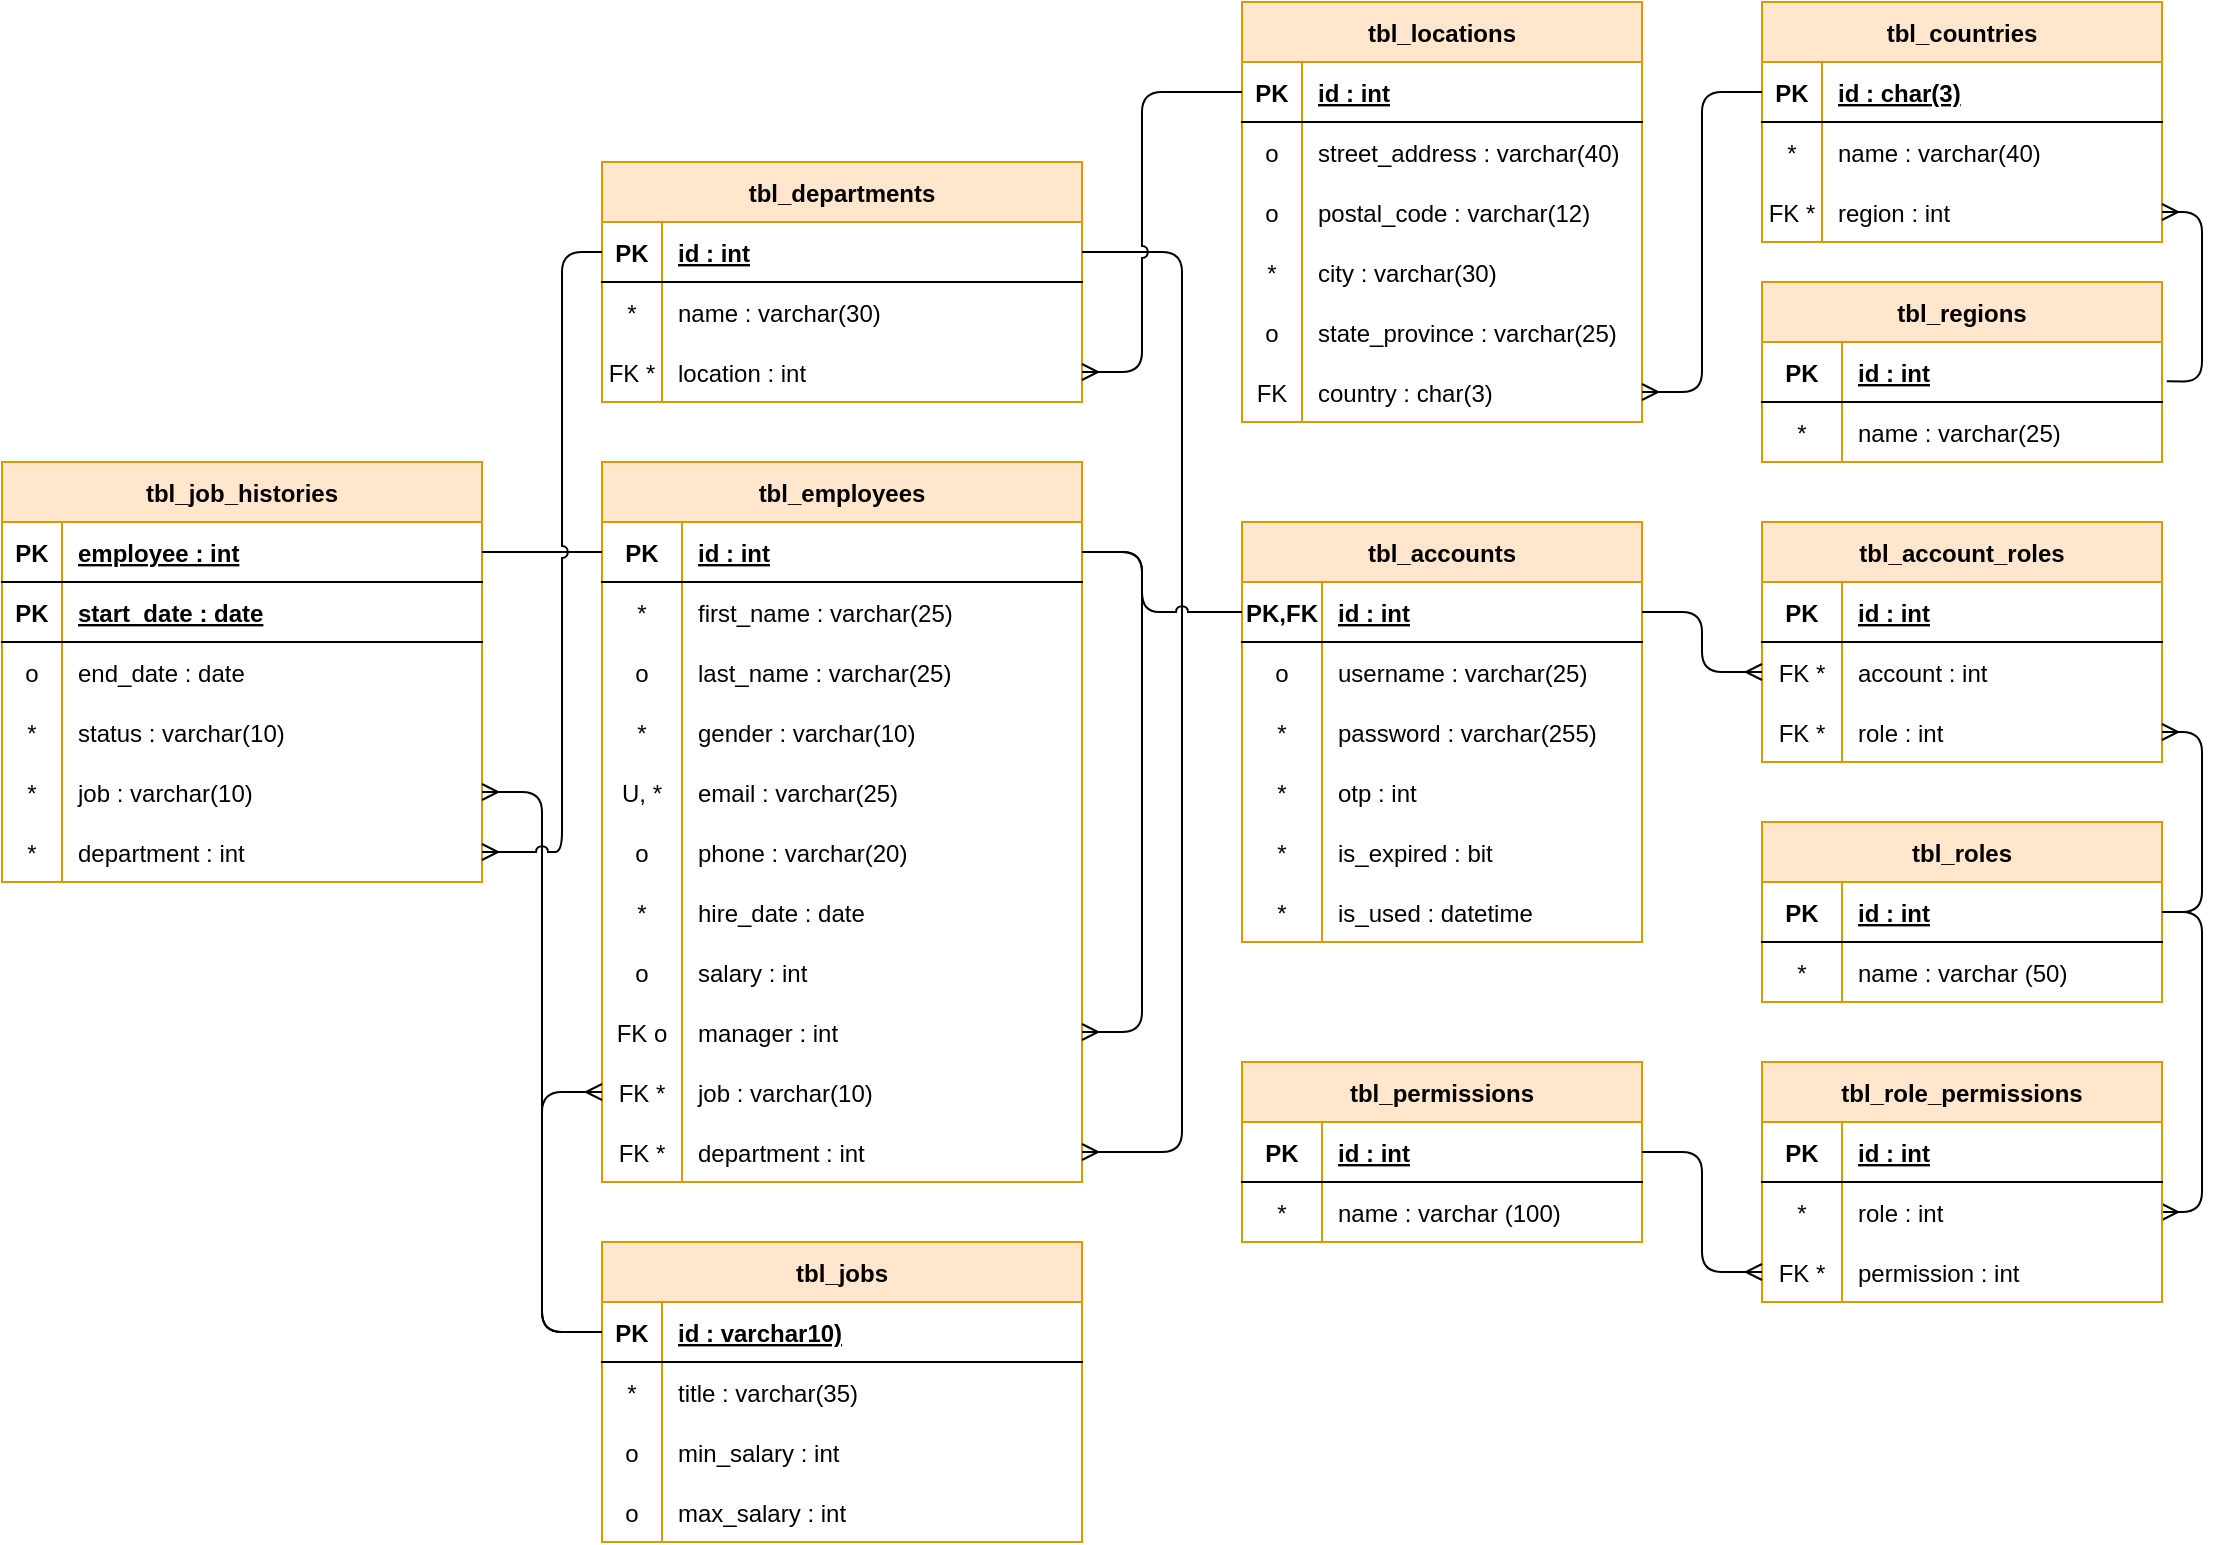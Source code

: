 <mxfile version="24.5.2" type="github" pages="3">
  <diagram name="ERD" id="PL8wf_vWZ5DKsKkEtRbq">
    <mxGraphModel dx="3023" dy="743" grid="1" gridSize="10" guides="1" tooltips="1" connect="1" arrows="1" fold="1" page="1" pageScale="1" pageWidth="850" pageHeight="1100" math="0" shadow="0">
      <root>
        <mxCell id="0" />
        <mxCell id="1" parent="0" />
        <mxCell id="7jf5XwFJnTYh2KKknv6Q-1" value="tbl_employees" style="shape=table;startSize=30;container=1;collapsible=1;childLayout=tableLayout;fixedRows=1;rowLines=0;fontStyle=1;align=center;resizeLast=1;fillColor=#ffe6cc;strokeColor=#d79b00;" parent="1" vertex="1">
          <mxGeometry x="-1400" y="230" width="240" height="360" as="geometry" />
        </mxCell>
        <mxCell id="7jf5XwFJnTYh2KKknv6Q-2" value="" style="shape=partialRectangle;collapsible=0;dropTarget=0;pointerEvents=0;fillColor=none;top=0;left=0;bottom=1;right=0;points=[[0,0.5],[1,0.5]];portConstraint=eastwest;" parent="7jf5XwFJnTYh2KKknv6Q-1" vertex="1">
          <mxGeometry y="30" width="240" height="30" as="geometry" />
        </mxCell>
        <mxCell id="7jf5XwFJnTYh2KKknv6Q-3" value="PK" style="shape=partialRectangle;connectable=0;fillColor=none;top=0;left=0;bottom=0;right=0;fontStyle=1;overflow=hidden;" parent="7jf5XwFJnTYh2KKknv6Q-2" vertex="1">
          <mxGeometry width="40" height="30" as="geometry">
            <mxRectangle width="40" height="30" as="alternateBounds" />
          </mxGeometry>
        </mxCell>
        <mxCell id="7jf5XwFJnTYh2KKknv6Q-4" value="id : int" style="shape=partialRectangle;connectable=0;fillColor=none;top=0;left=0;bottom=0;right=0;align=left;spacingLeft=6;fontStyle=5;overflow=hidden;" parent="7jf5XwFJnTYh2KKknv6Q-2" vertex="1">
          <mxGeometry x="40" width="200" height="30" as="geometry">
            <mxRectangle width="200" height="30" as="alternateBounds" />
          </mxGeometry>
        </mxCell>
        <mxCell id="7jf5XwFJnTYh2KKknv6Q-5" value="" style="shape=partialRectangle;collapsible=0;dropTarget=0;pointerEvents=0;fillColor=none;top=0;left=0;bottom=0;right=0;points=[[0,0.5],[1,0.5]];portConstraint=eastwest;" parent="7jf5XwFJnTYh2KKknv6Q-1" vertex="1">
          <mxGeometry y="60" width="240" height="30" as="geometry" />
        </mxCell>
        <mxCell id="7jf5XwFJnTYh2KKknv6Q-6" value="*" style="shape=partialRectangle;connectable=0;fillColor=none;top=0;left=0;bottom=0;right=0;editable=1;overflow=hidden;" parent="7jf5XwFJnTYh2KKknv6Q-5" vertex="1">
          <mxGeometry width="40" height="30" as="geometry">
            <mxRectangle width="40" height="30" as="alternateBounds" />
          </mxGeometry>
        </mxCell>
        <mxCell id="7jf5XwFJnTYh2KKknv6Q-7" value="first_name : varchar(25)" style="shape=partialRectangle;connectable=0;fillColor=none;top=0;left=0;bottom=0;right=0;align=left;spacingLeft=6;overflow=hidden;" parent="7jf5XwFJnTYh2KKknv6Q-5" vertex="1">
          <mxGeometry x="40" width="200" height="30" as="geometry">
            <mxRectangle width="200" height="30" as="alternateBounds" />
          </mxGeometry>
        </mxCell>
        <mxCell id="7jf5XwFJnTYh2KKknv6Q-8" value="" style="shape=partialRectangle;collapsible=0;dropTarget=0;pointerEvents=0;fillColor=none;top=0;left=0;bottom=0;right=0;points=[[0,0.5],[1,0.5]];portConstraint=eastwest;" parent="7jf5XwFJnTYh2KKknv6Q-1" vertex="1">
          <mxGeometry y="90" width="240" height="30" as="geometry" />
        </mxCell>
        <mxCell id="7jf5XwFJnTYh2KKknv6Q-9" value="o" style="shape=partialRectangle;connectable=0;fillColor=none;top=0;left=0;bottom=0;right=0;editable=1;overflow=hidden;" parent="7jf5XwFJnTYh2KKknv6Q-8" vertex="1">
          <mxGeometry width="40" height="30" as="geometry">
            <mxRectangle width="40" height="30" as="alternateBounds" />
          </mxGeometry>
        </mxCell>
        <mxCell id="7jf5XwFJnTYh2KKknv6Q-10" value="last_name : varchar(25)" style="shape=partialRectangle;connectable=0;fillColor=none;top=0;left=0;bottom=0;right=0;align=left;spacingLeft=6;overflow=hidden;" parent="7jf5XwFJnTYh2KKknv6Q-8" vertex="1">
          <mxGeometry x="40" width="200" height="30" as="geometry">
            <mxRectangle width="200" height="30" as="alternateBounds" />
          </mxGeometry>
        </mxCell>
        <mxCell id="7jf5XwFJnTYh2KKknv6Q-50" value="" style="shape=partialRectangle;collapsible=0;dropTarget=0;pointerEvents=0;fillColor=none;top=0;left=0;bottom=0;right=0;points=[[0,0.5],[1,0.5]];portConstraint=eastwest;" parent="7jf5XwFJnTYh2KKknv6Q-1" vertex="1">
          <mxGeometry y="120" width="240" height="30" as="geometry" />
        </mxCell>
        <mxCell id="7jf5XwFJnTYh2KKknv6Q-51" value="*" style="shape=partialRectangle;connectable=0;fillColor=none;top=0;left=0;bottom=0;right=0;editable=1;overflow=hidden;" parent="7jf5XwFJnTYh2KKknv6Q-50" vertex="1">
          <mxGeometry width="40" height="30" as="geometry">
            <mxRectangle width="40" height="30" as="alternateBounds" />
          </mxGeometry>
        </mxCell>
        <mxCell id="7jf5XwFJnTYh2KKknv6Q-52" value="gender : varchar(10)" style="shape=partialRectangle;connectable=0;fillColor=none;top=0;left=0;bottom=0;right=0;align=left;spacingLeft=6;overflow=hidden;" parent="7jf5XwFJnTYh2KKknv6Q-50" vertex="1">
          <mxGeometry x="40" width="200" height="30" as="geometry">
            <mxRectangle width="200" height="30" as="alternateBounds" />
          </mxGeometry>
        </mxCell>
        <mxCell id="7jf5XwFJnTYh2KKknv6Q-11" value="" style="shape=partialRectangle;collapsible=0;dropTarget=0;pointerEvents=0;fillColor=none;top=0;left=0;bottom=0;right=0;points=[[0,0.5],[1,0.5]];portConstraint=eastwest;" parent="7jf5XwFJnTYh2KKknv6Q-1" vertex="1">
          <mxGeometry y="150" width="240" height="30" as="geometry" />
        </mxCell>
        <mxCell id="7jf5XwFJnTYh2KKknv6Q-12" value="U, *" style="shape=partialRectangle;connectable=0;fillColor=none;top=0;left=0;bottom=0;right=0;editable=1;overflow=hidden;" parent="7jf5XwFJnTYh2KKknv6Q-11" vertex="1">
          <mxGeometry width="40" height="30" as="geometry">
            <mxRectangle width="40" height="30" as="alternateBounds" />
          </mxGeometry>
        </mxCell>
        <mxCell id="7jf5XwFJnTYh2KKknv6Q-13" value="email : varchar(25)" style="shape=partialRectangle;connectable=0;fillColor=none;top=0;left=0;bottom=0;right=0;align=left;spacingLeft=6;overflow=hidden;" parent="7jf5XwFJnTYh2KKknv6Q-11" vertex="1">
          <mxGeometry x="40" width="200" height="30" as="geometry">
            <mxRectangle width="200" height="30" as="alternateBounds" />
          </mxGeometry>
        </mxCell>
        <mxCell id="7jf5XwFJnTYh2KKknv6Q-14" value="" style="shape=partialRectangle;collapsible=0;dropTarget=0;pointerEvents=0;fillColor=none;top=0;left=0;bottom=0;right=0;points=[[0,0.5],[1,0.5]];portConstraint=eastwest;" parent="7jf5XwFJnTYh2KKknv6Q-1" vertex="1">
          <mxGeometry y="180" width="240" height="30" as="geometry" />
        </mxCell>
        <mxCell id="7jf5XwFJnTYh2KKknv6Q-15" value="o" style="shape=partialRectangle;connectable=0;fillColor=none;top=0;left=0;bottom=0;right=0;editable=1;overflow=hidden;" parent="7jf5XwFJnTYh2KKknv6Q-14" vertex="1">
          <mxGeometry width="40" height="30" as="geometry">
            <mxRectangle width="40" height="30" as="alternateBounds" />
          </mxGeometry>
        </mxCell>
        <mxCell id="7jf5XwFJnTYh2KKknv6Q-16" value="phone : varchar(20)" style="shape=partialRectangle;connectable=0;fillColor=none;top=0;left=0;bottom=0;right=0;align=left;spacingLeft=6;overflow=hidden;" parent="7jf5XwFJnTYh2KKknv6Q-14" vertex="1">
          <mxGeometry x="40" width="200" height="30" as="geometry">
            <mxRectangle width="200" height="30" as="alternateBounds" />
          </mxGeometry>
        </mxCell>
        <mxCell id="7jf5XwFJnTYh2KKknv6Q-17" value="" style="shape=partialRectangle;collapsible=0;dropTarget=0;pointerEvents=0;fillColor=none;top=0;left=0;bottom=0;right=0;points=[[0,0.5],[1,0.5]];portConstraint=eastwest;" parent="7jf5XwFJnTYh2KKknv6Q-1" vertex="1">
          <mxGeometry y="210" width="240" height="30" as="geometry" />
        </mxCell>
        <mxCell id="7jf5XwFJnTYh2KKknv6Q-18" value="*" style="shape=partialRectangle;connectable=0;fillColor=none;top=0;left=0;bottom=0;right=0;editable=1;overflow=hidden;" parent="7jf5XwFJnTYh2KKknv6Q-17" vertex="1">
          <mxGeometry width="40" height="30" as="geometry">
            <mxRectangle width="40" height="30" as="alternateBounds" />
          </mxGeometry>
        </mxCell>
        <mxCell id="7jf5XwFJnTYh2KKknv6Q-19" value="hire_date : date" style="shape=partialRectangle;connectable=0;fillColor=none;top=0;left=0;bottom=0;right=0;align=left;spacingLeft=6;overflow=hidden;" parent="7jf5XwFJnTYh2KKknv6Q-17" vertex="1">
          <mxGeometry x="40" width="200" height="30" as="geometry">
            <mxRectangle width="200" height="30" as="alternateBounds" />
          </mxGeometry>
        </mxCell>
        <mxCell id="7jf5XwFJnTYh2KKknv6Q-20" value="" style="shape=partialRectangle;collapsible=0;dropTarget=0;pointerEvents=0;fillColor=none;top=0;left=0;bottom=0;right=0;points=[[0,0.5],[1,0.5]];portConstraint=eastwest;" parent="7jf5XwFJnTYh2KKknv6Q-1" vertex="1">
          <mxGeometry y="240" width="240" height="30" as="geometry" />
        </mxCell>
        <mxCell id="7jf5XwFJnTYh2KKknv6Q-21" value="o" style="shape=partialRectangle;connectable=0;fillColor=none;top=0;left=0;bottom=0;right=0;editable=1;overflow=hidden;" parent="7jf5XwFJnTYh2KKknv6Q-20" vertex="1">
          <mxGeometry width="40" height="30" as="geometry">
            <mxRectangle width="40" height="30" as="alternateBounds" />
          </mxGeometry>
        </mxCell>
        <mxCell id="7jf5XwFJnTYh2KKknv6Q-22" value="salary : int" style="shape=partialRectangle;connectable=0;fillColor=none;top=0;left=0;bottom=0;right=0;align=left;spacingLeft=6;overflow=hidden;" parent="7jf5XwFJnTYh2KKknv6Q-20" vertex="1">
          <mxGeometry x="40" width="200" height="30" as="geometry">
            <mxRectangle width="200" height="30" as="alternateBounds" />
          </mxGeometry>
        </mxCell>
        <mxCell id="7jf5XwFJnTYh2KKknv6Q-26" value="" style="shape=partialRectangle;collapsible=0;dropTarget=0;pointerEvents=0;fillColor=none;top=0;left=0;bottom=0;right=0;points=[[0,0.5],[1,0.5]];portConstraint=eastwest;" parent="7jf5XwFJnTYh2KKknv6Q-1" vertex="1">
          <mxGeometry y="270" width="240" height="30" as="geometry" />
        </mxCell>
        <mxCell id="7jf5XwFJnTYh2KKknv6Q-27" value="FK o" style="shape=partialRectangle;connectable=0;fillColor=none;top=0;left=0;bottom=0;right=0;editable=1;overflow=hidden;" parent="7jf5XwFJnTYh2KKknv6Q-26" vertex="1">
          <mxGeometry width="40" height="30" as="geometry">
            <mxRectangle width="40" height="30" as="alternateBounds" />
          </mxGeometry>
        </mxCell>
        <mxCell id="7jf5XwFJnTYh2KKknv6Q-28" value="manager : int" style="shape=partialRectangle;connectable=0;fillColor=none;top=0;left=0;bottom=0;right=0;align=left;spacingLeft=6;overflow=hidden;" parent="7jf5XwFJnTYh2KKknv6Q-26" vertex="1">
          <mxGeometry x="40" width="200" height="30" as="geometry">
            <mxRectangle width="200" height="30" as="alternateBounds" />
          </mxGeometry>
        </mxCell>
        <mxCell id="7jf5XwFJnTYh2KKknv6Q-29" value="" style="shape=partialRectangle;collapsible=0;dropTarget=0;pointerEvents=0;fillColor=none;top=0;left=0;bottom=0;right=0;points=[[0,0.5],[1,0.5]];portConstraint=eastwest;" parent="7jf5XwFJnTYh2KKknv6Q-1" vertex="1">
          <mxGeometry y="300" width="240" height="30" as="geometry" />
        </mxCell>
        <mxCell id="7jf5XwFJnTYh2KKknv6Q-30" value="FK *" style="shape=partialRectangle;connectable=0;fillColor=none;top=0;left=0;bottom=0;right=0;editable=1;overflow=hidden;" parent="7jf5XwFJnTYh2KKknv6Q-29" vertex="1">
          <mxGeometry width="40" height="30" as="geometry">
            <mxRectangle width="40" height="30" as="alternateBounds" />
          </mxGeometry>
        </mxCell>
        <mxCell id="7jf5XwFJnTYh2KKknv6Q-31" value="job : varchar(10)" style="shape=partialRectangle;connectable=0;fillColor=none;top=0;left=0;bottom=0;right=0;align=left;spacingLeft=6;overflow=hidden;" parent="7jf5XwFJnTYh2KKknv6Q-29" vertex="1">
          <mxGeometry x="40" width="200" height="30" as="geometry">
            <mxRectangle width="200" height="30" as="alternateBounds" />
          </mxGeometry>
        </mxCell>
        <mxCell id="7jf5XwFJnTYh2KKknv6Q-32" value="" style="shape=partialRectangle;collapsible=0;dropTarget=0;pointerEvents=0;fillColor=none;top=0;left=0;bottom=0;right=0;points=[[0,0.5],[1,0.5]];portConstraint=eastwest;" parent="7jf5XwFJnTYh2KKknv6Q-1" vertex="1">
          <mxGeometry y="330" width="240" height="30" as="geometry" />
        </mxCell>
        <mxCell id="7jf5XwFJnTYh2KKknv6Q-33" value="FK *" style="shape=partialRectangle;connectable=0;fillColor=none;top=0;left=0;bottom=0;right=0;editable=1;overflow=hidden;" parent="7jf5XwFJnTYh2KKknv6Q-32" vertex="1">
          <mxGeometry width="40" height="30" as="geometry">
            <mxRectangle width="40" height="30" as="alternateBounds" />
          </mxGeometry>
        </mxCell>
        <mxCell id="7jf5XwFJnTYh2KKknv6Q-34" value="department : int" style="shape=partialRectangle;connectable=0;fillColor=none;top=0;left=0;bottom=0;right=0;align=left;spacingLeft=6;overflow=hidden;" parent="7jf5XwFJnTYh2KKknv6Q-32" vertex="1">
          <mxGeometry x="40" width="200" height="30" as="geometry">
            <mxRectangle width="200" height="30" as="alternateBounds" />
          </mxGeometry>
        </mxCell>
        <mxCell id="7jf5XwFJnTYh2KKknv6Q-35" value="" style="edgeStyle=entityRelationEdgeStyle;fontSize=12;html=1;endArrow=ERmany;endFill=0;exitX=1;exitY=0.5;exitDx=0;exitDy=0;" parent="7jf5XwFJnTYh2KKknv6Q-1" source="7jf5XwFJnTYh2KKknv6Q-2" target="7jf5XwFJnTYh2KKknv6Q-26" edge="1">
          <mxGeometry width="100" height="100" relative="1" as="geometry">
            <mxPoint x="120" y="140" as="sourcePoint" />
            <mxPoint x="220" y="40" as="targetPoint" />
          </mxGeometry>
        </mxCell>
        <mxCell id="7jf5XwFJnTYh2KKknv6Q-36" value="tbl_jobs" style="shape=table;startSize=30;container=1;collapsible=1;childLayout=tableLayout;fixedRows=1;rowLines=0;fontStyle=1;align=center;resizeLast=1;fillColor=#ffe6cc;strokeColor=#d79b00;" parent="1" vertex="1">
          <mxGeometry x="-1400" y="620" width="240" height="150" as="geometry" />
        </mxCell>
        <mxCell id="7jf5XwFJnTYh2KKknv6Q-37" value="" style="shape=partialRectangle;collapsible=0;dropTarget=0;pointerEvents=0;fillColor=none;top=0;left=0;bottom=1;right=0;points=[[0,0.5],[1,0.5]];portConstraint=eastwest;" parent="7jf5XwFJnTYh2KKknv6Q-36" vertex="1">
          <mxGeometry y="30" width="240" height="30" as="geometry" />
        </mxCell>
        <mxCell id="7jf5XwFJnTYh2KKknv6Q-38" value="PK" style="shape=partialRectangle;connectable=0;fillColor=none;top=0;left=0;bottom=0;right=0;fontStyle=1;overflow=hidden;" parent="7jf5XwFJnTYh2KKknv6Q-37" vertex="1">
          <mxGeometry width="30" height="30" as="geometry">
            <mxRectangle width="30" height="30" as="alternateBounds" />
          </mxGeometry>
        </mxCell>
        <mxCell id="7jf5XwFJnTYh2KKknv6Q-39" value="id : varchar10)" style="shape=partialRectangle;connectable=0;fillColor=none;top=0;left=0;bottom=0;right=0;align=left;spacingLeft=6;fontStyle=5;overflow=hidden;" parent="7jf5XwFJnTYh2KKknv6Q-37" vertex="1">
          <mxGeometry x="30" width="210" height="30" as="geometry">
            <mxRectangle width="210" height="30" as="alternateBounds" />
          </mxGeometry>
        </mxCell>
        <mxCell id="7jf5XwFJnTYh2KKknv6Q-40" value="" style="shape=partialRectangle;collapsible=0;dropTarget=0;pointerEvents=0;fillColor=none;top=0;left=0;bottom=0;right=0;points=[[0,0.5],[1,0.5]];portConstraint=eastwest;" parent="7jf5XwFJnTYh2KKknv6Q-36" vertex="1">
          <mxGeometry y="60" width="240" height="30" as="geometry" />
        </mxCell>
        <mxCell id="7jf5XwFJnTYh2KKknv6Q-41" value="*" style="shape=partialRectangle;connectable=0;fillColor=none;top=0;left=0;bottom=0;right=0;editable=1;overflow=hidden;" parent="7jf5XwFJnTYh2KKknv6Q-40" vertex="1">
          <mxGeometry width="30" height="30" as="geometry">
            <mxRectangle width="30" height="30" as="alternateBounds" />
          </mxGeometry>
        </mxCell>
        <mxCell id="7jf5XwFJnTYh2KKknv6Q-42" value="title : varchar(35)" style="shape=partialRectangle;connectable=0;fillColor=none;top=0;left=0;bottom=0;right=0;align=left;spacingLeft=6;overflow=hidden;" parent="7jf5XwFJnTYh2KKknv6Q-40" vertex="1">
          <mxGeometry x="30" width="210" height="30" as="geometry">
            <mxRectangle width="210" height="30" as="alternateBounds" />
          </mxGeometry>
        </mxCell>
        <mxCell id="7jf5XwFJnTYh2KKknv6Q-43" value="" style="shape=partialRectangle;collapsible=0;dropTarget=0;pointerEvents=0;fillColor=none;top=0;left=0;bottom=0;right=0;points=[[0,0.5],[1,0.5]];portConstraint=eastwest;" parent="7jf5XwFJnTYh2KKknv6Q-36" vertex="1">
          <mxGeometry y="90" width="240" height="30" as="geometry" />
        </mxCell>
        <mxCell id="7jf5XwFJnTYh2KKknv6Q-44" value="o" style="shape=partialRectangle;connectable=0;fillColor=none;top=0;left=0;bottom=0;right=0;editable=1;overflow=hidden;" parent="7jf5XwFJnTYh2KKknv6Q-43" vertex="1">
          <mxGeometry width="30" height="30" as="geometry">
            <mxRectangle width="30" height="30" as="alternateBounds" />
          </mxGeometry>
        </mxCell>
        <mxCell id="7jf5XwFJnTYh2KKknv6Q-45" value="min_salary : int" style="shape=partialRectangle;connectable=0;fillColor=none;top=0;left=0;bottom=0;right=0;align=left;spacingLeft=6;overflow=hidden;" parent="7jf5XwFJnTYh2KKknv6Q-43" vertex="1">
          <mxGeometry x="30" width="210" height="30" as="geometry">
            <mxRectangle width="210" height="30" as="alternateBounds" />
          </mxGeometry>
        </mxCell>
        <mxCell id="7jf5XwFJnTYh2KKknv6Q-46" value="" style="shape=partialRectangle;collapsible=0;dropTarget=0;pointerEvents=0;fillColor=none;top=0;left=0;bottom=0;right=0;points=[[0,0.5],[1,0.5]];portConstraint=eastwest;" parent="7jf5XwFJnTYh2KKknv6Q-36" vertex="1">
          <mxGeometry y="120" width="240" height="30" as="geometry" />
        </mxCell>
        <mxCell id="7jf5XwFJnTYh2KKknv6Q-47" value="o" style="shape=partialRectangle;connectable=0;fillColor=none;top=0;left=0;bottom=0;right=0;editable=1;overflow=hidden;" parent="7jf5XwFJnTYh2KKknv6Q-46" vertex="1">
          <mxGeometry width="30" height="30" as="geometry">
            <mxRectangle width="30" height="30" as="alternateBounds" />
          </mxGeometry>
        </mxCell>
        <mxCell id="7jf5XwFJnTYh2KKknv6Q-48" value="max_salary : int" style="shape=partialRectangle;connectable=0;fillColor=none;top=0;left=0;bottom=0;right=0;align=left;spacingLeft=6;overflow=hidden;" parent="7jf5XwFJnTYh2KKknv6Q-46" vertex="1">
          <mxGeometry x="30" width="210" height="30" as="geometry">
            <mxRectangle width="210" height="30" as="alternateBounds" />
          </mxGeometry>
        </mxCell>
        <mxCell id="7jf5XwFJnTYh2KKknv6Q-49" style="edgeStyle=orthogonalEdgeStyle;rounded=1;orthogonalLoop=1;jettySize=auto;html=1;entryX=0;entryY=0.5;entryDx=0;entryDy=0;startArrow=none;startFill=0;endArrow=ERmany;endFill=0;curved=0;" parent="1" source="7jf5XwFJnTYh2KKknv6Q-37" target="7jf5XwFJnTYh2KKknv6Q-29" edge="1">
          <mxGeometry relative="1" as="geometry">
            <Array as="points">
              <mxPoint x="-1430" y="665" />
              <mxPoint x="-1430" y="545" />
            </Array>
          </mxGeometry>
        </mxCell>
        <mxCell id="7jf5XwFJnTYh2KKknv6Q-53" value="tbl_departments" style="shape=table;startSize=30;container=1;collapsible=1;childLayout=tableLayout;fixedRows=1;rowLines=0;fontStyle=1;align=center;resizeLast=1;fillColor=#ffe6cc;strokeColor=#d79b00;" parent="1" vertex="1">
          <mxGeometry x="-1400" y="80" width="240" height="120" as="geometry" />
        </mxCell>
        <mxCell id="7jf5XwFJnTYh2KKknv6Q-54" value="" style="shape=partialRectangle;collapsible=0;dropTarget=0;pointerEvents=0;fillColor=none;top=0;left=0;bottom=1;right=0;points=[[0,0.5],[1,0.5]];portConstraint=eastwest;" parent="7jf5XwFJnTYh2KKknv6Q-53" vertex="1">
          <mxGeometry y="30" width="240" height="30" as="geometry" />
        </mxCell>
        <mxCell id="7jf5XwFJnTYh2KKknv6Q-55" value="PK" style="shape=partialRectangle;connectable=0;fillColor=none;top=0;left=0;bottom=0;right=0;fontStyle=1;overflow=hidden;" parent="7jf5XwFJnTYh2KKknv6Q-54" vertex="1">
          <mxGeometry width="30" height="30" as="geometry">
            <mxRectangle width="30" height="30" as="alternateBounds" />
          </mxGeometry>
        </mxCell>
        <mxCell id="7jf5XwFJnTYh2KKknv6Q-56" value="id : int" style="shape=partialRectangle;connectable=0;fillColor=none;top=0;left=0;bottom=0;right=0;align=left;spacingLeft=6;fontStyle=5;overflow=hidden;" parent="7jf5XwFJnTYh2KKknv6Q-54" vertex="1">
          <mxGeometry x="30" width="210" height="30" as="geometry">
            <mxRectangle width="210" height="30" as="alternateBounds" />
          </mxGeometry>
        </mxCell>
        <mxCell id="7jf5XwFJnTYh2KKknv6Q-57" value="" style="shape=partialRectangle;collapsible=0;dropTarget=0;pointerEvents=0;fillColor=none;top=0;left=0;bottom=0;right=0;points=[[0,0.5],[1,0.5]];portConstraint=eastwest;" parent="7jf5XwFJnTYh2KKknv6Q-53" vertex="1">
          <mxGeometry y="60" width="240" height="30" as="geometry" />
        </mxCell>
        <mxCell id="7jf5XwFJnTYh2KKknv6Q-58" value="*" style="shape=partialRectangle;connectable=0;fillColor=none;top=0;left=0;bottom=0;right=0;editable=1;overflow=hidden;" parent="7jf5XwFJnTYh2KKknv6Q-57" vertex="1">
          <mxGeometry width="30" height="30" as="geometry">
            <mxRectangle width="30" height="30" as="alternateBounds" />
          </mxGeometry>
        </mxCell>
        <mxCell id="7jf5XwFJnTYh2KKknv6Q-59" value="name : varchar(30)" style="shape=partialRectangle;connectable=0;fillColor=none;top=0;left=0;bottom=0;right=0;align=left;spacingLeft=6;overflow=hidden;" parent="7jf5XwFJnTYh2KKknv6Q-57" vertex="1">
          <mxGeometry x="30" width="210" height="30" as="geometry">
            <mxRectangle width="210" height="30" as="alternateBounds" />
          </mxGeometry>
        </mxCell>
        <mxCell id="7jf5XwFJnTYh2KKknv6Q-60" value="" style="shape=partialRectangle;collapsible=0;dropTarget=0;pointerEvents=0;fillColor=none;top=0;left=0;bottom=0;right=0;points=[[0,0.5],[1,0.5]];portConstraint=eastwest;" parent="7jf5XwFJnTYh2KKknv6Q-53" vertex="1">
          <mxGeometry y="90" width="240" height="30" as="geometry" />
        </mxCell>
        <mxCell id="7jf5XwFJnTYh2KKknv6Q-61" value="FK *" style="shape=partialRectangle;connectable=0;fillColor=none;top=0;left=0;bottom=0;right=0;editable=1;overflow=hidden;" parent="7jf5XwFJnTYh2KKknv6Q-60" vertex="1">
          <mxGeometry width="30" height="30" as="geometry">
            <mxRectangle width="30" height="30" as="alternateBounds" />
          </mxGeometry>
        </mxCell>
        <mxCell id="7jf5XwFJnTYh2KKknv6Q-62" value="location : int" style="shape=partialRectangle;connectable=0;fillColor=none;top=0;left=0;bottom=0;right=0;align=left;spacingLeft=6;overflow=hidden;" parent="7jf5XwFJnTYh2KKknv6Q-60" vertex="1">
          <mxGeometry x="30" width="210" height="30" as="geometry">
            <mxRectangle width="210" height="30" as="alternateBounds" />
          </mxGeometry>
        </mxCell>
        <mxCell id="7jf5XwFJnTYh2KKknv6Q-63" style="edgeStyle=orthogonalEdgeStyle;rounded=0;orthogonalLoop=1;jettySize=auto;html=1;exitX=1;exitY=0.5;exitDx=0;exitDy=0;" parent="7jf5XwFJnTYh2KKknv6Q-53" source="7jf5XwFJnTYh2KKknv6Q-54" target="7jf5XwFJnTYh2KKknv6Q-54" edge="1">
          <mxGeometry relative="1" as="geometry" />
        </mxCell>
        <mxCell id="7jf5XwFJnTYh2KKknv6Q-67" style="edgeStyle=orthogonalEdgeStyle;rounded=1;orthogonalLoop=1;jettySize=auto;html=1;endArrow=none;endFill=0;startArrow=ERmany;startFill=0;curved=0;exitX=1;exitY=0.5;exitDx=0;exitDy=0;entryX=1;entryY=0.5;entryDx=0;entryDy=0;" parent="1" source="7jf5XwFJnTYh2KKknv6Q-32" target="7jf5XwFJnTYh2KKknv6Q-54" edge="1">
          <mxGeometry relative="1" as="geometry">
            <mxPoint x="-1080" y="150" as="targetPoint" />
            <Array as="points">
              <mxPoint x="-1110" y="575" />
              <mxPoint x="-1110" y="125" />
            </Array>
          </mxGeometry>
        </mxCell>
        <mxCell id="7jf5XwFJnTYh2KKknv6Q-68" value="tbl_locations" style="shape=table;startSize=30;container=1;collapsible=1;childLayout=tableLayout;fixedRows=1;rowLines=0;fontStyle=1;align=center;resizeLast=1;fillColor=#ffe6cc;strokeColor=#d79b00;" parent="1" vertex="1">
          <mxGeometry x="-1080" width="200" height="210" as="geometry" />
        </mxCell>
        <mxCell id="7jf5XwFJnTYh2KKknv6Q-69" value="" style="shape=partialRectangle;collapsible=0;dropTarget=0;pointerEvents=0;fillColor=none;top=0;left=0;bottom=1;right=0;points=[[0,0.5],[1,0.5]];portConstraint=eastwest;" parent="7jf5XwFJnTYh2KKknv6Q-68" vertex="1">
          <mxGeometry y="30" width="200" height="30" as="geometry" />
        </mxCell>
        <mxCell id="7jf5XwFJnTYh2KKknv6Q-70" value="PK" style="shape=partialRectangle;connectable=0;fillColor=none;top=0;left=0;bottom=0;right=0;fontStyle=1;overflow=hidden;" parent="7jf5XwFJnTYh2KKknv6Q-69" vertex="1">
          <mxGeometry width="30" height="30" as="geometry">
            <mxRectangle width="30" height="30" as="alternateBounds" />
          </mxGeometry>
        </mxCell>
        <mxCell id="7jf5XwFJnTYh2KKknv6Q-71" value="id : int" style="shape=partialRectangle;connectable=0;fillColor=none;top=0;left=0;bottom=0;right=0;align=left;spacingLeft=6;fontStyle=5;overflow=hidden;" parent="7jf5XwFJnTYh2KKknv6Q-69" vertex="1">
          <mxGeometry x="30" width="170" height="30" as="geometry">
            <mxRectangle width="170" height="30" as="alternateBounds" />
          </mxGeometry>
        </mxCell>
        <mxCell id="7jf5XwFJnTYh2KKknv6Q-72" value="" style="shape=partialRectangle;collapsible=0;dropTarget=0;pointerEvents=0;fillColor=none;top=0;left=0;bottom=0;right=0;points=[[0,0.5],[1,0.5]];portConstraint=eastwest;" parent="7jf5XwFJnTYh2KKknv6Q-68" vertex="1">
          <mxGeometry y="60" width="200" height="30" as="geometry" />
        </mxCell>
        <mxCell id="7jf5XwFJnTYh2KKknv6Q-73" value="o" style="shape=partialRectangle;connectable=0;fillColor=none;top=0;left=0;bottom=0;right=0;editable=1;overflow=hidden;" parent="7jf5XwFJnTYh2KKknv6Q-72" vertex="1">
          <mxGeometry width="30" height="30" as="geometry">
            <mxRectangle width="30" height="30" as="alternateBounds" />
          </mxGeometry>
        </mxCell>
        <mxCell id="7jf5XwFJnTYh2KKknv6Q-74" value="street_address : varchar(40)" style="shape=partialRectangle;connectable=0;fillColor=none;top=0;left=0;bottom=0;right=0;align=left;spacingLeft=6;overflow=hidden;" parent="7jf5XwFJnTYh2KKknv6Q-72" vertex="1">
          <mxGeometry x="30" width="170" height="30" as="geometry">
            <mxRectangle width="170" height="30" as="alternateBounds" />
          </mxGeometry>
        </mxCell>
        <mxCell id="7jf5XwFJnTYh2KKknv6Q-75" value="" style="shape=partialRectangle;collapsible=0;dropTarget=0;pointerEvents=0;fillColor=none;top=0;left=0;bottom=0;right=0;points=[[0,0.5],[1,0.5]];portConstraint=eastwest;" parent="7jf5XwFJnTYh2KKknv6Q-68" vertex="1">
          <mxGeometry y="90" width="200" height="30" as="geometry" />
        </mxCell>
        <mxCell id="7jf5XwFJnTYh2KKknv6Q-76" value="o" style="shape=partialRectangle;connectable=0;fillColor=none;top=0;left=0;bottom=0;right=0;editable=1;overflow=hidden;" parent="7jf5XwFJnTYh2KKknv6Q-75" vertex="1">
          <mxGeometry width="30" height="30" as="geometry">
            <mxRectangle width="30" height="30" as="alternateBounds" />
          </mxGeometry>
        </mxCell>
        <mxCell id="7jf5XwFJnTYh2KKknv6Q-77" value="postal_code : varchar(12)" style="shape=partialRectangle;connectable=0;fillColor=none;top=0;left=0;bottom=0;right=0;align=left;spacingLeft=6;overflow=hidden;" parent="7jf5XwFJnTYh2KKknv6Q-75" vertex="1">
          <mxGeometry x="30" width="170" height="30" as="geometry">
            <mxRectangle width="170" height="30" as="alternateBounds" />
          </mxGeometry>
        </mxCell>
        <mxCell id="7jf5XwFJnTYh2KKknv6Q-78" value="" style="shape=partialRectangle;collapsible=0;dropTarget=0;pointerEvents=0;fillColor=none;top=0;left=0;bottom=0;right=0;points=[[0,0.5],[1,0.5]];portConstraint=eastwest;" parent="7jf5XwFJnTYh2KKknv6Q-68" vertex="1">
          <mxGeometry y="120" width="200" height="30" as="geometry" />
        </mxCell>
        <mxCell id="7jf5XwFJnTYh2KKknv6Q-79" value="*" style="shape=partialRectangle;connectable=0;fillColor=none;top=0;left=0;bottom=0;right=0;editable=1;overflow=hidden;" parent="7jf5XwFJnTYh2KKknv6Q-78" vertex="1">
          <mxGeometry width="30" height="30" as="geometry">
            <mxRectangle width="30" height="30" as="alternateBounds" />
          </mxGeometry>
        </mxCell>
        <mxCell id="7jf5XwFJnTYh2KKknv6Q-80" value="city : varchar(30)" style="shape=partialRectangle;connectable=0;fillColor=none;top=0;left=0;bottom=0;right=0;align=left;spacingLeft=6;overflow=hidden;" parent="7jf5XwFJnTYh2KKknv6Q-78" vertex="1">
          <mxGeometry x="30" width="170" height="30" as="geometry">
            <mxRectangle width="170" height="30" as="alternateBounds" />
          </mxGeometry>
        </mxCell>
        <mxCell id="7jf5XwFJnTYh2KKknv6Q-81" value="" style="shape=partialRectangle;collapsible=0;dropTarget=0;pointerEvents=0;fillColor=none;top=0;left=0;bottom=0;right=0;points=[[0,0.5],[1,0.5]];portConstraint=eastwest;" parent="7jf5XwFJnTYh2KKknv6Q-68" vertex="1">
          <mxGeometry y="150" width="200" height="30" as="geometry" />
        </mxCell>
        <mxCell id="7jf5XwFJnTYh2KKknv6Q-82" value="o" style="shape=partialRectangle;connectable=0;fillColor=none;top=0;left=0;bottom=0;right=0;editable=1;overflow=hidden;" parent="7jf5XwFJnTYh2KKknv6Q-81" vertex="1">
          <mxGeometry width="30" height="30" as="geometry">
            <mxRectangle width="30" height="30" as="alternateBounds" />
          </mxGeometry>
        </mxCell>
        <mxCell id="7jf5XwFJnTYh2KKknv6Q-83" value="state_province : varchar(25)" style="shape=partialRectangle;connectable=0;fillColor=none;top=0;left=0;bottom=0;right=0;align=left;spacingLeft=6;overflow=hidden;" parent="7jf5XwFJnTYh2KKknv6Q-81" vertex="1">
          <mxGeometry x="30" width="170" height="30" as="geometry">
            <mxRectangle width="170" height="30" as="alternateBounds" />
          </mxGeometry>
        </mxCell>
        <mxCell id="7jf5XwFJnTYh2KKknv6Q-84" value="" style="shape=partialRectangle;collapsible=0;dropTarget=0;pointerEvents=0;fillColor=none;top=0;left=0;bottom=0;right=0;points=[[0,0.5],[1,0.5]];portConstraint=eastwest;" parent="7jf5XwFJnTYh2KKknv6Q-68" vertex="1">
          <mxGeometry y="180" width="200" height="30" as="geometry" />
        </mxCell>
        <mxCell id="7jf5XwFJnTYh2KKknv6Q-85" value="FK" style="shape=partialRectangle;connectable=0;fillColor=none;top=0;left=0;bottom=0;right=0;editable=1;overflow=hidden;" parent="7jf5XwFJnTYh2KKknv6Q-84" vertex="1">
          <mxGeometry width="30" height="30" as="geometry">
            <mxRectangle width="30" height="30" as="alternateBounds" />
          </mxGeometry>
        </mxCell>
        <mxCell id="7jf5XwFJnTYh2KKknv6Q-86" value="country : char(3)" style="shape=partialRectangle;connectable=0;fillColor=none;top=0;left=0;bottom=0;right=0;align=left;spacingLeft=6;overflow=hidden;" parent="7jf5XwFJnTYh2KKknv6Q-84" vertex="1">
          <mxGeometry x="30" width="170" height="30" as="geometry">
            <mxRectangle width="170" height="30" as="alternateBounds" />
          </mxGeometry>
        </mxCell>
        <mxCell id="7jf5XwFJnTYh2KKknv6Q-87" value="tbl_countries" style="shape=table;startSize=30;container=1;collapsible=1;childLayout=tableLayout;fixedRows=1;rowLines=0;fontStyle=1;align=center;resizeLast=1;fillColor=#ffe6cc;strokeColor=#d79b00;" parent="1" vertex="1">
          <mxGeometry x="-820" width="200" height="120" as="geometry" />
        </mxCell>
        <mxCell id="7jf5XwFJnTYh2KKknv6Q-88" value="" style="shape=partialRectangle;collapsible=0;dropTarget=0;pointerEvents=0;fillColor=none;top=0;left=0;bottom=1;right=0;points=[[0,0.5],[1,0.5]];portConstraint=eastwest;" parent="7jf5XwFJnTYh2KKknv6Q-87" vertex="1">
          <mxGeometry y="30" width="200" height="30" as="geometry" />
        </mxCell>
        <mxCell id="7jf5XwFJnTYh2KKknv6Q-89" value="PK" style="shape=partialRectangle;connectable=0;fillColor=none;top=0;left=0;bottom=0;right=0;fontStyle=1;overflow=hidden;" parent="7jf5XwFJnTYh2KKknv6Q-88" vertex="1">
          <mxGeometry width="30" height="30" as="geometry">
            <mxRectangle width="30" height="30" as="alternateBounds" />
          </mxGeometry>
        </mxCell>
        <mxCell id="7jf5XwFJnTYh2KKknv6Q-90" value="id : char(3)" style="shape=partialRectangle;connectable=0;fillColor=none;top=0;left=0;bottom=0;right=0;align=left;spacingLeft=6;fontStyle=5;overflow=hidden;" parent="7jf5XwFJnTYh2KKknv6Q-88" vertex="1">
          <mxGeometry x="30" width="170" height="30" as="geometry">
            <mxRectangle width="170" height="30" as="alternateBounds" />
          </mxGeometry>
        </mxCell>
        <mxCell id="7jf5XwFJnTYh2KKknv6Q-91" value="" style="shape=partialRectangle;collapsible=0;dropTarget=0;pointerEvents=0;fillColor=none;top=0;left=0;bottom=0;right=0;points=[[0,0.5],[1,0.5]];portConstraint=eastwest;" parent="7jf5XwFJnTYh2KKknv6Q-87" vertex="1">
          <mxGeometry y="60" width="200" height="30" as="geometry" />
        </mxCell>
        <mxCell id="7jf5XwFJnTYh2KKknv6Q-92" value="*" style="shape=partialRectangle;connectable=0;fillColor=none;top=0;left=0;bottom=0;right=0;editable=1;overflow=hidden;" parent="7jf5XwFJnTYh2KKknv6Q-91" vertex="1">
          <mxGeometry width="30" height="30" as="geometry">
            <mxRectangle width="30" height="30" as="alternateBounds" />
          </mxGeometry>
        </mxCell>
        <mxCell id="7jf5XwFJnTYh2KKknv6Q-93" value="name : varchar(40)" style="shape=partialRectangle;connectable=0;fillColor=none;top=0;left=0;bottom=0;right=0;align=left;spacingLeft=6;overflow=hidden;" parent="7jf5XwFJnTYh2KKknv6Q-91" vertex="1">
          <mxGeometry x="30" width="170" height="30" as="geometry">
            <mxRectangle width="170" height="30" as="alternateBounds" />
          </mxGeometry>
        </mxCell>
        <mxCell id="7jf5XwFJnTYh2KKknv6Q-94" value="" style="shape=partialRectangle;collapsible=0;dropTarget=0;pointerEvents=0;fillColor=none;top=0;left=0;bottom=0;right=0;points=[[0,0.5],[1,0.5]];portConstraint=eastwest;" parent="7jf5XwFJnTYh2KKknv6Q-87" vertex="1">
          <mxGeometry y="90" width="200" height="30" as="geometry" />
        </mxCell>
        <mxCell id="7jf5XwFJnTYh2KKknv6Q-95" value="FK *" style="shape=partialRectangle;connectable=0;fillColor=none;top=0;left=0;bottom=0;right=0;editable=1;overflow=hidden;" parent="7jf5XwFJnTYh2KKknv6Q-94" vertex="1">
          <mxGeometry width="30" height="30" as="geometry">
            <mxRectangle width="30" height="30" as="alternateBounds" />
          </mxGeometry>
        </mxCell>
        <mxCell id="7jf5XwFJnTYh2KKknv6Q-96" value="region : int" style="shape=partialRectangle;connectable=0;fillColor=none;top=0;left=0;bottom=0;right=0;align=left;spacingLeft=6;overflow=hidden;" parent="7jf5XwFJnTYh2KKknv6Q-94" vertex="1">
          <mxGeometry x="30" width="170" height="30" as="geometry">
            <mxRectangle width="170" height="30" as="alternateBounds" />
          </mxGeometry>
        </mxCell>
        <mxCell id="7jf5XwFJnTYh2KKknv6Q-97" value="tbl_regions" style="shape=table;startSize=30;container=1;collapsible=1;childLayout=tableLayout;fixedRows=1;rowLines=0;fontStyle=1;align=center;resizeLast=1;fillColor=#ffe6cc;strokeColor=#d79b00;" parent="1" vertex="1">
          <mxGeometry x="-820" y="140" width="200" height="90" as="geometry" />
        </mxCell>
        <mxCell id="7jf5XwFJnTYh2KKknv6Q-98" value="" style="shape=partialRectangle;collapsible=0;dropTarget=0;pointerEvents=0;fillColor=none;top=0;left=0;bottom=1;right=0;points=[[0,0.5],[1,0.5]];portConstraint=eastwest;" parent="7jf5XwFJnTYh2KKknv6Q-97" vertex="1">
          <mxGeometry y="30" width="200" height="30" as="geometry" />
        </mxCell>
        <mxCell id="7jf5XwFJnTYh2KKknv6Q-99" value="PK" style="shape=partialRectangle;connectable=0;fillColor=none;top=0;left=0;bottom=0;right=0;fontStyle=1;overflow=hidden;" parent="7jf5XwFJnTYh2KKknv6Q-98" vertex="1">
          <mxGeometry width="40" height="30" as="geometry">
            <mxRectangle width="40" height="30" as="alternateBounds" />
          </mxGeometry>
        </mxCell>
        <mxCell id="7jf5XwFJnTYh2KKknv6Q-100" value="id : int" style="shape=partialRectangle;connectable=0;fillColor=none;top=0;left=0;bottom=0;right=0;align=left;spacingLeft=6;fontStyle=5;overflow=hidden;" parent="7jf5XwFJnTYh2KKknv6Q-98" vertex="1">
          <mxGeometry x="40" width="160" height="30" as="geometry">
            <mxRectangle width="160" height="30" as="alternateBounds" />
          </mxGeometry>
        </mxCell>
        <mxCell id="7jf5XwFJnTYh2KKknv6Q-101" value="" style="shape=partialRectangle;collapsible=0;dropTarget=0;pointerEvents=0;fillColor=none;top=0;left=0;bottom=0;right=0;points=[[0,0.5],[1,0.5]];portConstraint=eastwest;" parent="7jf5XwFJnTYh2KKknv6Q-97" vertex="1">
          <mxGeometry y="60" width="200" height="30" as="geometry" />
        </mxCell>
        <mxCell id="7jf5XwFJnTYh2KKknv6Q-102" value="*" style="shape=partialRectangle;connectable=0;fillColor=none;top=0;left=0;bottom=0;right=0;editable=1;overflow=hidden;" parent="7jf5XwFJnTYh2KKknv6Q-101" vertex="1">
          <mxGeometry width="40" height="30" as="geometry">
            <mxRectangle width="40" height="30" as="alternateBounds" />
          </mxGeometry>
        </mxCell>
        <mxCell id="7jf5XwFJnTYh2KKknv6Q-103" value="name : varchar(25)" style="shape=partialRectangle;connectable=0;fillColor=none;top=0;left=0;bottom=0;right=0;align=left;spacingLeft=6;overflow=hidden;" parent="7jf5XwFJnTYh2KKknv6Q-101" vertex="1">
          <mxGeometry x="40" width="160" height="30" as="geometry">
            <mxRectangle width="160" height="30" as="alternateBounds" />
          </mxGeometry>
        </mxCell>
        <mxCell id="7jf5XwFJnTYh2KKknv6Q-108" style="edgeStyle=orthogonalEdgeStyle;rounded=1;orthogonalLoop=1;jettySize=auto;html=1;curved=0;endArrow=none;endFill=0;startArrow=ERmany;startFill=0;exitX=1;exitY=0.5;exitDx=0;exitDy=0;" parent="1" source="7jf5XwFJnTYh2KKknv6Q-84" target="7jf5XwFJnTYh2KKknv6Q-88" edge="1">
          <mxGeometry relative="1" as="geometry" />
        </mxCell>
        <mxCell id="7jf5XwFJnTYh2KKknv6Q-109" style="edgeStyle=orthogonalEdgeStyle;rounded=1;orthogonalLoop=1;jettySize=auto;html=1;endArrow=none;endFill=0;startArrow=ERmany;startFill=0;curved=0;entryX=1.012;entryY=0.656;entryDx=0;entryDy=0;entryPerimeter=0;exitX=1;exitY=0.5;exitDx=0;exitDy=0;" parent="1" source="7jf5XwFJnTYh2KKknv6Q-94" target="7jf5XwFJnTYh2KKknv6Q-98" edge="1">
          <mxGeometry relative="1" as="geometry" />
        </mxCell>
        <mxCell id="qVo4r5oMQT0PMJe3gMov-28" style="edgeStyle=orthogonalEdgeStyle;rounded=1;orthogonalLoop=1;jettySize=auto;html=1;entryX=1;entryY=0.5;entryDx=0;entryDy=0;curved=0;endArrow=ERmany;endFill=0;exitX=1;exitY=0.5;exitDx=0;exitDy=0;" parent="1" source="7jf5XwFJnTYh2KKknv6Q-111" target="qVo4r5oMQT0PMJe3gMov-5" edge="1">
          <mxGeometry relative="1" as="geometry" />
        </mxCell>
        <mxCell id="7jf5XwFJnTYh2KKknv6Q-110" value="tbl_roles" style="shape=table;startSize=30;container=1;collapsible=1;childLayout=tableLayout;fixedRows=1;rowLines=0;fontStyle=1;align=center;resizeLast=1;fillColor=#ffe6cc;strokeColor=#d79b00;" parent="1" vertex="1">
          <mxGeometry x="-820" y="410" width="200" height="90" as="geometry" />
        </mxCell>
        <mxCell id="7jf5XwFJnTYh2KKknv6Q-111" value="" style="shape=partialRectangle;collapsible=0;dropTarget=0;pointerEvents=0;fillColor=none;top=0;left=0;bottom=1;right=0;points=[[0,0.5],[1,0.5]];portConstraint=eastwest;" parent="7jf5XwFJnTYh2KKknv6Q-110" vertex="1">
          <mxGeometry y="30" width="200" height="30" as="geometry" />
        </mxCell>
        <mxCell id="7jf5XwFJnTYh2KKknv6Q-112" value="PK" style="shape=partialRectangle;connectable=0;fillColor=none;top=0;left=0;bottom=0;right=0;fontStyle=1;overflow=hidden;" parent="7jf5XwFJnTYh2KKknv6Q-111" vertex="1">
          <mxGeometry width="40" height="30" as="geometry">
            <mxRectangle width="40" height="30" as="alternateBounds" />
          </mxGeometry>
        </mxCell>
        <mxCell id="7jf5XwFJnTYh2KKknv6Q-113" value="id : int" style="shape=partialRectangle;connectable=0;fillColor=none;top=0;left=0;bottom=0;right=0;align=left;spacingLeft=6;fontStyle=5;overflow=hidden;" parent="7jf5XwFJnTYh2KKknv6Q-111" vertex="1">
          <mxGeometry x="40" width="160" height="30" as="geometry">
            <mxRectangle width="160" height="30" as="alternateBounds" />
          </mxGeometry>
        </mxCell>
        <mxCell id="7jf5XwFJnTYh2KKknv6Q-114" value="" style="shape=partialRectangle;collapsible=0;dropTarget=0;pointerEvents=0;fillColor=none;top=0;left=0;bottom=0;right=0;points=[[0,0.5],[1,0.5]];portConstraint=eastwest;" parent="7jf5XwFJnTYh2KKknv6Q-110" vertex="1">
          <mxGeometry y="60" width="200" height="30" as="geometry" />
        </mxCell>
        <mxCell id="7jf5XwFJnTYh2KKknv6Q-115" value="*" style="shape=partialRectangle;connectable=0;fillColor=none;top=0;left=0;bottom=0;right=0;editable=1;overflow=hidden;" parent="7jf5XwFJnTYh2KKknv6Q-114" vertex="1">
          <mxGeometry width="40" height="30" as="geometry">
            <mxRectangle width="40" height="30" as="alternateBounds" />
          </mxGeometry>
        </mxCell>
        <mxCell id="7jf5XwFJnTYh2KKknv6Q-116" value="name : varchar (50)" style="shape=partialRectangle;connectable=0;fillColor=none;top=0;left=0;bottom=0;right=0;align=left;spacingLeft=6;overflow=hidden;" parent="7jf5XwFJnTYh2KKknv6Q-114" vertex="1">
          <mxGeometry x="40" width="160" height="30" as="geometry">
            <mxRectangle width="160" height="30" as="alternateBounds" />
          </mxGeometry>
        </mxCell>
        <mxCell id="7jf5XwFJnTYh2KKknv6Q-117" value="tbl_account_roles" style="shape=table;startSize=30;container=1;collapsible=1;childLayout=tableLayout;fixedRows=1;rowLines=0;fontStyle=1;align=center;resizeLast=1;fillColor=#ffe6cc;strokeColor=#d79b00;" parent="1" vertex="1">
          <mxGeometry x="-820" y="260" width="200" height="120" as="geometry" />
        </mxCell>
        <mxCell id="7jf5XwFJnTYh2KKknv6Q-118" value="" style="shape=partialRectangle;collapsible=0;dropTarget=0;pointerEvents=0;fillColor=none;top=0;left=0;bottom=1;right=0;points=[[0,0.5],[1,0.5]];portConstraint=eastwest;" parent="7jf5XwFJnTYh2KKknv6Q-117" vertex="1">
          <mxGeometry y="30" width="200" height="30" as="geometry" />
        </mxCell>
        <mxCell id="7jf5XwFJnTYh2KKknv6Q-119" value="PK" style="shape=partialRectangle;connectable=0;fillColor=none;top=0;left=0;bottom=0;right=0;fontStyle=1;overflow=hidden;" parent="7jf5XwFJnTYh2KKknv6Q-118" vertex="1">
          <mxGeometry width="40" height="30" as="geometry">
            <mxRectangle width="40" height="30" as="alternateBounds" />
          </mxGeometry>
        </mxCell>
        <mxCell id="7jf5XwFJnTYh2KKknv6Q-120" value="id : int" style="shape=partialRectangle;connectable=0;fillColor=none;top=0;left=0;bottom=0;right=0;align=left;spacingLeft=6;fontStyle=5;overflow=hidden;" parent="7jf5XwFJnTYh2KKknv6Q-118" vertex="1">
          <mxGeometry x="40" width="160" height="30" as="geometry">
            <mxRectangle width="160" height="30" as="alternateBounds" />
          </mxGeometry>
        </mxCell>
        <mxCell id="7jf5XwFJnTYh2KKknv6Q-121" value="" style="shape=partialRectangle;collapsible=0;dropTarget=0;pointerEvents=0;fillColor=none;top=0;left=0;bottom=0;right=0;points=[[0,0.5],[1,0.5]];portConstraint=eastwest;" parent="7jf5XwFJnTYh2KKknv6Q-117" vertex="1">
          <mxGeometry y="60" width="200" height="30" as="geometry" />
        </mxCell>
        <mxCell id="7jf5XwFJnTYh2KKknv6Q-122" value="FK *" style="shape=partialRectangle;connectable=0;fillColor=none;top=0;left=0;bottom=0;right=0;editable=1;overflow=hidden;" parent="7jf5XwFJnTYh2KKknv6Q-121" vertex="1">
          <mxGeometry width="40" height="30" as="geometry">
            <mxRectangle width="40" height="30" as="alternateBounds" />
          </mxGeometry>
        </mxCell>
        <mxCell id="7jf5XwFJnTYh2KKknv6Q-123" value="account : int" style="shape=partialRectangle;connectable=0;fillColor=none;top=0;left=0;bottom=0;right=0;align=left;spacingLeft=6;overflow=hidden;" parent="7jf5XwFJnTYh2KKknv6Q-121" vertex="1">
          <mxGeometry x="40" width="160" height="30" as="geometry">
            <mxRectangle width="160" height="30" as="alternateBounds" />
          </mxGeometry>
        </mxCell>
        <mxCell id="7jf5XwFJnTYh2KKknv6Q-124" value="" style="shape=partialRectangle;collapsible=0;dropTarget=0;pointerEvents=0;fillColor=none;top=0;left=0;bottom=0;right=0;points=[[0,0.5],[1,0.5]];portConstraint=eastwest;" parent="7jf5XwFJnTYh2KKknv6Q-117" vertex="1">
          <mxGeometry y="90" width="200" height="30" as="geometry" />
        </mxCell>
        <mxCell id="7jf5XwFJnTYh2KKknv6Q-125" value="FK *" style="shape=partialRectangle;connectable=0;fillColor=none;top=0;left=0;bottom=0;right=0;editable=1;overflow=hidden;" parent="7jf5XwFJnTYh2KKknv6Q-124" vertex="1">
          <mxGeometry width="40" height="30" as="geometry">
            <mxRectangle width="40" height="30" as="alternateBounds" />
          </mxGeometry>
        </mxCell>
        <mxCell id="7jf5XwFJnTYh2KKknv6Q-126" value="role : int" style="shape=partialRectangle;connectable=0;fillColor=none;top=0;left=0;bottom=0;right=0;align=left;spacingLeft=6;overflow=hidden;" parent="7jf5XwFJnTYh2KKknv6Q-124" vertex="1">
          <mxGeometry x="40" width="160" height="30" as="geometry">
            <mxRectangle width="160" height="30" as="alternateBounds" />
          </mxGeometry>
        </mxCell>
        <mxCell id="7jf5XwFJnTYh2KKknv6Q-127" value="tbl_accounts" style="shape=table;startSize=30;container=1;collapsible=1;childLayout=tableLayout;fixedRows=1;rowLines=0;fontStyle=1;align=center;resizeLast=1;fillColor=#ffe6cc;strokeColor=#d79b00;" parent="1" vertex="1">
          <mxGeometry x="-1080" y="260" width="200" height="210" as="geometry" />
        </mxCell>
        <mxCell id="7jf5XwFJnTYh2KKknv6Q-128" value="" style="shape=partialRectangle;collapsible=0;dropTarget=0;pointerEvents=0;fillColor=none;top=0;left=0;bottom=1;right=0;points=[[0,0.5],[1,0.5]];portConstraint=eastwest;" parent="7jf5XwFJnTYh2KKknv6Q-127" vertex="1">
          <mxGeometry y="30" width="200" height="30" as="geometry" />
        </mxCell>
        <mxCell id="7jf5XwFJnTYh2KKknv6Q-129" value="PK,FK" style="shape=partialRectangle;connectable=0;fillColor=none;top=0;left=0;bottom=0;right=0;fontStyle=1;overflow=hidden;" parent="7jf5XwFJnTYh2KKknv6Q-128" vertex="1">
          <mxGeometry width="40" height="30" as="geometry">
            <mxRectangle width="40" height="30" as="alternateBounds" />
          </mxGeometry>
        </mxCell>
        <mxCell id="7jf5XwFJnTYh2KKknv6Q-130" value="id : int" style="shape=partialRectangle;connectable=0;fillColor=none;top=0;left=0;bottom=0;right=0;align=left;spacingLeft=6;fontStyle=5;overflow=hidden;" parent="7jf5XwFJnTYh2KKknv6Q-128" vertex="1">
          <mxGeometry x="40" width="160" height="30" as="geometry">
            <mxRectangle width="160" height="30" as="alternateBounds" />
          </mxGeometry>
        </mxCell>
        <mxCell id="7jf5XwFJnTYh2KKknv6Q-131" value="" style="shape=partialRectangle;collapsible=0;dropTarget=0;pointerEvents=0;fillColor=none;top=0;left=0;bottom=0;right=0;points=[[0,0.5],[1,0.5]];portConstraint=eastwest;" parent="7jf5XwFJnTYh2KKknv6Q-127" vertex="1">
          <mxGeometry y="60" width="200" height="30" as="geometry" />
        </mxCell>
        <mxCell id="7jf5XwFJnTYh2KKknv6Q-132" value="o" style="shape=partialRectangle;connectable=0;fillColor=none;top=0;left=0;bottom=0;right=0;editable=1;overflow=hidden;" parent="7jf5XwFJnTYh2KKknv6Q-131" vertex="1">
          <mxGeometry width="40" height="30" as="geometry">
            <mxRectangle width="40" height="30" as="alternateBounds" />
          </mxGeometry>
        </mxCell>
        <mxCell id="7jf5XwFJnTYh2KKknv6Q-133" value="username : varchar(25)" style="shape=partialRectangle;connectable=0;fillColor=none;top=0;left=0;bottom=0;right=0;align=left;spacingLeft=6;overflow=hidden;" parent="7jf5XwFJnTYh2KKknv6Q-131" vertex="1">
          <mxGeometry x="40" width="160" height="30" as="geometry">
            <mxRectangle width="160" height="30" as="alternateBounds" />
          </mxGeometry>
        </mxCell>
        <mxCell id="7jf5XwFJnTYh2KKknv6Q-134" value="" style="shape=partialRectangle;collapsible=0;dropTarget=0;pointerEvents=0;fillColor=none;top=0;left=0;bottom=0;right=0;points=[[0,0.5],[1,0.5]];portConstraint=eastwest;" parent="7jf5XwFJnTYh2KKknv6Q-127" vertex="1">
          <mxGeometry y="90" width="200" height="30" as="geometry" />
        </mxCell>
        <mxCell id="7jf5XwFJnTYh2KKknv6Q-135" value="*" style="shape=partialRectangle;connectable=0;fillColor=none;top=0;left=0;bottom=0;right=0;editable=1;overflow=hidden;" parent="7jf5XwFJnTYh2KKknv6Q-134" vertex="1">
          <mxGeometry width="40" height="30" as="geometry">
            <mxRectangle width="40" height="30" as="alternateBounds" />
          </mxGeometry>
        </mxCell>
        <mxCell id="7jf5XwFJnTYh2KKknv6Q-136" value="password : varchar(255)" style="shape=partialRectangle;connectable=0;fillColor=none;top=0;left=0;bottom=0;right=0;align=left;spacingLeft=6;overflow=hidden;" parent="7jf5XwFJnTYh2KKknv6Q-134" vertex="1">
          <mxGeometry x="40" width="160" height="30" as="geometry">
            <mxRectangle width="160" height="30" as="alternateBounds" />
          </mxGeometry>
        </mxCell>
        <mxCell id="FeyOUc835x_5zn_fa237-1" value="" style="shape=partialRectangle;collapsible=0;dropTarget=0;pointerEvents=0;fillColor=none;top=0;left=0;bottom=0;right=0;points=[[0,0.5],[1,0.5]];portConstraint=eastwest;" parent="7jf5XwFJnTYh2KKknv6Q-127" vertex="1">
          <mxGeometry y="120" width="200" height="30" as="geometry" />
        </mxCell>
        <mxCell id="FeyOUc835x_5zn_fa237-2" value="*" style="shape=partialRectangle;connectable=0;fillColor=none;top=0;left=0;bottom=0;right=0;editable=1;overflow=hidden;" parent="FeyOUc835x_5zn_fa237-1" vertex="1">
          <mxGeometry width="40" height="30" as="geometry">
            <mxRectangle width="40" height="30" as="alternateBounds" />
          </mxGeometry>
        </mxCell>
        <mxCell id="FeyOUc835x_5zn_fa237-3" value="otp : int" style="shape=partialRectangle;connectable=0;fillColor=none;top=0;left=0;bottom=0;right=0;align=left;spacingLeft=6;overflow=hidden;" parent="FeyOUc835x_5zn_fa237-1" vertex="1">
          <mxGeometry x="40" width="160" height="30" as="geometry">
            <mxRectangle width="160" height="30" as="alternateBounds" />
          </mxGeometry>
        </mxCell>
        <mxCell id="FeyOUc835x_5zn_fa237-4" value="" style="shape=partialRectangle;collapsible=0;dropTarget=0;pointerEvents=0;fillColor=none;top=0;left=0;bottom=0;right=0;points=[[0,0.5],[1,0.5]];portConstraint=eastwest;" parent="7jf5XwFJnTYh2KKknv6Q-127" vertex="1">
          <mxGeometry y="150" width="200" height="30" as="geometry" />
        </mxCell>
        <mxCell id="FeyOUc835x_5zn_fa237-5" value="*" style="shape=partialRectangle;connectable=0;fillColor=none;top=0;left=0;bottom=0;right=0;editable=1;overflow=hidden;" parent="FeyOUc835x_5zn_fa237-4" vertex="1">
          <mxGeometry width="40" height="30" as="geometry">
            <mxRectangle width="40" height="30" as="alternateBounds" />
          </mxGeometry>
        </mxCell>
        <mxCell id="FeyOUc835x_5zn_fa237-6" value="is_expired : bit" style="shape=partialRectangle;connectable=0;fillColor=none;top=0;left=0;bottom=0;right=0;align=left;spacingLeft=6;overflow=hidden;" parent="FeyOUc835x_5zn_fa237-4" vertex="1">
          <mxGeometry x="40" width="160" height="30" as="geometry">
            <mxRectangle width="160" height="30" as="alternateBounds" />
          </mxGeometry>
        </mxCell>
        <mxCell id="FeyOUc835x_5zn_fa237-7" value="" style="shape=partialRectangle;collapsible=0;dropTarget=0;pointerEvents=0;fillColor=none;top=0;left=0;bottom=0;right=0;points=[[0,0.5],[1,0.5]];portConstraint=eastwest;" parent="7jf5XwFJnTYh2KKknv6Q-127" vertex="1">
          <mxGeometry y="180" width="200" height="30" as="geometry" />
        </mxCell>
        <mxCell id="FeyOUc835x_5zn_fa237-8" value="*" style="shape=partialRectangle;connectable=0;fillColor=none;top=0;left=0;bottom=0;right=0;editable=1;overflow=hidden;" parent="FeyOUc835x_5zn_fa237-7" vertex="1">
          <mxGeometry width="40" height="30" as="geometry">
            <mxRectangle width="40" height="30" as="alternateBounds" />
          </mxGeometry>
        </mxCell>
        <mxCell id="FeyOUc835x_5zn_fa237-9" value="is_used : datetime" style="shape=partialRectangle;connectable=0;fillColor=none;top=0;left=0;bottom=0;right=0;align=left;spacingLeft=6;overflow=hidden;" parent="FeyOUc835x_5zn_fa237-7" vertex="1">
          <mxGeometry x="40" width="160" height="30" as="geometry">
            <mxRectangle width="160" height="30" as="alternateBounds" />
          </mxGeometry>
        </mxCell>
        <mxCell id="7jf5XwFJnTYh2KKknv6Q-138" style="edgeStyle=orthogonalEdgeStyle;rounded=1;orthogonalLoop=1;jettySize=auto;html=1;entryX=1;entryY=0.5;entryDx=0;entryDy=0;endArrow=none;endFill=0;startArrow=ERmany;startFill=0;curved=0;exitX=0;exitY=0.5;exitDx=0;exitDy=0;" parent="1" source="7jf5XwFJnTYh2KKknv6Q-121" target="7jf5XwFJnTYh2KKknv6Q-128" edge="1">
          <mxGeometry relative="1" as="geometry" />
        </mxCell>
        <mxCell id="7jf5XwFJnTYh2KKknv6Q-139" style="edgeStyle=orthogonalEdgeStyle;rounded=1;orthogonalLoop=1;jettySize=auto;html=1;entryX=1;entryY=0.5;entryDx=0;entryDy=0;endArrow=ERmany;endFill=0;curved=0;exitX=1;exitY=0.5;exitDx=0;exitDy=0;" parent="1" source="7jf5XwFJnTYh2KKknv6Q-111" target="7jf5XwFJnTYh2KKknv6Q-124" edge="1">
          <mxGeometry relative="1" as="geometry" />
        </mxCell>
        <mxCell id="7jf5XwFJnTYh2KKknv6Q-140" style="edgeStyle=orthogonalEdgeStyle;rounded=1;orthogonalLoop=1;jettySize=auto;html=1;entryX=1;entryY=0.5;entryDx=0;entryDy=0;endArrow=none;endFill=0;curved=0;jumpStyle=arc;" parent="1" source="7jf5XwFJnTYh2KKknv6Q-128" target="7jf5XwFJnTYh2KKknv6Q-2" edge="1">
          <mxGeometry relative="1" as="geometry">
            <Array as="points">
              <mxPoint x="-1130" y="305" />
              <mxPoint x="-1130" y="275" />
            </Array>
          </mxGeometry>
        </mxCell>
        <mxCell id="7jf5XwFJnTYh2KKknv6Q-141" style="edgeStyle=orthogonalEdgeStyle;rounded=1;orthogonalLoop=1;jettySize=auto;html=1;entryX=0;entryY=0.5;entryDx=0;entryDy=0;startArrow=ERmany;startFill=0;endArrow=none;endFill=0;curved=0;jumpStyle=arc;" parent="1" source="7jf5XwFJnTYh2KKknv6Q-60" target="7jf5XwFJnTYh2KKknv6Q-69" edge="1">
          <mxGeometry relative="1" as="geometry">
            <Array as="points">
              <mxPoint x="-1130" y="185" />
              <mxPoint x="-1130" y="45" />
            </Array>
          </mxGeometry>
        </mxCell>
        <mxCell id="qVo4r5oMQT0PMJe3gMov-1" value="tbl_role_permissions" style="shape=table;startSize=30;container=1;collapsible=1;childLayout=tableLayout;fixedRows=1;rowLines=0;fontStyle=1;align=center;resizeLast=1;fillColor=#ffe6cc;strokeColor=#d79b00;" parent="1" vertex="1">
          <mxGeometry x="-820" y="530" width="200" height="120" as="geometry" />
        </mxCell>
        <mxCell id="qVo4r5oMQT0PMJe3gMov-2" value="" style="shape=partialRectangle;collapsible=0;dropTarget=0;pointerEvents=0;fillColor=none;top=0;left=0;bottom=1;right=0;points=[[0,0.5],[1,0.5]];portConstraint=eastwest;" parent="qVo4r5oMQT0PMJe3gMov-1" vertex="1">
          <mxGeometry y="30" width="200" height="30" as="geometry" />
        </mxCell>
        <mxCell id="qVo4r5oMQT0PMJe3gMov-3" value="PK" style="shape=partialRectangle;connectable=0;fillColor=none;top=0;left=0;bottom=0;right=0;fontStyle=1;overflow=hidden;" parent="qVo4r5oMQT0PMJe3gMov-2" vertex="1">
          <mxGeometry width="40" height="30" as="geometry">
            <mxRectangle width="40" height="30" as="alternateBounds" />
          </mxGeometry>
        </mxCell>
        <mxCell id="qVo4r5oMQT0PMJe3gMov-4" value="id : int" style="shape=partialRectangle;connectable=0;fillColor=none;top=0;left=0;bottom=0;right=0;align=left;spacingLeft=6;fontStyle=5;overflow=hidden;" parent="qVo4r5oMQT0PMJe3gMov-2" vertex="1">
          <mxGeometry x="40" width="160" height="30" as="geometry">
            <mxRectangle width="160" height="30" as="alternateBounds" />
          </mxGeometry>
        </mxCell>
        <mxCell id="qVo4r5oMQT0PMJe3gMov-5" value="" style="shape=partialRectangle;collapsible=0;dropTarget=0;pointerEvents=0;fillColor=none;top=0;left=0;bottom=0;right=0;points=[[0,0.5],[1,0.5]];portConstraint=eastwest;" parent="qVo4r5oMQT0PMJe3gMov-1" vertex="1">
          <mxGeometry y="60" width="200" height="30" as="geometry" />
        </mxCell>
        <mxCell id="qVo4r5oMQT0PMJe3gMov-6" value="*" style="shape=partialRectangle;connectable=0;fillColor=none;top=0;left=0;bottom=0;right=0;editable=1;overflow=hidden;" parent="qVo4r5oMQT0PMJe3gMov-5" vertex="1">
          <mxGeometry width="40" height="30" as="geometry">
            <mxRectangle width="40" height="30" as="alternateBounds" />
          </mxGeometry>
        </mxCell>
        <mxCell id="qVo4r5oMQT0PMJe3gMov-7" value="role : int" style="shape=partialRectangle;connectable=0;fillColor=none;top=0;left=0;bottom=0;right=0;align=left;spacingLeft=6;overflow=hidden;" parent="qVo4r5oMQT0PMJe3gMov-5" vertex="1">
          <mxGeometry x="40" width="160" height="30" as="geometry">
            <mxRectangle width="160" height="30" as="alternateBounds" />
          </mxGeometry>
        </mxCell>
        <mxCell id="qVo4r5oMQT0PMJe3gMov-8" value="" style="shape=partialRectangle;collapsible=0;dropTarget=0;pointerEvents=0;fillColor=none;top=0;left=0;bottom=0;right=0;points=[[0,0.5],[1,0.5]];portConstraint=eastwest;" parent="qVo4r5oMQT0PMJe3gMov-1" vertex="1">
          <mxGeometry y="90" width="200" height="30" as="geometry" />
        </mxCell>
        <mxCell id="qVo4r5oMQT0PMJe3gMov-9" value="FK *" style="shape=partialRectangle;connectable=0;fillColor=none;top=0;left=0;bottom=0;right=0;editable=1;overflow=hidden;" parent="qVo4r5oMQT0PMJe3gMov-8" vertex="1">
          <mxGeometry width="40" height="30" as="geometry">
            <mxRectangle width="40" height="30" as="alternateBounds" />
          </mxGeometry>
        </mxCell>
        <mxCell id="qVo4r5oMQT0PMJe3gMov-10" value="permission : int" style="shape=partialRectangle;connectable=0;fillColor=none;top=0;left=0;bottom=0;right=0;align=left;spacingLeft=6;overflow=hidden;" parent="qVo4r5oMQT0PMJe3gMov-8" vertex="1">
          <mxGeometry x="40" width="160" height="30" as="geometry">
            <mxRectangle width="160" height="30" as="alternateBounds" />
          </mxGeometry>
        </mxCell>
        <mxCell id="qVo4r5oMQT0PMJe3gMov-21" value="tbl_permissions" style="shape=table;startSize=30;container=1;collapsible=1;childLayout=tableLayout;fixedRows=1;rowLines=0;fontStyle=1;align=center;resizeLast=1;fillColor=#ffe6cc;strokeColor=#d79b00;" parent="1" vertex="1">
          <mxGeometry x="-1080" y="530" width="200" height="90" as="geometry" />
        </mxCell>
        <mxCell id="qVo4r5oMQT0PMJe3gMov-22" value="" style="shape=partialRectangle;collapsible=0;dropTarget=0;pointerEvents=0;fillColor=none;top=0;left=0;bottom=1;right=0;points=[[0,0.5],[1,0.5]];portConstraint=eastwest;" parent="qVo4r5oMQT0PMJe3gMov-21" vertex="1">
          <mxGeometry y="30" width="200" height="30" as="geometry" />
        </mxCell>
        <mxCell id="qVo4r5oMQT0PMJe3gMov-23" value="PK" style="shape=partialRectangle;connectable=0;fillColor=none;top=0;left=0;bottom=0;right=0;fontStyle=1;overflow=hidden;" parent="qVo4r5oMQT0PMJe3gMov-22" vertex="1">
          <mxGeometry width="40" height="30" as="geometry">
            <mxRectangle width="40" height="30" as="alternateBounds" />
          </mxGeometry>
        </mxCell>
        <mxCell id="qVo4r5oMQT0PMJe3gMov-24" value="id : int" style="shape=partialRectangle;connectable=0;fillColor=none;top=0;left=0;bottom=0;right=0;align=left;spacingLeft=6;fontStyle=5;overflow=hidden;" parent="qVo4r5oMQT0PMJe3gMov-22" vertex="1">
          <mxGeometry x="40" width="160" height="30" as="geometry">
            <mxRectangle width="160" height="30" as="alternateBounds" />
          </mxGeometry>
        </mxCell>
        <mxCell id="qVo4r5oMQT0PMJe3gMov-25" value="" style="shape=partialRectangle;collapsible=0;dropTarget=0;pointerEvents=0;fillColor=none;top=0;left=0;bottom=0;right=0;points=[[0,0.5],[1,0.5]];portConstraint=eastwest;" parent="qVo4r5oMQT0PMJe3gMov-21" vertex="1">
          <mxGeometry y="60" width="200" height="30" as="geometry" />
        </mxCell>
        <mxCell id="qVo4r5oMQT0PMJe3gMov-26" value="*" style="shape=partialRectangle;connectable=0;fillColor=none;top=0;left=0;bottom=0;right=0;editable=1;overflow=hidden;" parent="qVo4r5oMQT0PMJe3gMov-25" vertex="1">
          <mxGeometry width="40" height="30" as="geometry">
            <mxRectangle width="40" height="30" as="alternateBounds" />
          </mxGeometry>
        </mxCell>
        <mxCell id="qVo4r5oMQT0PMJe3gMov-27" value="name : varchar (100)" style="shape=partialRectangle;connectable=0;fillColor=none;top=0;left=0;bottom=0;right=0;align=left;spacingLeft=6;overflow=hidden;" parent="qVo4r5oMQT0PMJe3gMov-25" vertex="1">
          <mxGeometry x="40" width="160" height="30" as="geometry">
            <mxRectangle width="160" height="30" as="alternateBounds" />
          </mxGeometry>
        </mxCell>
        <mxCell id="qVo4r5oMQT0PMJe3gMov-29" style="edgeStyle=orthogonalEdgeStyle;rounded=1;orthogonalLoop=1;jettySize=auto;html=1;endArrow=ERmany;endFill=0;curved=0;" parent="1" source="qVo4r5oMQT0PMJe3gMov-22" target="qVo4r5oMQT0PMJe3gMov-8" edge="1">
          <mxGeometry relative="1" as="geometry" />
        </mxCell>
        <mxCell id="M0bzYldUmgOR7o2Xr7I5-1" value="tbl_job_histories" style="shape=table;startSize=30;container=1;collapsible=1;childLayout=tableLayout;fixedRows=1;rowLines=0;fontStyle=1;align=center;resizeLast=1;fillColor=#ffe6cc;strokeColor=#d79b00;" parent="1" vertex="1">
          <mxGeometry x="-1700" y="230" width="240" height="210" as="geometry" />
        </mxCell>
        <mxCell id="M0bzYldUmgOR7o2Xr7I5-2" value="" style="shape=partialRectangle;collapsible=0;dropTarget=0;pointerEvents=0;fillColor=none;top=0;left=0;bottom=1;right=0;points=[[0,0.5],[1,0.5]];portConstraint=eastwest;" parent="M0bzYldUmgOR7o2Xr7I5-1" vertex="1">
          <mxGeometry y="30" width="240" height="30" as="geometry" />
        </mxCell>
        <mxCell id="M0bzYldUmgOR7o2Xr7I5-3" value="PK" style="shape=partialRectangle;connectable=0;fillColor=none;top=0;left=0;bottom=0;right=0;fontStyle=1;overflow=hidden;" parent="M0bzYldUmgOR7o2Xr7I5-2" vertex="1">
          <mxGeometry width="30" height="30" as="geometry">
            <mxRectangle width="30" height="30" as="alternateBounds" />
          </mxGeometry>
        </mxCell>
        <mxCell id="M0bzYldUmgOR7o2Xr7I5-4" value="employee : int" style="shape=partialRectangle;connectable=0;fillColor=none;top=0;left=0;bottom=0;right=0;align=left;spacingLeft=6;fontStyle=5;overflow=hidden;" parent="M0bzYldUmgOR7o2Xr7I5-2" vertex="1">
          <mxGeometry x="30" width="210" height="30" as="geometry">
            <mxRectangle width="210" height="30" as="alternateBounds" />
          </mxGeometry>
        </mxCell>
        <mxCell id="M0bzYldUmgOR7o2Xr7I5-17" value="" style="shape=partialRectangle;collapsible=0;dropTarget=0;pointerEvents=0;fillColor=none;top=0;left=0;bottom=1;right=0;points=[[0,0.5],[1,0.5]];portConstraint=eastwest;" parent="M0bzYldUmgOR7o2Xr7I5-1" vertex="1">
          <mxGeometry y="60" width="240" height="30" as="geometry" />
        </mxCell>
        <mxCell id="M0bzYldUmgOR7o2Xr7I5-18" value="PK" style="shape=partialRectangle;connectable=0;fillColor=none;top=0;left=0;bottom=0;right=0;fontStyle=1;overflow=hidden;" parent="M0bzYldUmgOR7o2Xr7I5-17" vertex="1">
          <mxGeometry width="30" height="30" as="geometry">
            <mxRectangle width="30" height="30" as="alternateBounds" />
          </mxGeometry>
        </mxCell>
        <mxCell id="M0bzYldUmgOR7o2Xr7I5-19" value="start_date : date" style="shape=partialRectangle;connectable=0;fillColor=none;top=0;left=0;bottom=0;right=0;align=left;spacingLeft=6;fontStyle=5;overflow=hidden;" parent="M0bzYldUmgOR7o2Xr7I5-17" vertex="1">
          <mxGeometry x="30" width="210" height="30" as="geometry">
            <mxRectangle width="210" height="30" as="alternateBounds" />
          </mxGeometry>
        </mxCell>
        <mxCell id="M0bzYldUmgOR7o2Xr7I5-5" value="" style="shape=partialRectangle;collapsible=0;dropTarget=0;pointerEvents=0;fillColor=none;top=0;left=0;bottom=0;right=0;points=[[0,0.5],[1,0.5]];portConstraint=eastwest;" parent="M0bzYldUmgOR7o2Xr7I5-1" vertex="1">
          <mxGeometry y="90" width="240" height="30" as="geometry" />
        </mxCell>
        <mxCell id="M0bzYldUmgOR7o2Xr7I5-6" value="o" style="shape=partialRectangle;connectable=0;fillColor=none;top=0;left=0;bottom=0;right=0;editable=1;overflow=hidden;" parent="M0bzYldUmgOR7o2Xr7I5-5" vertex="1">
          <mxGeometry width="30" height="30" as="geometry">
            <mxRectangle width="30" height="30" as="alternateBounds" />
          </mxGeometry>
        </mxCell>
        <mxCell id="M0bzYldUmgOR7o2Xr7I5-7" value="end_date : date" style="shape=partialRectangle;connectable=0;fillColor=none;top=0;left=0;bottom=0;right=0;align=left;spacingLeft=6;overflow=hidden;" parent="M0bzYldUmgOR7o2Xr7I5-5" vertex="1">
          <mxGeometry x="30" width="210" height="30" as="geometry">
            <mxRectangle width="210" height="30" as="alternateBounds" />
          </mxGeometry>
        </mxCell>
        <mxCell id="VwZZ4syI__EoJeWyoypf-1" value="" style="shape=partialRectangle;collapsible=0;dropTarget=0;pointerEvents=0;fillColor=none;top=0;left=0;bottom=0;right=0;points=[[0,0.5],[1,0.5]];portConstraint=eastwest;" parent="M0bzYldUmgOR7o2Xr7I5-1" vertex="1">
          <mxGeometry y="120" width="240" height="30" as="geometry" />
        </mxCell>
        <mxCell id="VwZZ4syI__EoJeWyoypf-2" value="*" style="shape=partialRectangle;connectable=0;fillColor=none;top=0;left=0;bottom=0;right=0;editable=1;overflow=hidden;" parent="VwZZ4syI__EoJeWyoypf-1" vertex="1">
          <mxGeometry width="30" height="30" as="geometry">
            <mxRectangle width="30" height="30" as="alternateBounds" />
          </mxGeometry>
        </mxCell>
        <mxCell id="VwZZ4syI__EoJeWyoypf-3" value="status : varchar(10)" style="shape=partialRectangle;connectable=0;fillColor=none;top=0;left=0;bottom=0;right=0;align=left;spacingLeft=6;overflow=hidden;" parent="VwZZ4syI__EoJeWyoypf-1" vertex="1">
          <mxGeometry x="30" width="210" height="30" as="geometry">
            <mxRectangle width="210" height="30" as="alternateBounds" />
          </mxGeometry>
        </mxCell>
        <mxCell id="M0bzYldUmgOR7o2Xr7I5-8" value="" style="shape=partialRectangle;collapsible=0;dropTarget=0;pointerEvents=0;fillColor=none;top=0;left=0;bottom=0;right=0;points=[[0,0.5],[1,0.5]];portConstraint=eastwest;" parent="M0bzYldUmgOR7o2Xr7I5-1" vertex="1">
          <mxGeometry y="150" width="240" height="30" as="geometry" />
        </mxCell>
        <mxCell id="M0bzYldUmgOR7o2Xr7I5-9" value="*" style="shape=partialRectangle;connectable=0;fillColor=none;top=0;left=0;bottom=0;right=0;editable=1;overflow=hidden;" parent="M0bzYldUmgOR7o2Xr7I5-8" vertex="1">
          <mxGeometry width="30" height="30" as="geometry">
            <mxRectangle width="30" height="30" as="alternateBounds" />
          </mxGeometry>
        </mxCell>
        <mxCell id="M0bzYldUmgOR7o2Xr7I5-10" value="job : varchar(10)" style="shape=partialRectangle;connectable=0;fillColor=none;top=0;left=0;bottom=0;right=0;align=left;spacingLeft=6;overflow=hidden;" parent="M0bzYldUmgOR7o2Xr7I5-8" vertex="1">
          <mxGeometry x="30" width="210" height="30" as="geometry">
            <mxRectangle width="210" height="30" as="alternateBounds" />
          </mxGeometry>
        </mxCell>
        <mxCell id="M0bzYldUmgOR7o2Xr7I5-11" value="" style="shape=partialRectangle;collapsible=0;dropTarget=0;pointerEvents=0;fillColor=none;top=0;left=0;bottom=0;right=0;points=[[0,0.5],[1,0.5]];portConstraint=eastwest;" parent="M0bzYldUmgOR7o2Xr7I5-1" vertex="1">
          <mxGeometry y="180" width="240" height="30" as="geometry" />
        </mxCell>
        <mxCell id="M0bzYldUmgOR7o2Xr7I5-12" value="*" style="shape=partialRectangle;connectable=0;fillColor=none;top=0;left=0;bottom=0;right=0;editable=1;overflow=hidden;" parent="M0bzYldUmgOR7o2Xr7I5-11" vertex="1">
          <mxGeometry width="30" height="30" as="geometry">
            <mxRectangle width="30" height="30" as="alternateBounds" />
          </mxGeometry>
        </mxCell>
        <mxCell id="M0bzYldUmgOR7o2Xr7I5-13" value="department : int" style="shape=partialRectangle;connectable=0;fillColor=none;top=0;left=0;bottom=0;right=0;align=left;spacingLeft=6;overflow=hidden;" parent="M0bzYldUmgOR7o2Xr7I5-11" vertex="1">
          <mxGeometry x="30" width="210" height="30" as="geometry">
            <mxRectangle width="210" height="30" as="alternateBounds" />
          </mxGeometry>
        </mxCell>
        <mxCell id="M0bzYldUmgOR7o2Xr7I5-20" style="edgeStyle=orthogonalEdgeStyle;rounded=1;orthogonalLoop=1;jettySize=auto;html=1;entryX=1;entryY=0.5;entryDx=0;entryDy=0;curved=0;endArrow=none;endFill=0;" parent="1" source="7jf5XwFJnTYh2KKknv6Q-2" target="M0bzYldUmgOR7o2Xr7I5-2" edge="1">
          <mxGeometry relative="1" as="geometry" />
        </mxCell>
        <mxCell id="M0bzYldUmgOR7o2Xr7I5-21" style="edgeStyle=orthogonalEdgeStyle;rounded=1;orthogonalLoop=1;jettySize=auto;html=1;entryX=1;entryY=0.5;entryDx=0;entryDy=0;curved=0;endArrow=ERmany;endFill=0;" parent="1" source="7jf5XwFJnTYh2KKknv6Q-37" target="M0bzYldUmgOR7o2Xr7I5-8" edge="1">
          <mxGeometry relative="1" as="geometry">
            <Array as="points">
              <mxPoint x="-1430" y="665" />
              <mxPoint x="-1430" y="395" />
            </Array>
          </mxGeometry>
        </mxCell>
        <mxCell id="M0bzYldUmgOR7o2Xr7I5-22" style="edgeStyle=orthogonalEdgeStyle;rounded=1;orthogonalLoop=1;jettySize=auto;html=1;entryX=1;entryY=0.5;entryDx=0;entryDy=0;curved=0;endArrow=ERmany;endFill=0;jumpStyle=arc;" parent="1" source="7jf5XwFJnTYh2KKknv6Q-54" target="M0bzYldUmgOR7o2Xr7I5-11" edge="1">
          <mxGeometry relative="1" as="geometry">
            <Array as="points">
              <mxPoint x="-1420" y="125" />
              <mxPoint x="-1420" y="425" />
            </Array>
          </mxGeometry>
        </mxCell>
      </root>
    </mxGraphModel>
  </diagram>
  <diagram id="ZqbK6Z5GuxOzB76jwvun" name="IA">
    <mxGraphModel dx="6143" dy="2973" grid="1" gridSize="10" guides="1" tooltips="1" connect="1" arrows="1" fold="1" page="1" pageScale="1" pageWidth="850" pageHeight="1100" math="0" shadow="0">
      <root>
        <mxCell id="0" />
        <mxCell id="1" parent="0" />
        <mxCell id="DtaWYiipFWj4TYdTvpA9-93" style="edgeStyle=orthogonalEdgeStyle;rounded=1;orthogonalLoop=1;jettySize=auto;html=1;entryX=0;entryY=0.5;entryDx=0;entryDy=0;curved=0;" parent="1" source="LjVvr638O8bKzXeYCRmO-1" target="LjVvr638O8bKzXeYCRmO-3" edge="1">
          <mxGeometry relative="1" as="geometry">
            <Array as="points">
              <mxPoint x="20" y="210" />
            </Array>
          </mxGeometry>
        </mxCell>
        <mxCell id="DtaWYiipFWj4TYdTvpA9-94" style="edgeStyle=orthogonalEdgeStyle;rounded=1;orthogonalLoop=1;jettySize=auto;html=1;entryX=0;entryY=0.5;entryDx=0;entryDy=0;curved=0;" parent="1" source="LjVvr638O8bKzXeYCRmO-1" target="LjVvr638O8bKzXeYCRmO-7" edge="1">
          <mxGeometry relative="1" as="geometry">
            <Array as="points">
              <mxPoint x="20" y="150" />
              <mxPoint x="200" y="150" />
              <mxPoint x="200" y="210" />
            </Array>
          </mxGeometry>
        </mxCell>
        <mxCell id="DtaWYiipFWj4TYdTvpA9-95" style="edgeStyle=orthogonalEdgeStyle;rounded=1;orthogonalLoop=1;jettySize=auto;html=1;entryX=0;entryY=0.5;entryDx=0;entryDy=0;curved=0;" parent="1" source="LjVvr638O8bKzXeYCRmO-1" target="LjVvr638O8bKzXeYCRmO-11" edge="1">
          <mxGeometry relative="1" as="geometry">
            <Array as="points">
              <mxPoint x="20" y="150" />
              <mxPoint x="400" y="150" />
              <mxPoint x="400" y="210" />
            </Array>
          </mxGeometry>
        </mxCell>
        <mxCell id="DtaWYiipFWj4TYdTvpA9-96" style="edgeStyle=orthogonalEdgeStyle;rounded=1;orthogonalLoop=1;jettySize=auto;html=1;entryX=0;entryY=0.5;entryDx=0;entryDy=0;curved=0;" parent="1" source="LjVvr638O8bKzXeYCRmO-1" target="LjVvr638O8bKzXeYCRmO-19" edge="1">
          <mxGeometry relative="1" as="geometry">
            <Array as="points">
              <mxPoint x="20" y="150" />
              <mxPoint x="600" y="150" />
              <mxPoint x="600" y="210" />
            </Array>
          </mxGeometry>
        </mxCell>
        <mxCell id="DtaWYiipFWj4TYdTvpA9-97" style="edgeStyle=orthogonalEdgeStyle;rounded=1;orthogonalLoop=1;jettySize=auto;html=1;entryX=0;entryY=0.5;entryDx=0;entryDy=0;curved=0;" parent="1" source="LjVvr638O8bKzXeYCRmO-1" target="DtaWYiipFWj4TYdTvpA9-1" edge="1">
          <mxGeometry relative="1" as="geometry">
            <Array as="points">
              <mxPoint x="20" y="150" />
              <mxPoint x="800" y="150" />
              <mxPoint x="800" y="210" />
            </Array>
          </mxGeometry>
        </mxCell>
        <mxCell id="DtaWYiipFWj4TYdTvpA9-98" style="edgeStyle=orthogonalEdgeStyle;rounded=1;orthogonalLoop=1;jettySize=auto;html=1;entryX=0;entryY=0.5;entryDx=0;entryDy=0;curved=0;" parent="1" source="LjVvr638O8bKzXeYCRmO-1" target="DtaWYiipFWj4TYdTvpA9-4" edge="1">
          <mxGeometry relative="1" as="geometry">
            <Array as="points">
              <mxPoint x="20" y="150" />
              <mxPoint x="1000" y="150" />
              <mxPoint x="1000" y="210" />
            </Array>
          </mxGeometry>
        </mxCell>
        <mxCell id="DtaWYiipFWj4TYdTvpA9-99" style="edgeStyle=orthogonalEdgeStyle;rounded=1;orthogonalLoop=1;jettySize=auto;html=1;entryX=0;entryY=0.5;entryDx=0;entryDy=0;curved=0;" parent="1" source="LjVvr638O8bKzXeYCRmO-1" target="LjVvr638O8bKzXeYCRmO-15" edge="1">
          <mxGeometry relative="1" as="geometry">
            <Array as="points">
              <mxPoint x="20" y="150" />
              <mxPoint x="1200" y="150" />
              <mxPoint x="1200" y="210" />
            </Array>
          </mxGeometry>
        </mxCell>
        <mxCell id="DtaWYiipFWj4TYdTvpA9-100" style="edgeStyle=orthogonalEdgeStyle;rounded=1;orthogonalLoop=1;jettySize=auto;html=1;entryX=0;entryY=0.5;entryDx=0;entryDy=0;curved=0;" parent="1" source="LjVvr638O8bKzXeYCRmO-1" target="DtaWYiipFWj4TYdTvpA9-7" edge="1">
          <mxGeometry relative="1" as="geometry">
            <Array as="points">
              <mxPoint x="20" y="150" />
              <mxPoint x="1400" y="150" />
              <mxPoint x="1400" y="210" />
            </Array>
          </mxGeometry>
        </mxCell>
        <mxCell id="jO3Nt64w1yY4AIHLnVtL-79" style="edgeStyle=orthogonalEdgeStyle;rounded=0;orthogonalLoop=1;jettySize=auto;html=1;entryX=0;entryY=0.5;entryDx=0;entryDy=0;" edge="1" parent="1" source="LjVvr638O8bKzXeYCRmO-1" target="jO3Nt64w1yY4AIHLnVtL-42">
          <mxGeometry relative="1" as="geometry">
            <Array as="points">
              <mxPoint x="20" y="150" />
              <mxPoint x="1600" y="150" />
              <mxPoint x="1600" y="210" />
            </Array>
          </mxGeometry>
        </mxCell>
        <mxCell id="jO3Nt64w1yY4AIHLnVtL-80" style="edgeStyle=orthogonalEdgeStyle;rounded=0;orthogonalLoop=1;jettySize=auto;html=1;entryX=0;entryY=0.5;entryDx=0;entryDy=0;" edge="1" parent="1" source="LjVvr638O8bKzXeYCRmO-1" target="jO3Nt64w1yY4AIHLnVtL-48">
          <mxGeometry relative="1" as="geometry">
            <Array as="points">
              <mxPoint x="20" y="150" />
              <mxPoint x="1810" y="150" />
              <mxPoint x="1810" y="210" />
            </Array>
          </mxGeometry>
        </mxCell>
        <mxCell id="jO3Nt64w1yY4AIHLnVtL-81" style="edgeStyle=orthogonalEdgeStyle;rounded=0;orthogonalLoop=1;jettySize=auto;html=1;entryX=0;entryY=0.5;entryDx=0;entryDy=0;" edge="1" parent="1" source="LjVvr638O8bKzXeYCRmO-1" target="jO3Nt64w1yY4AIHLnVtL-71">
          <mxGeometry relative="1" as="geometry">
            <Array as="points">
              <mxPoint x="20" y="150" />
              <mxPoint x="2050" y="150" />
              <mxPoint x="2050" y="210" />
            </Array>
          </mxGeometry>
        </mxCell>
        <mxCell id="jO3Nt64w1yY4AIHLnVtL-82" style="edgeStyle=orthogonalEdgeStyle;rounded=0;orthogonalLoop=1;jettySize=auto;html=1;entryX=0;entryY=0.5;entryDx=0;entryDy=0;" edge="1" parent="1" source="LjVvr638O8bKzXeYCRmO-1" target="jO3Nt64w1yY4AIHLnVtL-53">
          <mxGeometry relative="1" as="geometry">
            <Array as="points">
              <mxPoint x="20" y="150" />
              <mxPoint x="2260" y="150" />
              <mxPoint x="2260" y="210" />
            </Array>
          </mxGeometry>
        </mxCell>
        <mxCell id="LjVvr638O8bKzXeYCRmO-1" value="Home" style="rounded=1;whiteSpace=wrap;html=1;" parent="1" vertex="1">
          <mxGeometry y="60" width="120" height="60" as="geometry" />
        </mxCell>
        <mxCell id="DtaWYiipFWj4TYdTvpA9-101" style="edgeStyle=orthogonalEdgeStyle;rounded=1;orthogonalLoop=1;jettySize=auto;html=1;entryX=0;entryY=0.5;entryDx=0;entryDy=0;curved=0;" parent="1" source="LjVvr638O8bKzXeYCRmO-3" target="LjVvr638O8bKzXeYCRmO-4" edge="1">
          <mxGeometry relative="1" as="geometry">
            <Array as="points">
              <mxPoint x="60" y="310" />
            </Array>
          </mxGeometry>
        </mxCell>
        <mxCell id="DtaWYiipFWj4TYdTvpA9-103" style="edgeStyle=orthogonalEdgeStyle;rounded=1;orthogonalLoop=1;jettySize=auto;html=1;entryX=0;entryY=0.5;entryDx=0;entryDy=0;curved=0;" parent="1" source="LjVvr638O8bKzXeYCRmO-3" target="LjVvr638O8bKzXeYCRmO-5" edge="1">
          <mxGeometry relative="1" as="geometry">
            <Array as="points">
              <mxPoint x="60" y="390" />
            </Array>
          </mxGeometry>
        </mxCell>
        <mxCell id="DtaWYiipFWj4TYdTvpA9-104" style="edgeStyle=orthogonalEdgeStyle;rounded=1;orthogonalLoop=1;jettySize=auto;html=1;entryX=0;entryY=0.5;entryDx=0;entryDy=0;curved=0;" parent="1" source="LjVvr638O8bKzXeYCRmO-3" target="LjVvr638O8bKzXeYCRmO-6" edge="1">
          <mxGeometry relative="1" as="geometry">
            <Array as="points">
              <mxPoint x="60" y="470" />
            </Array>
          </mxGeometry>
        </mxCell>
        <mxCell id="b1Eg_TO-lirog2G1Ao9O-2" style="edgeStyle=orthogonalEdgeStyle;rounded=1;orthogonalLoop=1;jettySize=auto;html=1;entryX=0;entryY=0.5;entryDx=0;entryDy=0;curved=0;" parent="1" source="LjVvr638O8bKzXeYCRmO-3" target="b1Eg_TO-lirog2G1Ao9O-1" edge="1">
          <mxGeometry relative="1" as="geometry">
            <Array as="points">
              <mxPoint x="60" y="550" />
            </Array>
          </mxGeometry>
        </mxCell>
        <mxCell id="LjVvr638O8bKzXeYCRmO-3" value="Employee Page" style="rounded=1;whiteSpace=wrap;html=1;" parent="1" vertex="1">
          <mxGeometry x="40" y="180" width="120" height="60" as="geometry" />
        </mxCell>
        <mxCell id="LjVvr638O8bKzXeYCRmO-4" value="Add Employee" style="rounded=1;whiteSpace=wrap;html=1;" parent="1" vertex="1">
          <mxGeometry x="80" y="280" width="120" height="60" as="geometry" />
        </mxCell>
        <mxCell id="LjVvr638O8bKzXeYCRmO-5" value="Edit Employee" style="rounded=1;whiteSpace=wrap;html=1;" parent="1" vertex="1">
          <mxGeometry x="80" y="360" width="120" height="60" as="geometry" />
        </mxCell>
        <mxCell id="LjVvr638O8bKzXeYCRmO-6" value="Delete Employee" style="rounded=1;whiteSpace=wrap;html=1;" parent="1" vertex="1">
          <mxGeometry x="80" y="440" width="120" height="60" as="geometry" />
        </mxCell>
        <mxCell id="DtaWYiipFWj4TYdTvpA9-105" style="edgeStyle=orthogonalEdgeStyle;rounded=1;orthogonalLoop=1;jettySize=auto;html=1;entryX=0;entryY=0.5;entryDx=0;entryDy=0;curved=0;" parent="1" source="LjVvr638O8bKzXeYCRmO-7" target="LjVvr638O8bKzXeYCRmO-8" edge="1">
          <mxGeometry relative="1" as="geometry">
            <Array as="points">
              <mxPoint x="260" y="310" />
            </Array>
          </mxGeometry>
        </mxCell>
        <mxCell id="DtaWYiipFWj4TYdTvpA9-106" style="edgeStyle=orthogonalEdgeStyle;rounded=1;orthogonalLoop=1;jettySize=auto;html=1;entryX=0;entryY=0.5;entryDx=0;entryDy=0;curved=0;" parent="1" source="LjVvr638O8bKzXeYCRmO-7" target="LjVvr638O8bKzXeYCRmO-9" edge="1">
          <mxGeometry relative="1" as="geometry">
            <Array as="points">
              <mxPoint x="260" y="390" />
            </Array>
          </mxGeometry>
        </mxCell>
        <mxCell id="DtaWYiipFWj4TYdTvpA9-107" style="edgeStyle=orthogonalEdgeStyle;rounded=1;orthogonalLoop=1;jettySize=auto;html=1;entryX=0;entryY=0.5;entryDx=0;entryDy=0;curved=0;" parent="1" source="LjVvr638O8bKzXeYCRmO-7" target="LjVvr638O8bKzXeYCRmO-10" edge="1">
          <mxGeometry relative="1" as="geometry">
            <Array as="points">
              <mxPoint x="260" y="470" />
            </Array>
          </mxGeometry>
        </mxCell>
        <mxCell id="LjVvr638O8bKzXeYCRmO-7" value="Job Page" style="rounded=1;whiteSpace=wrap;html=1;" parent="1" vertex="1">
          <mxGeometry x="240" y="180" width="120" height="60" as="geometry" />
        </mxCell>
        <mxCell id="LjVvr638O8bKzXeYCRmO-8" value="Add Job" style="rounded=1;whiteSpace=wrap;html=1;" parent="1" vertex="1">
          <mxGeometry x="280" y="280" width="120" height="60" as="geometry" />
        </mxCell>
        <mxCell id="LjVvr638O8bKzXeYCRmO-9" value="Edit Job" style="rounded=1;whiteSpace=wrap;html=1;" parent="1" vertex="1">
          <mxGeometry x="280" y="360" width="120" height="60" as="geometry" />
        </mxCell>
        <mxCell id="LjVvr638O8bKzXeYCRmO-10" value="Delete Job" style="rounded=1;whiteSpace=wrap;html=1;" parent="1" vertex="1">
          <mxGeometry x="280" y="440" width="120" height="60" as="geometry" />
        </mxCell>
        <mxCell id="DtaWYiipFWj4TYdTvpA9-108" style="edgeStyle=orthogonalEdgeStyle;rounded=1;orthogonalLoop=1;jettySize=auto;html=1;entryX=0;entryY=0.5;entryDx=0;entryDy=0;curved=0;" parent="1" source="LjVvr638O8bKzXeYCRmO-11" target="LjVvr638O8bKzXeYCRmO-12" edge="1">
          <mxGeometry relative="1" as="geometry">
            <Array as="points">
              <mxPoint x="460" y="310" />
            </Array>
          </mxGeometry>
        </mxCell>
        <mxCell id="DtaWYiipFWj4TYdTvpA9-109" style="edgeStyle=orthogonalEdgeStyle;rounded=1;orthogonalLoop=1;jettySize=auto;html=1;entryX=0;entryY=0.5;entryDx=0;entryDy=0;curved=0;" parent="1" source="LjVvr638O8bKzXeYCRmO-11" target="LjVvr638O8bKzXeYCRmO-13" edge="1">
          <mxGeometry relative="1" as="geometry">
            <Array as="points">
              <mxPoint x="460" y="390" />
            </Array>
          </mxGeometry>
        </mxCell>
        <mxCell id="DtaWYiipFWj4TYdTvpA9-110" style="edgeStyle=orthogonalEdgeStyle;rounded=1;orthogonalLoop=1;jettySize=auto;html=1;entryX=0;entryY=0.5;entryDx=0;entryDy=0;curved=0;" parent="1" source="LjVvr638O8bKzXeYCRmO-11" target="LjVvr638O8bKzXeYCRmO-14" edge="1">
          <mxGeometry relative="1" as="geometry">
            <Array as="points">
              <mxPoint x="460" y="470" />
            </Array>
          </mxGeometry>
        </mxCell>
        <mxCell id="LjVvr638O8bKzXeYCRmO-11" value="Department Page" style="rounded=1;whiteSpace=wrap;html=1;" parent="1" vertex="1">
          <mxGeometry x="440" y="180" width="120" height="60" as="geometry" />
        </mxCell>
        <mxCell id="LjVvr638O8bKzXeYCRmO-12" value="Add Department" style="rounded=1;whiteSpace=wrap;html=1;" parent="1" vertex="1">
          <mxGeometry x="480" y="280" width="120" height="60" as="geometry" />
        </mxCell>
        <mxCell id="LjVvr638O8bKzXeYCRmO-13" value="Edit Department" style="rounded=1;whiteSpace=wrap;html=1;" parent="1" vertex="1">
          <mxGeometry x="480" y="360" width="120" height="60" as="geometry" />
        </mxCell>
        <mxCell id="LjVvr638O8bKzXeYCRmO-14" value="Delete Department" style="rounded=1;whiteSpace=wrap;html=1;" parent="1" vertex="1">
          <mxGeometry x="480" y="440" width="120" height="60" as="geometry" />
        </mxCell>
        <mxCell id="DtaWYiipFWj4TYdTvpA9-120" style="edgeStyle=orthogonalEdgeStyle;rounded=1;orthogonalLoop=1;jettySize=auto;html=1;entryX=0;entryY=0.5;entryDx=0;entryDy=0;strokeColor=default;curved=0;" parent="1" source="LjVvr638O8bKzXeYCRmO-15" target="LjVvr638O8bKzXeYCRmO-16" edge="1">
          <mxGeometry relative="1" as="geometry">
            <Array as="points">
              <mxPoint x="1260" y="310" />
            </Array>
          </mxGeometry>
        </mxCell>
        <mxCell id="DtaWYiipFWj4TYdTvpA9-121" style="edgeStyle=orthogonalEdgeStyle;rounded=1;orthogonalLoop=1;jettySize=auto;html=1;entryX=0;entryY=0.5;entryDx=0;entryDy=0;strokeColor=default;curved=0;" parent="1" source="LjVvr638O8bKzXeYCRmO-15" target="LjVvr638O8bKzXeYCRmO-17" edge="1">
          <mxGeometry relative="1" as="geometry">
            <Array as="points">
              <mxPoint x="1260" y="390" />
            </Array>
          </mxGeometry>
        </mxCell>
        <mxCell id="DtaWYiipFWj4TYdTvpA9-122" style="edgeStyle=orthogonalEdgeStyle;rounded=1;orthogonalLoop=1;jettySize=auto;html=1;entryX=0;entryY=0.5;entryDx=0;entryDy=0;strokeColor=default;curved=0;" parent="1" source="LjVvr638O8bKzXeYCRmO-15" target="LjVvr638O8bKzXeYCRmO-18" edge="1">
          <mxGeometry relative="1" as="geometry">
            <Array as="points">
              <mxPoint x="1260" y="470" />
            </Array>
          </mxGeometry>
        </mxCell>
        <mxCell id="LjVvr638O8bKzXeYCRmO-15" value="Role Page" style="rounded=1;whiteSpace=wrap;html=1;" parent="1" vertex="1">
          <mxGeometry x="1240" y="180" width="120" height="60" as="geometry" />
        </mxCell>
        <mxCell id="LjVvr638O8bKzXeYCRmO-16" value="Add Role" style="rounded=1;whiteSpace=wrap;html=1;" parent="1" vertex="1">
          <mxGeometry x="1280" y="280" width="120" height="60" as="geometry" />
        </mxCell>
        <mxCell id="LjVvr638O8bKzXeYCRmO-17" value="Edit Role" style="rounded=1;whiteSpace=wrap;html=1;" parent="1" vertex="1">
          <mxGeometry x="1280" y="360" width="120" height="60" as="geometry" />
        </mxCell>
        <mxCell id="LjVvr638O8bKzXeYCRmO-18" value="Delete Role" style="rounded=1;whiteSpace=wrap;html=1;" parent="1" vertex="1">
          <mxGeometry x="1280" y="440" width="120" height="60" as="geometry" />
        </mxCell>
        <mxCell id="DtaWYiipFWj4TYdTvpA9-111" style="edgeStyle=orthogonalEdgeStyle;rounded=1;orthogonalLoop=1;jettySize=auto;html=1;entryX=0;entryY=0.5;entryDx=0;entryDy=0;curved=0;" parent="1" source="LjVvr638O8bKzXeYCRmO-19" target="LjVvr638O8bKzXeYCRmO-20" edge="1">
          <mxGeometry relative="1" as="geometry">
            <Array as="points">
              <mxPoint x="660" y="310" />
            </Array>
          </mxGeometry>
        </mxCell>
        <mxCell id="DtaWYiipFWj4TYdTvpA9-112" style="edgeStyle=orthogonalEdgeStyle;rounded=1;orthogonalLoop=1;jettySize=auto;html=1;entryX=0;entryY=0.5;entryDx=0;entryDy=0;curved=0;" parent="1" source="LjVvr638O8bKzXeYCRmO-19" target="LjVvr638O8bKzXeYCRmO-21" edge="1">
          <mxGeometry relative="1" as="geometry">
            <Array as="points">
              <mxPoint x="660" y="390" />
            </Array>
          </mxGeometry>
        </mxCell>
        <mxCell id="DtaWYiipFWj4TYdTvpA9-113" style="edgeStyle=orthogonalEdgeStyle;rounded=1;orthogonalLoop=1;jettySize=auto;html=1;entryX=0;entryY=0.5;entryDx=0;entryDy=0;curved=0;" parent="1" source="LjVvr638O8bKzXeYCRmO-19" target="LjVvr638O8bKzXeYCRmO-22" edge="1">
          <mxGeometry relative="1" as="geometry">
            <Array as="points">
              <mxPoint x="660" y="470" />
            </Array>
          </mxGeometry>
        </mxCell>
        <mxCell id="LjVvr638O8bKzXeYCRmO-19" value="Location Page" style="rounded=1;whiteSpace=wrap;html=1;" parent="1" vertex="1">
          <mxGeometry x="640" y="180" width="120" height="60" as="geometry" />
        </mxCell>
        <mxCell id="LjVvr638O8bKzXeYCRmO-20" value="Add Location" style="rounded=1;whiteSpace=wrap;html=1;" parent="1" vertex="1">
          <mxGeometry x="680" y="280" width="120" height="60" as="geometry" />
        </mxCell>
        <mxCell id="LjVvr638O8bKzXeYCRmO-21" value="Edit Location" style="rounded=1;whiteSpace=wrap;html=1;" parent="1" vertex="1">
          <mxGeometry x="680" y="360" width="120" height="60" as="geometry" />
        </mxCell>
        <mxCell id="LjVvr638O8bKzXeYCRmO-22" value="Delete Location" style="rounded=1;whiteSpace=wrap;html=1;" parent="1" vertex="1">
          <mxGeometry x="680" y="440" width="120" height="60" as="geometry" />
        </mxCell>
        <mxCell id="LjVvr638O8bKzXeYCRmO-27" value="Add Country" style="rounded=1;whiteSpace=wrap;html=1;" parent="1" vertex="1">
          <mxGeometry x="880" y="280" width="120" height="60" as="geometry" />
        </mxCell>
        <mxCell id="lz6-HYsiduLpbnMt3VU--1" value="Add Region" style="rounded=1;whiteSpace=wrap;html=1;" parent="1" vertex="1">
          <mxGeometry x="1080" y="280" width="120" height="60" as="geometry" />
        </mxCell>
        <mxCell id="DtaWYiipFWj4TYdTvpA9-114" style="edgeStyle=orthogonalEdgeStyle;rounded=1;orthogonalLoop=1;jettySize=auto;html=1;entryX=0;entryY=0.5;entryDx=0;entryDy=0;curved=0;" parent="1" source="DtaWYiipFWj4TYdTvpA9-1" target="LjVvr638O8bKzXeYCRmO-27" edge="1">
          <mxGeometry relative="1" as="geometry">
            <Array as="points">
              <mxPoint x="860" y="310" />
            </Array>
          </mxGeometry>
        </mxCell>
        <mxCell id="DtaWYiipFWj4TYdTvpA9-115" style="edgeStyle=orthogonalEdgeStyle;rounded=1;orthogonalLoop=1;jettySize=auto;html=1;entryX=0;entryY=0.5;entryDx=0;entryDy=0;curved=0;" parent="1" source="DtaWYiipFWj4TYdTvpA9-1" target="DtaWYiipFWj4TYdTvpA9-2" edge="1">
          <mxGeometry relative="1" as="geometry">
            <Array as="points">
              <mxPoint x="860" y="390" />
            </Array>
          </mxGeometry>
        </mxCell>
        <mxCell id="DtaWYiipFWj4TYdTvpA9-116" style="edgeStyle=orthogonalEdgeStyle;rounded=1;orthogonalLoop=1;jettySize=auto;html=1;entryX=0;entryY=0.5;entryDx=0;entryDy=0;curved=0;" parent="1" source="DtaWYiipFWj4TYdTvpA9-1" target="DtaWYiipFWj4TYdTvpA9-3" edge="1">
          <mxGeometry relative="1" as="geometry">
            <Array as="points">
              <mxPoint x="860" y="470" />
            </Array>
          </mxGeometry>
        </mxCell>
        <mxCell id="DtaWYiipFWj4TYdTvpA9-1" value="Country Page" style="rounded=1;whiteSpace=wrap;html=1;" parent="1" vertex="1">
          <mxGeometry x="840" y="180" width="120" height="60" as="geometry" />
        </mxCell>
        <mxCell id="DtaWYiipFWj4TYdTvpA9-2" value="Edit Country" style="rounded=1;whiteSpace=wrap;html=1;" parent="1" vertex="1">
          <mxGeometry x="880" y="360" width="120" height="60" as="geometry" />
        </mxCell>
        <mxCell id="DtaWYiipFWj4TYdTvpA9-3" value="Delete Country" style="rounded=1;whiteSpace=wrap;html=1;" parent="1" vertex="1">
          <mxGeometry x="880" y="440" width="120" height="60" as="geometry" />
        </mxCell>
        <mxCell id="DtaWYiipFWj4TYdTvpA9-117" style="edgeStyle=orthogonalEdgeStyle;rounded=1;orthogonalLoop=1;jettySize=auto;html=1;entryX=0;entryY=0.5;entryDx=0;entryDy=0;curved=0;" parent="1" source="DtaWYiipFWj4TYdTvpA9-4" target="lz6-HYsiduLpbnMt3VU--1" edge="1">
          <mxGeometry relative="1" as="geometry">
            <Array as="points">
              <mxPoint x="1060" y="310" />
            </Array>
          </mxGeometry>
        </mxCell>
        <mxCell id="DtaWYiipFWj4TYdTvpA9-118" style="edgeStyle=orthogonalEdgeStyle;rounded=1;orthogonalLoop=1;jettySize=auto;html=1;entryX=0;entryY=0.5;entryDx=0;entryDy=0;curved=0;" parent="1" source="DtaWYiipFWj4TYdTvpA9-4" target="DtaWYiipFWj4TYdTvpA9-5" edge="1">
          <mxGeometry relative="1" as="geometry">
            <Array as="points">
              <mxPoint x="1060" y="390" />
            </Array>
          </mxGeometry>
        </mxCell>
        <mxCell id="DtaWYiipFWj4TYdTvpA9-119" style="edgeStyle=orthogonalEdgeStyle;rounded=1;orthogonalLoop=1;jettySize=auto;html=1;entryX=0;entryY=0.5;entryDx=0;entryDy=0;curved=0;" parent="1" source="DtaWYiipFWj4TYdTvpA9-4" target="DtaWYiipFWj4TYdTvpA9-6" edge="1">
          <mxGeometry relative="1" as="geometry">
            <Array as="points">
              <mxPoint x="1060" y="470" />
            </Array>
          </mxGeometry>
        </mxCell>
        <mxCell id="DtaWYiipFWj4TYdTvpA9-4" value="Region Page" style="rounded=1;whiteSpace=wrap;html=1;" parent="1" vertex="1">
          <mxGeometry x="1040" y="180" width="120" height="60" as="geometry" />
        </mxCell>
        <mxCell id="DtaWYiipFWj4TYdTvpA9-5" value="Edit Region" style="rounded=1;whiteSpace=wrap;html=1;" parent="1" vertex="1">
          <mxGeometry x="1080" y="360" width="120" height="60" as="geometry" />
        </mxCell>
        <mxCell id="DtaWYiipFWj4TYdTvpA9-6" value="Delete Region" style="rounded=1;whiteSpace=wrap;html=1;" parent="1" vertex="1">
          <mxGeometry x="1080" y="440" width="120" height="60" as="geometry" />
        </mxCell>
        <mxCell id="DtaWYiipFWj4TYdTvpA9-123" style="edgeStyle=orthogonalEdgeStyle;rounded=1;orthogonalLoop=1;jettySize=auto;html=1;entryX=0;entryY=0.5;entryDx=0;entryDy=0;curved=0;" parent="1" source="DtaWYiipFWj4TYdTvpA9-7" target="DtaWYiipFWj4TYdTvpA9-8" edge="1">
          <mxGeometry relative="1" as="geometry">
            <Array as="points">
              <mxPoint x="1460" y="310" />
            </Array>
          </mxGeometry>
        </mxCell>
        <mxCell id="DtaWYiipFWj4TYdTvpA9-124" style="edgeStyle=orthogonalEdgeStyle;rounded=1;orthogonalLoop=1;jettySize=auto;html=1;entryX=0;entryY=0.5;entryDx=0;entryDy=0;curved=0;" parent="1" source="DtaWYiipFWj4TYdTvpA9-7" target="DtaWYiipFWj4TYdTvpA9-9" edge="1">
          <mxGeometry relative="1" as="geometry">
            <Array as="points">
              <mxPoint x="1460" y="390" />
            </Array>
          </mxGeometry>
        </mxCell>
        <mxCell id="DtaWYiipFWj4TYdTvpA9-125" style="edgeStyle=orthogonalEdgeStyle;rounded=1;orthogonalLoop=1;jettySize=auto;html=1;entryX=0;entryY=0.5;entryDx=0;entryDy=0;curved=0;" parent="1" source="DtaWYiipFWj4TYdTvpA9-7" target="DtaWYiipFWj4TYdTvpA9-10" edge="1">
          <mxGeometry relative="1" as="geometry">
            <Array as="points">
              <mxPoint x="1460" y="470" />
            </Array>
          </mxGeometry>
        </mxCell>
        <mxCell id="DtaWYiipFWj4TYdTvpA9-7" value="Permission Page" style="rounded=1;whiteSpace=wrap;html=1;" parent="1" vertex="1">
          <mxGeometry x="1440" y="180" width="120" height="60" as="geometry" />
        </mxCell>
        <mxCell id="DtaWYiipFWj4TYdTvpA9-8" value="Add Permission" style="rounded=1;whiteSpace=wrap;html=1;" parent="1" vertex="1">
          <mxGeometry x="1480" y="280" width="120" height="60" as="geometry" />
        </mxCell>
        <mxCell id="DtaWYiipFWj4TYdTvpA9-9" value="Edit Permission" style="rounded=1;whiteSpace=wrap;html=1;" parent="1" vertex="1">
          <mxGeometry x="1480" y="360" width="120" height="60" as="geometry" />
        </mxCell>
        <mxCell id="DtaWYiipFWj4TYdTvpA9-10" value="Delete Permission" style="rounded=1;whiteSpace=wrap;html=1;" parent="1" vertex="1">
          <mxGeometry x="1480" y="440" width="120" height="60" as="geometry" />
        </mxCell>
        <mxCell id="DtaWYiipFWj4TYdTvpA9-258" style="edgeStyle=orthogonalEdgeStyle;rounded=0;orthogonalLoop=1;jettySize=auto;html=1;entryX=0;entryY=0.5;entryDx=0;entryDy=0;" parent="1" source="DtaWYiipFWj4TYdTvpA9-85" target="LjVvr638O8bKzXeYCRmO-1" edge="1">
          <mxGeometry relative="1" as="geometry" />
        </mxCell>
        <mxCell id="DtaWYiipFWj4TYdTvpA9-85" value="Super Admin" style="rounded=1;whiteSpace=wrap;html=1;dashed=1;" parent="1" vertex="1">
          <mxGeometry x="-240" y="75" width="120" height="30" as="geometry" />
        </mxCell>
        <mxCell id="DtaWYiipFWj4TYdTvpA9-262" style="edgeStyle=orthogonalEdgeStyle;rounded=0;orthogonalLoop=1;jettySize=auto;html=1;" parent="1" source="DtaWYiipFWj4TYdTvpA9-86" target="DtaWYiipFWj4TYdTvpA9-134" edge="1">
          <mxGeometry relative="1" as="geometry" />
        </mxCell>
        <mxCell id="DtaWYiipFWj4TYdTvpA9-86" value="Admin" style="rounded=1;whiteSpace=wrap;html=1;dashed=1;" parent="1" vertex="1">
          <mxGeometry x="-240" y="635" width="120" height="30" as="geometry" />
        </mxCell>
        <mxCell id="DtaWYiipFWj4TYdTvpA9-263" style="edgeStyle=orthogonalEdgeStyle;rounded=0;orthogonalLoop=1;jettySize=auto;html=1;entryX=0;entryY=0.5;entryDx=0;entryDy=0;" parent="1" source="DtaWYiipFWj4TYdTvpA9-87" target="DtaWYiipFWj4TYdTvpA9-198" edge="1">
          <mxGeometry relative="1" as="geometry" />
        </mxCell>
        <mxCell id="DtaWYiipFWj4TYdTvpA9-87" value="Manager" style="rounded=1;whiteSpace=wrap;html=1;dashed=1;" parent="1" vertex="1">
          <mxGeometry x="-240" y="1205" width="120" height="30" as="geometry" />
        </mxCell>
        <mxCell id="DtaWYiipFWj4TYdTvpA9-264" style="edgeStyle=orthogonalEdgeStyle;rounded=0;orthogonalLoop=1;jettySize=auto;html=1;entryX=0;entryY=0.5;entryDx=0;entryDy=0;" parent="1" source="DtaWYiipFWj4TYdTvpA9-88" target="DtaWYiipFWj4TYdTvpA9-244" edge="1">
          <mxGeometry relative="1" as="geometry" />
        </mxCell>
        <mxCell id="DtaWYiipFWj4TYdTvpA9-88" value="Employee" style="rounded=1;whiteSpace=wrap;html=1;dashed=1;" parent="1" vertex="1">
          <mxGeometry x="-240" y="1595" width="120" height="30" as="geometry" />
        </mxCell>
        <mxCell id="DtaWYiipFWj4TYdTvpA9-126" style="edgeStyle=orthogonalEdgeStyle;rounded=1;orthogonalLoop=1;jettySize=auto;html=1;entryX=0;entryY=0.5;entryDx=0;entryDy=0;curved=0;" parent="1" source="DtaWYiipFWj4TYdTvpA9-134" target="DtaWYiipFWj4TYdTvpA9-138" edge="1">
          <mxGeometry relative="1" as="geometry">
            <Array as="points">
              <mxPoint x="20" y="770" />
            </Array>
          </mxGeometry>
        </mxCell>
        <mxCell id="DtaWYiipFWj4TYdTvpA9-127" style="edgeStyle=orthogonalEdgeStyle;rounded=1;orthogonalLoop=1;jettySize=auto;html=1;entryX=0;entryY=0.5;entryDx=0;entryDy=0;curved=0;" parent="1" source="DtaWYiipFWj4TYdTvpA9-134" target="DtaWYiipFWj4TYdTvpA9-145" edge="1">
          <mxGeometry relative="1" as="geometry">
            <Array as="points">
              <mxPoint x="20" y="710" />
              <mxPoint x="200" y="710" />
              <mxPoint x="200" y="770" />
            </Array>
          </mxGeometry>
        </mxCell>
        <mxCell id="DtaWYiipFWj4TYdTvpA9-128" style="edgeStyle=orthogonalEdgeStyle;rounded=1;orthogonalLoop=1;jettySize=auto;html=1;entryX=0;entryY=0.5;entryDx=0;entryDy=0;curved=0;" parent="1" source="DtaWYiipFWj4TYdTvpA9-134" target="DtaWYiipFWj4TYdTvpA9-152" edge="1">
          <mxGeometry relative="1" as="geometry">
            <Array as="points">
              <mxPoint x="20" y="710" />
              <mxPoint x="400" y="710" />
              <mxPoint x="400" y="770" />
            </Array>
          </mxGeometry>
        </mxCell>
        <mxCell id="DtaWYiipFWj4TYdTvpA9-129" style="edgeStyle=orthogonalEdgeStyle;rounded=1;orthogonalLoop=1;jettySize=auto;html=1;entryX=0;entryY=0.5;entryDx=0;entryDy=0;curved=0;" parent="1" source="DtaWYiipFWj4TYdTvpA9-134" target="DtaWYiipFWj4TYdTvpA9-166" edge="1">
          <mxGeometry relative="1" as="geometry">
            <Array as="points">
              <mxPoint x="20" y="710" />
              <mxPoint x="600" y="710" />
              <mxPoint x="600" y="770" />
            </Array>
          </mxGeometry>
        </mxCell>
        <mxCell id="DtaWYiipFWj4TYdTvpA9-130" style="edgeStyle=orthogonalEdgeStyle;rounded=1;orthogonalLoop=1;jettySize=auto;html=1;entryX=0;entryY=0.5;entryDx=0;entryDy=0;curved=0;" parent="1" source="DtaWYiipFWj4TYdTvpA9-134" target="DtaWYiipFWj4TYdTvpA9-175" edge="1">
          <mxGeometry relative="1" as="geometry">
            <Array as="points">
              <mxPoint x="20" y="710" />
              <mxPoint x="800" y="710" />
              <mxPoint x="800" y="770" />
            </Array>
          </mxGeometry>
        </mxCell>
        <mxCell id="DtaWYiipFWj4TYdTvpA9-131" style="edgeStyle=orthogonalEdgeStyle;rounded=1;orthogonalLoop=1;jettySize=auto;html=1;entryX=0;entryY=0.5;entryDx=0;entryDy=0;curved=0;" parent="1" source="DtaWYiipFWj4TYdTvpA9-134" target="DtaWYiipFWj4TYdTvpA9-181" edge="1">
          <mxGeometry relative="1" as="geometry">
            <Array as="points">
              <mxPoint x="20" y="710" />
              <mxPoint x="1000" y="710" />
              <mxPoint x="1000" y="770" />
            </Array>
          </mxGeometry>
        </mxCell>
        <mxCell id="DtaWYiipFWj4TYdTvpA9-132" style="edgeStyle=orthogonalEdgeStyle;rounded=1;orthogonalLoop=1;jettySize=auto;html=1;entryX=0;entryY=0.5;entryDx=0;entryDy=0;curved=0;" parent="1" source="DtaWYiipFWj4TYdTvpA9-134" target="DtaWYiipFWj4TYdTvpA9-159" edge="1">
          <mxGeometry relative="1" as="geometry">
            <Array as="points">
              <mxPoint x="20" y="710" />
              <mxPoint x="1200" y="710" />
              <mxPoint x="1200" y="770" />
            </Array>
          </mxGeometry>
        </mxCell>
        <mxCell id="jO3Nt64w1yY4AIHLnVtL-75" style="edgeStyle=orthogonalEdgeStyle;rounded=0;orthogonalLoop=1;jettySize=auto;html=1;entryX=0;entryY=0.5;entryDx=0;entryDy=0;" edge="1" parent="1" source="DtaWYiipFWj4TYdTvpA9-134" target="jO3Nt64w1yY4AIHLnVtL-27">
          <mxGeometry relative="1" as="geometry">
            <Array as="points">
              <mxPoint x="20" y="710" />
              <mxPoint x="1390" y="710" />
              <mxPoint x="1390" y="770" />
            </Array>
          </mxGeometry>
        </mxCell>
        <mxCell id="jO3Nt64w1yY4AIHLnVtL-76" style="edgeStyle=orthogonalEdgeStyle;rounded=0;orthogonalLoop=1;jettySize=auto;html=1;entryX=0;entryY=0.5;entryDx=0;entryDy=0;" edge="1" parent="1" source="DtaWYiipFWj4TYdTvpA9-134" target="jO3Nt64w1yY4AIHLnVtL-33">
          <mxGeometry relative="1" as="geometry">
            <Array as="points">
              <mxPoint x="20" y="710" />
              <mxPoint x="1610" y="710" />
              <mxPoint x="1610" y="770" />
            </Array>
          </mxGeometry>
        </mxCell>
        <mxCell id="jO3Nt64w1yY4AIHLnVtL-77" style="edgeStyle=orthogonalEdgeStyle;rounded=0;orthogonalLoop=1;jettySize=auto;html=1;entryX=0;entryY=0.5;entryDx=0;entryDy=0;" edge="1" parent="1" source="DtaWYiipFWj4TYdTvpA9-134" target="jO3Nt64w1yY4AIHLnVtL-64">
          <mxGeometry relative="1" as="geometry">
            <Array as="points">
              <mxPoint x="20" y="710" />
              <mxPoint x="1830" y="710" />
              <mxPoint x="1830" y="770" />
            </Array>
          </mxGeometry>
        </mxCell>
        <mxCell id="jO3Nt64w1yY4AIHLnVtL-78" style="edgeStyle=orthogonalEdgeStyle;rounded=0;orthogonalLoop=1;jettySize=auto;html=1;entryX=0;entryY=0.5;entryDx=0;entryDy=0;" edge="1" parent="1" source="DtaWYiipFWj4TYdTvpA9-134" target="jO3Nt64w1yY4AIHLnVtL-38">
          <mxGeometry relative="1" as="geometry">
            <Array as="points">
              <mxPoint x="20" y="710" />
              <mxPoint x="2020" y="710" />
              <mxPoint x="2020" y="780" />
            </Array>
          </mxGeometry>
        </mxCell>
        <mxCell id="DtaWYiipFWj4TYdTvpA9-134" value="Home" style="rounded=1;whiteSpace=wrap;html=1;" parent="1" vertex="1">
          <mxGeometry y="620" width="120" height="60" as="geometry" />
        </mxCell>
        <mxCell id="DtaWYiipFWj4TYdTvpA9-135" style="edgeStyle=orthogonalEdgeStyle;rounded=1;orthogonalLoop=1;jettySize=auto;html=1;entryX=0;entryY=0.5;entryDx=0;entryDy=0;curved=0;" parent="1" source="DtaWYiipFWj4TYdTvpA9-138" target="DtaWYiipFWj4TYdTvpA9-139" edge="1">
          <mxGeometry relative="1" as="geometry">
            <Array as="points">
              <mxPoint x="60" y="870" />
            </Array>
          </mxGeometry>
        </mxCell>
        <mxCell id="DtaWYiipFWj4TYdTvpA9-136" style="edgeStyle=orthogonalEdgeStyle;rounded=1;orthogonalLoop=1;jettySize=auto;html=1;entryX=0;entryY=0.5;entryDx=0;entryDy=0;curved=0;" parent="1" source="DtaWYiipFWj4TYdTvpA9-138" target="DtaWYiipFWj4TYdTvpA9-140" edge="1">
          <mxGeometry relative="1" as="geometry">
            <Array as="points">
              <mxPoint x="60" y="950" />
            </Array>
          </mxGeometry>
        </mxCell>
        <mxCell id="DtaWYiipFWj4TYdTvpA9-137" style="edgeStyle=orthogonalEdgeStyle;rounded=1;orthogonalLoop=1;jettySize=auto;html=1;entryX=0;entryY=0.5;entryDx=0;entryDy=0;curved=0;" parent="1" source="DtaWYiipFWj4TYdTvpA9-138" target="DtaWYiipFWj4TYdTvpA9-141" edge="1">
          <mxGeometry relative="1" as="geometry">
            <Array as="points">
              <mxPoint x="60" y="1030" />
            </Array>
          </mxGeometry>
        </mxCell>
        <mxCell id="b1Eg_TO-lirog2G1Ao9O-4" style="edgeStyle=orthogonalEdgeStyle;rounded=0;orthogonalLoop=1;jettySize=auto;html=1;entryX=0;entryY=0.5;entryDx=0;entryDy=0;" parent="1" source="DtaWYiipFWj4TYdTvpA9-138" target="b1Eg_TO-lirog2G1Ao9O-3" edge="1">
          <mxGeometry relative="1" as="geometry">
            <Array as="points">
              <mxPoint x="60" y="1110" />
            </Array>
          </mxGeometry>
        </mxCell>
        <mxCell id="DtaWYiipFWj4TYdTvpA9-138" value="Employee Page" style="rounded=1;whiteSpace=wrap;html=1;" parent="1" vertex="1">
          <mxGeometry x="40" y="740" width="120" height="60" as="geometry" />
        </mxCell>
        <mxCell id="DtaWYiipFWj4TYdTvpA9-139" value="Add Employee" style="rounded=1;whiteSpace=wrap;html=1;" parent="1" vertex="1">
          <mxGeometry x="80" y="840" width="120" height="60" as="geometry" />
        </mxCell>
        <mxCell id="DtaWYiipFWj4TYdTvpA9-140" value="Edit Employee" style="rounded=1;whiteSpace=wrap;html=1;" parent="1" vertex="1">
          <mxGeometry x="80" y="920" width="120" height="60" as="geometry" />
        </mxCell>
        <mxCell id="DtaWYiipFWj4TYdTvpA9-141" value="Delete Employee" style="rounded=1;whiteSpace=wrap;html=1;" parent="1" vertex="1">
          <mxGeometry x="80" y="1000" width="120" height="60" as="geometry" />
        </mxCell>
        <mxCell id="DtaWYiipFWj4TYdTvpA9-142" style="edgeStyle=orthogonalEdgeStyle;rounded=1;orthogonalLoop=1;jettySize=auto;html=1;entryX=0;entryY=0.5;entryDx=0;entryDy=0;curved=0;" parent="1" source="DtaWYiipFWj4TYdTvpA9-145" target="DtaWYiipFWj4TYdTvpA9-146" edge="1">
          <mxGeometry relative="1" as="geometry">
            <Array as="points">
              <mxPoint x="260" y="870" />
            </Array>
          </mxGeometry>
        </mxCell>
        <mxCell id="DtaWYiipFWj4TYdTvpA9-143" style="edgeStyle=orthogonalEdgeStyle;rounded=1;orthogonalLoop=1;jettySize=auto;html=1;entryX=0;entryY=0.5;entryDx=0;entryDy=0;curved=0;" parent="1" source="DtaWYiipFWj4TYdTvpA9-145" target="DtaWYiipFWj4TYdTvpA9-147" edge="1">
          <mxGeometry relative="1" as="geometry">
            <Array as="points">
              <mxPoint x="260" y="950" />
            </Array>
          </mxGeometry>
        </mxCell>
        <mxCell id="DtaWYiipFWj4TYdTvpA9-144" style="edgeStyle=orthogonalEdgeStyle;rounded=1;orthogonalLoop=1;jettySize=auto;html=1;entryX=0;entryY=0.5;entryDx=0;entryDy=0;curved=0;" parent="1" source="DtaWYiipFWj4TYdTvpA9-145" target="DtaWYiipFWj4TYdTvpA9-148" edge="1">
          <mxGeometry relative="1" as="geometry">
            <Array as="points">
              <mxPoint x="260" y="1030" />
            </Array>
          </mxGeometry>
        </mxCell>
        <mxCell id="DtaWYiipFWj4TYdTvpA9-145" value="Job Page" style="rounded=1;whiteSpace=wrap;html=1;" parent="1" vertex="1">
          <mxGeometry x="240" y="740" width="120" height="60" as="geometry" />
        </mxCell>
        <mxCell id="DtaWYiipFWj4TYdTvpA9-146" value="Add Job" style="rounded=1;whiteSpace=wrap;html=1;" parent="1" vertex="1">
          <mxGeometry x="280" y="840" width="120" height="60" as="geometry" />
        </mxCell>
        <mxCell id="DtaWYiipFWj4TYdTvpA9-147" value="Edit Job" style="rounded=1;whiteSpace=wrap;html=1;" parent="1" vertex="1">
          <mxGeometry x="280" y="920" width="120" height="60" as="geometry" />
        </mxCell>
        <mxCell id="DtaWYiipFWj4TYdTvpA9-148" value="Delete Job" style="rounded=1;whiteSpace=wrap;html=1;" parent="1" vertex="1">
          <mxGeometry x="280" y="1000" width="120" height="60" as="geometry" />
        </mxCell>
        <mxCell id="DtaWYiipFWj4TYdTvpA9-149" style="edgeStyle=orthogonalEdgeStyle;rounded=1;orthogonalLoop=1;jettySize=auto;html=1;entryX=0;entryY=0.5;entryDx=0;entryDy=0;curved=0;" parent="1" source="DtaWYiipFWj4TYdTvpA9-152" target="DtaWYiipFWj4TYdTvpA9-153" edge="1">
          <mxGeometry relative="1" as="geometry">
            <Array as="points">
              <mxPoint x="460" y="870" />
            </Array>
          </mxGeometry>
        </mxCell>
        <mxCell id="DtaWYiipFWj4TYdTvpA9-150" style="edgeStyle=orthogonalEdgeStyle;rounded=1;orthogonalLoop=1;jettySize=auto;html=1;entryX=0;entryY=0.5;entryDx=0;entryDy=0;curved=0;" parent="1" source="DtaWYiipFWj4TYdTvpA9-152" target="DtaWYiipFWj4TYdTvpA9-154" edge="1">
          <mxGeometry relative="1" as="geometry">
            <Array as="points">
              <mxPoint x="460" y="950" />
            </Array>
          </mxGeometry>
        </mxCell>
        <mxCell id="DtaWYiipFWj4TYdTvpA9-151" style="edgeStyle=orthogonalEdgeStyle;rounded=1;orthogonalLoop=1;jettySize=auto;html=1;entryX=0;entryY=0.5;entryDx=0;entryDy=0;curved=0;" parent="1" source="DtaWYiipFWj4TYdTvpA9-152" target="DtaWYiipFWj4TYdTvpA9-155" edge="1">
          <mxGeometry relative="1" as="geometry">
            <Array as="points">
              <mxPoint x="460" y="1030" />
            </Array>
          </mxGeometry>
        </mxCell>
        <mxCell id="DtaWYiipFWj4TYdTvpA9-152" value="Department Page" style="rounded=1;whiteSpace=wrap;html=1;" parent="1" vertex="1">
          <mxGeometry x="440" y="740" width="120" height="60" as="geometry" />
        </mxCell>
        <mxCell id="DtaWYiipFWj4TYdTvpA9-153" value="Add Department" style="rounded=1;whiteSpace=wrap;html=1;" parent="1" vertex="1">
          <mxGeometry x="480" y="840" width="120" height="60" as="geometry" />
        </mxCell>
        <mxCell id="DtaWYiipFWj4TYdTvpA9-154" value="Edit Department" style="rounded=1;whiteSpace=wrap;html=1;" parent="1" vertex="1">
          <mxGeometry x="480" y="920" width="120" height="60" as="geometry" />
        </mxCell>
        <mxCell id="DtaWYiipFWj4TYdTvpA9-155" value="Delete Department" style="rounded=1;whiteSpace=wrap;html=1;" parent="1" vertex="1">
          <mxGeometry x="480" y="1000" width="120" height="60" as="geometry" />
        </mxCell>
        <mxCell id="DtaWYiipFWj4TYdTvpA9-156" style="edgeStyle=orthogonalEdgeStyle;rounded=1;orthogonalLoop=1;jettySize=auto;html=1;entryX=0;entryY=0.5;entryDx=0;entryDy=0;strokeColor=default;curved=0;" parent="1" source="DtaWYiipFWj4TYdTvpA9-159" target="DtaWYiipFWj4TYdTvpA9-160" edge="1">
          <mxGeometry relative="1" as="geometry">
            <Array as="points">
              <mxPoint x="1260" y="870" />
            </Array>
          </mxGeometry>
        </mxCell>
        <mxCell id="DtaWYiipFWj4TYdTvpA9-157" style="edgeStyle=orthogonalEdgeStyle;rounded=1;orthogonalLoop=1;jettySize=auto;html=1;entryX=0;entryY=0.5;entryDx=0;entryDy=0;strokeColor=default;curved=0;" parent="1" source="DtaWYiipFWj4TYdTvpA9-159" target="DtaWYiipFWj4TYdTvpA9-161" edge="1">
          <mxGeometry relative="1" as="geometry">
            <Array as="points">
              <mxPoint x="1260" y="950" />
            </Array>
          </mxGeometry>
        </mxCell>
        <mxCell id="DtaWYiipFWj4TYdTvpA9-159" value="Role Page" style="rounded=1;whiteSpace=wrap;html=1;" parent="1" vertex="1">
          <mxGeometry x="1240" y="740" width="120" height="60" as="geometry" />
        </mxCell>
        <mxCell id="DtaWYiipFWj4TYdTvpA9-160" value="Add Role" style="rounded=1;whiteSpace=wrap;html=1;" parent="1" vertex="1">
          <mxGeometry x="1280" y="840" width="120" height="60" as="geometry" />
        </mxCell>
        <mxCell id="DtaWYiipFWj4TYdTvpA9-161" value="Edit Role" style="rounded=1;whiteSpace=wrap;html=1;" parent="1" vertex="1">
          <mxGeometry x="1280" y="920" width="120" height="60" as="geometry" />
        </mxCell>
        <mxCell id="DtaWYiipFWj4TYdTvpA9-163" style="edgeStyle=orthogonalEdgeStyle;rounded=1;orthogonalLoop=1;jettySize=auto;html=1;entryX=0;entryY=0.5;entryDx=0;entryDy=0;curved=0;" parent="1" source="DtaWYiipFWj4TYdTvpA9-166" target="DtaWYiipFWj4TYdTvpA9-167" edge="1">
          <mxGeometry relative="1" as="geometry">
            <Array as="points">
              <mxPoint x="660" y="870" />
            </Array>
          </mxGeometry>
        </mxCell>
        <mxCell id="DtaWYiipFWj4TYdTvpA9-164" style="edgeStyle=orthogonalEdgeStyle;rounded=1;orthogonalLoop=1;jettySize=auto;html=1;entryX=0;entryY=0.5;entryDx=0;entryDy=0;curved=0;" parent="1" source="DtaWYiipFWj4TYdTvpA9-166" target="DtaWYiipFWj4TYdTvpA9-168" edge="1">
          <mxGeometry relative="1" as="geometry">
            <Array as="points">
              <mxPoint x="660" y="950" />
            </Array>
          </mxGeometry>
        </mxCell>
        <mxCell id="DtaWYiipFWj4TYdTvpA9-165" style="edgeStyle=orthogonalEdgeStyle;rounded=1;orthogonalLoop=1;jettySize=auto;html=1;entryX=0;entryY=0.5;entryDx=0;entryDy=0;curved=0;" parent="1" source="DtaWYiipFWj4TYdTvpA9-166" target="DtaWYiipFWj4TYdTvpA9-169" edge="1">
          <mxGeometry relative="1" as="geometry">
            <Array as="points">
              <mxPoint x="660" y="1030" />
            </Array>
          </mxGeometry>
        </mxCell>
        <mxCell id="DtaWYiipFWj4TYdTvpA9-166" value="Location Page" style="rounded=1;whiteSpace=wrap;html=1;" parent="1" vertex="1">
          <mxGeometry x="640" y="740" width="120" height="60" as="geometry" />
        </mxCell>
        <mxCell id="DtaWYiipFWj4TYdTvpA9-167" value="Add Location" style="rounded=1;whiteSpace=wrap;html=1;" parent="1" vertex="1">
          <mxGeometry x="680" y="840" width="120" height="60" as="geometry" />
        </mxCell>
        <mxCell id="DtaWYiipFWj4TYdTvpA9-168" value="Edit Location" style="rounded=1;whiteSpace=wrap;html=1;" parent="1" vertex="1">
          <mxGeometry x="680" y="920" width="120" height="60" as="geometry" />
        </mxCell>
        <mxCell id="DtaWYiipFWj4TYdTvpA9-169" value="Delete Location" style="rounded=1;whiteSpace=wrap;html=1;" parent="1" vertex="1">
          <mxGeometry x="680" y="1000" width="120" height="60" as="geometry" />
        </mxCell>
        <mxCell id="DtaWYiipFWj4TYdTvpA9-170" value="Add Country" style="rounded=1;whiteSpace=wrap;html=1;" parent="1" vertex="1">
          <mxGeometry x="880" y="840" width="120" height="60" as="geometry" />
        </mxCell>
        <mxCell id="DtaWYiipFWj4TYdTvpA9-171" value="Add Region" style="rounded=1;whiteSpace=wrap;html=1;" parent="1" vertex="1">
          <mxGeometry x="1080" y="840" width="120" height="60" as="geometry" />
        </mxCell>
        <mxCell id="DtaWYiipFWj4TYdTvpA9-172" style="edgeStyle=orthogonalEdgeStyle;rounded=1;orthogonalLoop=1;jettySize=auto;html=1;entryX=0;entryY=0.5;entryDx=0;entryDy=0;curved=0;" parent="1" source="DtaWYiipFWj4TYdTvpA9-175" target="DtaWYiipFWj4TYdTvpA9-170" edge="1">
          <mxGeometry relative="1" as="geometry">
            <Array as="points">
              <mxPoint x="860" y="870" />
            </Array>
          </mxGeometry>
        </mxCell>
        <mxCell id="DtaWYiipFWj4TYdTvpA9-173" style="edgeStyle=orthogonalEdgeStyle;rounded=1;orthogonalLoop=1;jettySize=auto;html=1;entryX=0;entryY=0.5;entryDx=0;entryDy=0;curved=0;" parent="1" source="DtaWYiipFWj4TYdTvpA9-175" target="DtaWYiipFWj4TYdTvpA9-176" edge="1">
          <mxGeometry relative="1" as="geometry">
            <Array as="points">
              <mxPoint x="860" y="950" />
            </Array>
          </mxGeometry>
        </mxCell>
        <mxCell id="DtaWYiipFWj4TYdTvpA9-175" value="Country Page" style="rounded=1;whiteSpace=wrap;html=1;" parent="1" vertex="1">
          <mxGeometry x="840" y="740" width="120" height="60" as="geometry" />
        </mxCell>
        <mxCell id="DtaWYiipFWj4TYdTvpA9-176" value="Edit Country" style="rounded=1;whiteSpace=wrap;html=1;" parent="1" vertex="1">
          <mxGeometry x="880" y="920" width="120" height="60" as="geometry" />
        </mxCell>
        <mxCell id="DtaWYiipFWj4TYdTvpA9-178" style="edgeStyle=orthogonalEdgeStyle;rounded=1;orthogonalLoop=1;jettySize=auto;html=1;entryX=0;entryY=0.5;entryDx=0;entryDy=0;curved=0;" parent="1" source="DtaWYiipFWj4TYdTvpA9-181" target="DtaWYiipFWj4TYdTvpA9-171" edge="1">
          <mxGeometry relative="1" as="geometry">
            <Array as="points">
              <mxPoint x="1060" y="870" />
            </Array>
          </mxGeometry>
        </mxCell>
        <mxCell id="DtaWYiipFWj4TYdTvpA9-179" style="edgeStyle=orthogonalEdgeStyle;rounded=1;orthogonalLoop=1;jettySize=auto;html=1;entryX=0;entryY=0.5;entryDx=0;entryDy=0;curved=0;" parent="1" source="DtaWYiipFWj4TYdTvpA9-181" target="DtaWYiipFWj4TYdTvpA9-182" edge="1">
          <mxGeometry relative="1" as="geometry">
            <Array as="points">
              <mxPoint x="1060" y="950" />
            </Array>
          </mxGeometry>
        </mxCell>
        <mxCell id="DtaWYiipFWj4TYdTvpA9-181" value="Region Page" style="rounded=1;whiteSpace=wrap;html=1;" parent="1" vertex="1">
          <mxGeometry x="1040" y="740" width="120" height="60" as="geometry" />
        </mxCell>
        <mxCell id="DtaWYiipFWj4TYdTvpA9-182" value="Edit Region" style="rounded=1;whiteSpace=wrap;html=1;" parent="1" vertex="1">
          <mxGeometry x="1080" y="920" width="120" height="60" as="geometry" />
        </mxCell>
        <mxCell id="DtaWYiipFWj4TYdTvpA9-191" style="edgeStyle=orthogonalEdgeStyle;rounded=1;orthogonalLoop=1;jettySize=auto;html=1;entryX=0;entryY=0.5;entryDx=0;entryDy=0;curved=0;" parent="1" source="DtaWYiipFWj4TYdTvpA9-198" target="DtaWYiipFWj4TYdTvpA9-202" edge="1">
          <mxGeometry relative="1" as="geometry">
            <Array as="points">
              <mxPoint x="20" y="1340" />
            </Array>
          </mxGeometry>
        </mxCell>
        <mxCell id="DtaWYiipFWj4TYdTvpA9-192" style="edgeStyle=orthogonalEdgeStyle;rounded=1;orthogonalLoop=1;jettySize=auto;html=1;entryX=0;entryY=0.5;entryDx=0;entryDy=0;curved=0;" parent="1" source="DtaWYiipFWj4TYdTvpA9-198" target="DtaWYiipFWj4TYdTvpA9-209" edge="1">
          <mxGeometry relative="1" as="geometry">
            <Array as="points">
              <mxPoint x="20" y="1280" />
              <mxPoint x="200" y="1280" />
              <mxPoint x="200" y="1340" />
            </Array>
          </mxGeometry>
        </mxCell>
        <mxCell id="amHn5AUmlnOdfZziW0np-1" style="edgeStyle=orthogonalEdgeStyle;rounded=0;orthogonalLoop=1;jettySize=auto;html=1;entryX=0.5;entryY=0;entryDx=0;entryDy=0;" edge="1" parent="1" source="DtaWYiipFWj4TYdTvpA9-198" target="amHn5AUmlnOdfZziW0np-2">
          <mxGeometry relative="1" as="geometry">
            <mxPoint x="470" y="1320" as="targetPoint" />
            <Array as="points">
              <mxPoint x="20" y="1280" />
              <mxPoint x="500" y="1280" />
            </Array>
          </mxGeometry>
        </mxCell>
        <mxCell id="jO3Nt64w1yY4AIHLnVtL-4" style="edgeStyle=orthogonalEdgeStyle;rounded=0;orthogonalLoop=1;jettySize=auto;html=1;entryX=0.5;entryY=0;entryDx=0;entryDy=0;" edge="1" parent="1" source="DtaWYiipFWj4TYdTvpA9-198" target="jO3Nt64w1yY4AIHLnVtL-3">
          <mxGeometry relative="1" as="geometry">
            <Array as="points">
              <mxPoint x="20" y="1280" />
              <mxPoint x="730" y="1280" />
            </Array>
          </mxGeometry>
        </mxCell>
        <mxCell id="jO3Nt64w1yY4AIHLnVtL-12" value="" style="edgeStyle=orthogonalEdgeStyle;rounded=0;orthogonalLoop=1;jettySize=auto;html=1;entryX=0.5;entryY=0;entryDx=0;entryDy=0;" edge="1" parent="1" source="DtaWYiipFWj4TYdTvpA9-198" target="jO3Nt64w1yY4AIHLnVtL-11">
          <mxGeometry relative="1" as="geometry">
            <Array as="points">
              <mxPoint x="20" y="1280" />
              <mxPoint x="940" y="1280" />
            </Array>
          </mxGeometry>
        </mxCell>
        <mxCell id="DtaWYiipFWj4TYdTvpA9-198" value="Home" style="rounded=1;whiteSpace=wrap;html=1;" parent="1" vertex="1">
          <mxGeometry y="1190" width="120" height="60" as="geometry" />
        </mxCell>
        <mxCell id="DtaWYiipFWj4TYdTvpA9-199" style="edgeStyle=orthogonalEdgeStyle;rounded=1;orthogonalLoop=1;jettySize=auto;html=1;entryX=0;entryY=0.5;entryDx=0;entryDy=0;curved=0;" parent="1" source="DtaWYiipFWj4TYdTvpA9-202" target="DtaWYiipFWj4TYdTvpA9-203" edge="1">
          <mxGeometry relative="1" as="geometry">
            <Array as="points">
              <mxPoint x="60" y="1440" />
            </Array>
          </mxGeometry>
        </mxCell>
        <mxCell id="gK0EDaIVi6b2Vv-upYjf-2" style="edgeStyle=orthogonalEdgeStyle;rounded=1;orthogonalLoop=1;jettySize=auto;html=1;entryX=0;entryY=0.5;entryDx=0;entryDy=0;curved=0;" parent="1" source="DtaWYiipFWj4TYdTvpA9-202" target="gK0EDaIVi6b2Vv-upYjf-1" edge="1">
          <mxGeometry relative="1" as="geometry">
            <Array as="points">
              <mxPoint x="60" y="1520" />
            </Array>
          </mxGeometry>
        </mxCell>
        <mxCell id="DtaWYiipFWj4TYdTvpA9-202" value="Employee Page" style="rounded=1;whiteSpace=wrap;html=1;" parent="1" vertex="1">
          <mxGeometry x="40" y="1310" width="120" height="60" as="geometry" />
        </mxCell>
        <mxCell id="DtaWYiipFWj4TYdTvpA9-203" value="Edit Employee" style="rounded=1;whiteSpace=wrap;html=1;" parent="1" vertex="1">
          <mxGeometry x="80" y="1410" width="120" height="60" as="geometry" />
        </mxCell>
        <mxCell id="DtaWYiipFWj4TYdTvpA9-206" style="edgeStyle=orthogonalEdgeStyle;rounded=1;orthogonalLoop=1;jettySize=auto;html=1;entryX=0;entryY=0.5;entryDx=0;entryDy=0;curved=0;" parent="1" source="DtaWYiipFWj4TYdTvpA9-209" target="DtaWYiipFWj4TYdTvpA9-210" edge="1">
          <mxGeometry relative="1" as="geometry">
            <Array as="points">
              <mxPoint x="260" y="1440" />
            </Array>
          </mxGeometry>
        </mxCell>
        <mxCell id="DtaWYiipFWj4TYdTvpA9-207" style="edgeStyle=orthogonalEdgeStyle;rounded=1;orthogonalLoop=1;jettySize=auto;html=1;entryX=0;entryY=0.5;entryDx=0;entryDy=0;curved=0;" parent="1" source="DtaWYiipFWj4TYdTvpA9-209" target="DtaWYiipFWj4TYdTvpA9-211" edge="1">
          <mxGeometry relative="1" as="geometry">
            <Array as="points">
              <mxPoint x="260" y="1520" />
            </Array>
          </mxGeometry>
        </mxCell>
        <mxCell id="DtaWYiipFWj4TYdTvpA9-209" value="Profile Page" style="rounded=1;whiteSpace=wrap;html=1;" parent="1" vertex="1">
          <mxGeometry x="240" y="1310" width="120" height="60" as="geometry" />
        </mxCell>
        <mxCell id="DtaWYiipFWj4TYdTvpA9-210" value="Edit Profile" style="rounded=1;whiteSpace=wrap;html=1;" parent="1" vertex="1">
          <mxGeometry x="280" y="1410" width="120" height="60" as="geometry" />
        </mxCell>
        <mxCell id="DtaWYiipFWj4TYdTvpA9-211" value="Change Password" style="rounded=1;whiteSpace=wrap;html=1;" parent="1" vertex="1">
          <mxGeometry x="280" y="1490" width="120" height="60" as="geometry" />
        </mxCell>
        <mxCell id="DtaWYiipFWj4TYdTvpA9-243" style="edgeStyle=orthogonalEdgeStyle;rounded=1;orthogonalLoop=1;jettySize=auto;html=1;entryX=0;entryY=0.5;entryDx=0;entryDy=0;curved=0;" parent="1" source="DtaWYiipFWj4TYdTvpA9-244" target="DtaWYiipFWj4TYdTvpA9-250" edge="1">
          <mxGeometry relative="1" as="geometry">
            <Array as="points">
              <mxPoint x="20" y="1730" />
            </Array>
          </mxGeometry>
        </mxCell>
        <mxCell id="jO3Nt64w1yY4AIHLnVtL-20" style="edgeStyle=orthogonalEdgeStyle;rounded=0;orthogonalLoop=1;jettySize=auto;html=1;entryX=0;entryY=0.5;entryDx=0;entryDy=0;" edge="1" parent="1" source="DtaWYiipFWj4TYdTvpA9-244" target="jO3Nt64w1yY4AIHLnVtL-17">
          <mxGeometry relative="1" as="geometry">
            <Array as="points">
              <mxPoint x="20" y="1680" />
              <mxPoint x="205" y="1680" />
              <mxPoint x="205" y="1730" />
            </Array>
          </mxGeometry>
        </mxCell>
        <mxCell id="jO3Nt64w1yY4AIHLnVtL-24" style="edgeStyle=orthogonalEdgeStyle;rounded=0;orthogonalLoop=1;jettySize=auto;html=1;entryX=0;entryY=0.5;entryDx=0;entryDy=0;" edge="1" parent="1" source="DtaWYiipFWj4TYdTvpA9-244" target="jO3Nt64w1yY4AIHLnVtL-22">
          <mxGeometry relative="1" as="geometry">
            <Array as="points">
              <mxPoint x="20" y="1680" />
              <mxPoint x="400" y="1680" />
              <mxPoint x="400" y="1730" />
            </Array>
          </mxGeometry>
        </mxCell>
        <mxCell id="DtaWYiipFWj4TYdTvpA9-244" value="Home" style="rounded=1;whiteSpace=wrap;html=1;" parent="1" vertex="1">
          <mxGeometry y="1580" width="120" height="60" as="geometry" />
        </mxCell>
        <mxCell id="DtaWYiipFWj4TYdTvpA9-248" style="edgeStyle=orthogonalEdgeStyle;rounded=1;orthogonalLoop=1;jettySize=auto;html=1;entryX=0;entryY=0.5;entryDx=0;entryDy=0;curved=0;" parent="1" source="DtaWYiipFWj4TYdTvpA9-250" target="DtaWYiipFWj4TYdTvpA9-251" edge="1">
          <mxGeometry relative="1" as="geometry">
            <Array as="points">
              <mxPoint x="60" y="1830" />
            </Array>
          </mxGeometry>
        </mxCell>
        <mxCell id="DtaWYiipFWj4TYdTvpA9-249" style="edgeStyle=orthogonalEdgeStyle;rounded=1;orthogonalLoop=1;jettySize=auto;html=1;entryX=0;entryY=0.5;entryDx=0;entryDy=0;curved=0;" parent="1" source="DtaWYiipFWj4TYdTvpA9-250" target="DtaWYiipFWj4TYdTvpA9-252" edge="1">
          <mxGeometry relative="1" as="geometry">
            <Array as="points">
              <mxPoint x="60" y="1910" />
            </Array>
          </mxGeometry>
        </mxCell>
        <mxCell id="DtaWYiipFWj4TYdTvpA9-250" value="Profile Page" style="rounded=1;whiteSpace=wrap;html=1;" parent="1" vertex="1">
          <mxGeometry x="40" y="1700" width="120" height="60" as="geometry" />
        </mxCell>
        <mxCell id="DtaWYiipFWj4TYdTvpA9-251" value="Edit Profile" style="rounded=1;whiteSpace=wrap;html=1;" parent="1" vertex="1">
          <mxGeometry x="80" y="1800" width="120" height="60" as="geometry" />
        </mxCell>
        <mxCell id="DtaWYiipFWj4TYdTvpA9-252" value="Change Password" style="rounded=1;whiteSpace=wrap;html=1;" parent="1" vertex="1">
          <mxGeometry x="80" y="1880" width="120" height="60" as="geometry" />
        </mxCell>
        <mxCell id="DtaWYiipFWj4TYdTvpA9-256" style="edgeStyle=orthogonalEdgeStyle;rounded=1;orthogonalLoop=1;jettySize=auto;html=1;entryX=0;entryY=0.5;entryDx=0;entryDy=0;curved=0;" parent="1" source="DtaWYiipFWj4TYdTvpA9-254" target="DtaWYiipFWj4TYdTvpA9-255" edge="1">
          <mxGeometry relative="1" as="geometry">
            <Array as="points">
              <mxPoint x="-540" y="210" />
            </Array>
          </mxGeometry>
        </mxCell>
        <mxCell id="DtaWYiipFWj4TYdTvpA9-257" style="edgeStyle=orthogonalEdgeStyle;rounded=1;orthogonalLoop=1;jettySize=auto;html=1;entryX=0;entryY=0.5;entryDx=0;entryDy=0;curved=0;" parent="1" source="DtaWYiipFWj4TYdTvpA9-254" target="DtaWYiipFWj4TYdTvpA9-85" edge="1">
          <mxGeometry relative="1" as="geometry" />
        </mxCell>
        <mxCell id="DtaWYiipFWj4TYdTvpA9-259" style="edgeStyle=orthogonalEdgeStyle;rounded=1;orthogonalLoop=1;jettySize=auto;html=1;entryX=0;entryY=0.5;entryDx=0;entryDy=0;curved=0;" parent="1" source="DtaWYiipFWj4TYdTvpA9-254" target="DtaWYiipFWj4TYdTvpA9-86" edge="1">
          <mxGeometry relative="1" as="geometry" />
        </mxCell>
        <mxCell id="DtaWYiipFWj4TYdTvpA9-260" style="edgeStyle=orthogonalEdgeStyle;rounded=1;orthogonalLoop=1;jettySize=auto;html=1;entryX=0;entryY=0.5;entryDx=0;entryDy=0;curved=0;" parent="1" source="DtaWYiipFWj4TYdTvpA9-254" target="DtaWYiipFWj4TYdTvpA9-87" edge="1">
          <mxGeometry relative="1" as="geometry" />
        </mxCell>
        <mxCell id="DtaWYiipFWj4TYdTvpA9-261" style="edgeStyle=orthogonalEdgeStyle;rounded=1;orthogonalLoop=1;jettySize=auto;html=1;entryX=0;entryY=0.5;entryDx=0;entryDy=0;curved=0;" parent="1" source="DtaWYiipFWj4TYdTvpA9-254" target="DtaWYiipFWj4TYdTvpA9-88" edge="1">
          <mxGeometry relative="1" as="geometry" />
        </mxCell>
        <mxCell id="DtaWYiipFWj4TYdTvpA9-254" value="Login Page" style="rounded=1;whiteSpace=wrap;html=1;" parent="1" vertex="1">
          <mxGeometry x="-560" y="60" width="120" height="60" as="geometry" />
        </mxCell>
        <mxCell id="DtaWYiipFWj4TYdTvpA9-255" value="Forgot Password" style="rounded=1;whiteSpace=wrap;html=1;" parent="1" vertex="1">
          <mxGeometry x="-520" y="180" width="120" height="60" as="geometry" />
        </mxCell>
        <mxCell id="b1Eg_TO-lirog2G1Ao9O-1" value="Detail Employee" style="rounded=1;whiteSpace=wrap;html=1;" parent="1" vertex="1">
          <mxGeometry x="80" y="520" width="120" height="60" as="geometry" />
        </mxCell>
        <mxCell id="b1Eg_TO-lirog2G1Ao9O-3" value="Detail Employee" style="rounded=1;whiteSpace=wrap;html=1;" parent="1" vertex="1">
          <mxGeometry x="80" y="1080" width="120" height="60" as="geometry" />
        </mxCell>
        <mxCell id="gK0EDaIVi6b2Vv-upYjf-1" value="Detail Employee" style="rounded=1;whiteSpace=wrap;html=1;" parent="1" vertex="1">
          <mxGeometry x="80" y="1490" width="120" height="60" as="geometry" />
        </mxCell>
        <mxCell id="amHn5AUmlnOdfZziW0np-4" value="" style="edgeStyle=orthogonalEdgeStyle;rounded=0;orthogonalLoop=1;jettySize=auto;html=1;exitX=0.25;exitY=1;exitDx=0;exitDy=0;entryX=0;entryY=0.5;entryDx=0;entryDy=0;" edge="1" parent="1" source="amHn5AUmlnOdfZziW0np-2" target="amHn5AUmlnOdfZziW0np-3">
          <mxGeometry relative="1" as="geometry" />
        </mxCell>
        <mxCell id="jO3Nt64w1yY4AIHLnVtL-2" style="edgeStyle=orthogonalEdgeStyle;rounded=0;orthogonalLoop=1;jettySize=auto;html=1;entryX=0;entryY=0.5;entryDx=0;entryDy=0;" edge="1" parent="1" source="amHn5AUmlnOdfZziW0np-2" target="jO3Nt64w1yY4AIHLnVtL-1">
          <mxGeometry relative="1" as="geometry">
            <Array as="points">
              <mxPoint x="470" y="1530" />
            </Array>
          </mxGeometry>
        </mxCell>
        <mxCell id="amHn5AUmlnOdfZziW0np-2" value="Asset Lending" style="rounded=1;whiteSpace=wrap;html=1;" vertex="1" parent="1">
          <mxGeometry x="440" y="1310" width="120" height="60" as="geometry" />
        </mxCell>
        <mxCell id="amHn5AUmlnOdfZziW0np-3" value="Add Asset Lender" style="rounded=1;whiteSpace=wrap;html=1;" vertex="1" parent="1">
          <mxGeometry x="490" y="1410" width="120" height="60" as="geometry" />
        </mxCell>
        <mxCell id="jO3Nt64w1yY4AIHLnVtL-1" value="Update Asset Lender" style="rounded=1;whiteSpace=wrap;html=1;" vertex="1" parent="1">
          <mxGeometry x="490" y="1500" width="120" height="60" as="geometry" />
        </mxCell>
        <mxCell id="jO3Nt64w1yY4AIHLnVtL-7" style="edgeStyle=orthogonalEdgeStyle;rounded=0;orthogonalLoop=1;jettySize=auto;html=1;exitX=0.25;exitY=1;exitDx=0;exitDy=0;entryX=0;entryY=0.5;entryDx=0;entryDy=0;" edge="1" parent="1" source="jO3Nt64w1yY4AIHLnVtL-3" target="jO3Nt64w1yY4AIHLnVtL-5">
          <mxGeometry relative="1" as="geometry" />
        </mxCell>
        <mxCell id="jO3Nt64w1yY4AIHLnVtL-8" style="edgeStyle=orthogonalEdgeStyle;rounded=0;orthogonalLoop=1;jettySize=auto;html=1;exitX=0.25;exitY=1;exitDx=0;exitDy=0;entryX=0;entryY=0.5;entryDx=0;entryDy=0;" edge="1" parent="1" source="jO3Nt64w1yY4AIHLnVtL-3" target="jO3Nt64w1yY4AIHLnVtL-6">
          <mxGeometry relative="1" as="geometry" />
        </mxCell>
        <mxCell id="jO3Nt64w1yY4AIHLnVtL-10" style="edgeStyle=orthogonalEdgeStyle;rounded=0;orthogonalLoop=1;jettySize=auto;html=1;exitX=0.25;exitY=1;exitDx=0;exitDy=0;entryX=0;entryY=0.5;entryDx=0;entryDy=0;" edge="1" parent="1" source="jO3Nt64w1yY4AIHLnVtL-3" target="jO3Nt64w1yY4AIHLnVtL-9">
          <mxGeometry relative="1" as="geometry" />
        </mxCell>
        <mxCell id="jO3Nt64w1yY4AIHLnVtL-3" value="Asset" style="rounded=1;whiteSpace=wrap;html=1;" vertex="1" parent="1">
          <mxGeometry x="670" y="1310" width="120" height="60" as="geometry" />
        </mxCell>
        <mxCell id="jO3Nt64w1yY4AIHLnVtL-5" value="Add Asset" style="rounded=1;whiteSpace=wrap;html=1;" vertex="1" parent="1">
          <mxGeometry x="720" y="1410" width="120" height="60" as="geometry" />
        </mxCell>
        <mxCell id="jO3Nt64w1yY4AIHLnVtL-6" value="Update Asset" style="rounded=1;whiteSpace=wrap;html=1;" vertex="1" parent="1">
          <mxGeometry x="720" y="1500" width="120" height="60" as="geometry" />
        </mxCell>
        <mxCell id="jO3Nt64w1yY4AIHLnVtL-9" value="Delete Asset" style="rounded=1;whiteSpace=wrap;html=1;" vertex="1" parent="1">
          <mxGeometry x="720" y="1590" width="120" height="60" as="geometry" />
        </mxCell>
        <mxCell id="jO3Nt64w1yY4AIHLnVtL-14" value="" style="edgeStyle=orthogonalEdgeStyle;rounded=0;orthogonalLoop=1;jettySize=auto;html=1;entryX=0;entryY=0.5;entryDx=0;entryDy=0;" edge="1" parent="1" source="jO3Nt64w1yY4AIHLnVtL-11" target="jO3Nt64w1yY4AIHLnVtL-13">
          <mxGeometry relative="1" as="geometry">
            <Array as="points">
              <mxPoint x="900" y="1440" />
            </Array>
          </mxGeometry>
        </mxCell>
        <mxCell id="jO3Nt64w1yY4AIHLnVtL-11" value="Asset History" style="rounded=1;whiteSpace=wrap;html=1;" vertex="1" parent="1">
          <mxGeometry x="880" y="1310" width="120" height="60" as="geometry" />
        </mxCell>
        <mxCell id="jO3Nt64w1yY4AIHLnVtL-13" value="Detail Asset History" style="whiteSpace=wrap;html=1;rounded=1;" vertex="1" parent="1">
          <mxGeometry x="920" y="1410" width="120" height="60" as="geometry" />
        </mxCell>
        <mxCell id="jO3Nt64w1yY4AIHLnVtL-15" value="" style="edgeStyle=orthogonalEdgeStyle;rounded=0;orthogonalLoop=1;jettySize=auto;html=1;exitX=0.25;exitY=1;exitDx=0;exitDy=0;entryX=0;entryY=0.5;entryDx=0;entryDy=0;" edge="1" source="jO3Nt64w1yY4AIHLnVtL-17" target="jO3Nt64w1yY4AIHLnVtL-18" parent="1">
          <mxGeometry relative="1" as="geometry" />
        </mxCell>
        <mxCell id="jO3Nt64w1yY4AIHLnVtL-16" style="edgeStyle=orthogonalEdgeStyle;rounded=0;orthogonalLoop=1;jettySize=auto;html=1;entryX=0;entryY=0.5;entryDx=0;entryDy=0;" edge="1" source="jO3Nt64w1yY4AIHLnVtL-17" target="jO3Nt64w1yY4AIHLnVtL-19" parent="1">
          <mxGeometry relative="1" as="geometry">
            <Array as="points">
              <mxPoint x="270" y="1920" />
            </Array>
          </mxGeometry>
        </mxCell>
        <mxCell id="jO3Nt64w1yY4AIHLnVtL-17" value="Asset Lending" style="rounded=1;whiteSpace=wrap;html=1;" vertex="1" parent="1">
          <mxGeometry x="240" y="1700" width="120" height="60" as="geometry" />
        </mxCell>
        <mxCell id="jO3Nt64w1yY4AIHLnVtL-18" value="Add Asset Lender" style="rounded=1;whiteSpace=wrap;html=1;" vertex="1" parent="1">
          <mxGeometry x="290" y="1800" width="120" height="60" as="geometry" />
        </mxCell>
        <mxCell id="jO3Nt64w1yY4AIHLnVtL-19" value="Update Asset Lender" style="rounded=1;whiteSpace=wrap;html=1;" vertex="1" parent="1">
          <mxGeometry x="290" y="1890" width="120" height="60" as="geometry" />
        </mxCell>
        <mxCell id="jO3Nt64w1yY4AIHLnVtL-21" value="" style="edgeStyle=orthogonalEdgeStyle;rounded=0;orthogonalLoop=1;jettySize=auto;html=1;entryX=0;entryY=0.5;entryDx=0;entryDy=0;" edge="1" parent="1" source="jO3Nt64w1yY4AIHLnVtL-22" target="jO3Nt64w1yY4AIHLnVtL-23">
          <mxGeometry relative="1" as="geometry">
            <Array as="points">
              <mxPoint x="470" y="1830" />
            </Array>
          </mxGeometry>
        </mxCell>
        <mxCell id="jO3Nt64w1yY4AIHLnVtL-22" value="Asset History" style="rounded=1;whiteSpace=wrap;html=1;" vertex="1" parent="1">
          <mxGeometry x="450" y="1700" width="120" height="60" as="geometry" />
        </mxCell>
        <mxCell id="jO3Nt64w1yY4AIHLnVtL-23" value="Detail Asset History" style="whiteSpace=wrap;html=1;rounded=1;" vertex="1" parent="1">
          <mxGeometry x="490" y="1800" width="120" height="60" as="geometry" />
        </mxCell>
        <mxCell id="jO3Nt64w1yY4AIHLnVtL-25" value="" style="edgeStyle=orthogonalEdgeStyle;rounded=0;orthogonalLoop=1;jettySize=auto;html=1;exitX=0.25;exitY=1;exitDx=0;exitDy=0;entryX=0;entryY=0.5;entryDx=0;entryDy=0;" edge="1" source="jO3Nt64w1yY4AIHLnVtL-27" target="jO3Nt64w1yY4AIHLnVtL-28" parent="1">
          <mxGeometry relative="1" as="geometry" />
        </mxCell>
        <mxCell id="jO3Nt64w1yY4AIHLnVtL-26" style="edgeStyle=orthogonalEdgeStyle;rounded=0;orthogonalLoop=1;jettySize=auto;html=1;entryX=0;entryY=0.5;entryDx=0;entryDy=0;" edge="1" source="jO3Nt64w1yY4AIHLnVtL-27" target="jO3Nt64w1yY4AIHLnVtL-29" parent="1">
          <mxGeometry relative="1" as="geometry">
            <Array as="points">
              <mxPoint x="1480" y="960" />
            </Array>
          </mxGeometry>
        </mxCell>
        <mxCell id="jO3Nt64w1yY4AIHLnVtL-27" value="Asset Lending" style="rounded=1;whiteSpace=wrap;html=1;" vertex="1" parent="1">
          <mxGeometry x="1450" y="740" width="120" height="60" as="geometry" />
        </mxCell>
        <mxCell id="jO3Nt64w1yY4AIHLnVtL-28" value="Add Asset Lender" style="rounded=1;whiteSpace=wrap;html=1;" vertex="1" parent="1">
          <mxGeometry x="1500" y="840" width="120" height="60" as="geometry" />
        </mxCell>
        <mxCell id="jO3Nt64w1yY4AIHLnVtL-29" value="Update Asset Lender" style="rounded=1;whiteSpace=wrap;html=1;" vertex="1" parent="1">
          <mxGeometry x="1500" y="930" width="120" height="60" as="geometry" />
        </mxCell>
        <mxCell id="jO3Nt64w1yY4AIHLnVtL-30" style="edgeStyle=orthogonalEdgeStyle;rounded=0;orthogonalLoop=1;jettySize=auto;html=1;exitX=0.25;exitY=1;exitDx=0;exitDy=0;entryX=0;entryY=0.5;entryDx=0;entryDy=0;" edge="1" source="jO3Nt64w1yY4AIHLnVtL-33" target="jO3Nt64w1yY4AIHLnVtL-34" parent="1">
          <mxGeometry relative="1" as="geometry" />
        </mxCell>
        <mxCell id="jO3Nt64w1yY4AIHLnVtL-31" style="edgeStyle=orthogonalEdgeStyle;rounded=0;orthogonalLoop=1;jettySize=auto;html=1;exitX=0.25;exitY=1;exitDx=0;exitDy=0;entryX=0;entryY=0.5;entryDx=0;entryDy=0;" edge="1" source="jO3Nt64w1yY4AIHLnVtL-33" target="jO3Nt64w1yY4AIHLnVtL-35" parent="1">
          <mxGeometry relative="1" as="geometry" />
        </mxCell>
        <mxCell id="jO3Nt64w1yY4AIHLnVtL-32" style="edgeStyle=orthogonalEdgeStyle;rounded=0;orthogonalLoop=1;jettySize=auto;html=1;exitX=0.25;exitY=1;exitDx=0;exitDy=0;entryX=0;entryY=0.5;entryDx=0;entryDy=0;" edge="1" source="jO3Nt64w1yY4AIHLnVtL-33" target="jO3Nt64w1yY4AIHLnVtL-36" parent="1">
          <mxGeometry relative="1" as="geometry" />
        </mxCell>
        <mxCell id="jO3Nt64w1yY4AIHLnVtL-33" value="Asset" style="rounded=1;whiteSpace=wrap;html=1;" vertex="1" parent="1">
          <mxGeometry x="1680" y="740" width="120" height="60" as="geometry" />
        </mxCell>
        <mxCell id="jO3Nt64w1yY4AIHLnVtL-34" value="Add Asset" style="rounded=1;whiteSpace=wrap;html=1;" vertex="1" parent="1">
          <mxGeometry x="1730" y="840" width="120" height="60" as="geometry" />
        </mxCell>
        <mxCell id="jO3Nt64w1yY4AIHLnVtL-35" value="Update Asset" style="rounded=1;whiteSpace=wrap;html=1;" vertex="1" parent="1">
          <mxGeometry x="1730" y="930" width="120" height="60" as="geometry" />
        </mxCell>
        <mxCell id="jO3Nt64w1yY4AIHLnVtL-36" value="Delete Asset" style="rounded=1;whiteSpace=wrap;html=1;" vertex="1" parent="1">
          <mxGeometry x="1730" y="1020" width="120" height="60" as="geometry" />
        </mxCell>
        <mxCell id="jO3Nt64w1yY4AIHLnVtL-37" value="" style="edgeStyle=orthogonalEdgeStyle;rounded=0;orthogonalLoop=1;jettySize=auto;html=1;entryX=0;entryY=0.5;entryDx=0;entryDy=0;" edge="1" source="jO3Nt64w1yY4AIHLnVtL-38" target="jO3Nt64w1yY4AIHLnVtL-39" parent="1">
          <mxGeometry relative="1" as="geometry">
            <Array as="points">
              <mxPoint x="2090" y="880" />
            </Array>
          </mxGeometry>
        </mxCell>
        <mxCell id="jO3Nt64w1yY4AIHLnVtL-38" value="Asset History" style="rounded=1;whiteSpace=wrap;html=1;" vertex="1" parent="1">
          <mxGeometry x="2070" y="750" width="120" height="60" as="geometry" />
        </mxCell>
        <mxCell id="jO3Nt64w1yY4AIHLnVtL-39" value="Detail Asset History" style="whiteSpace=wrap;html=1;rounded=1;" vertex="1" parent="1">
          <mxGeometry x="2110" y="850" width="120" height="60" as="geometry" />
        </mxCell>
        <mxCell id="jO3Nt64w1yY4AIHLnVtL-40" value="" style="edgeStyle=orthogonalEdgeStyle;rounded=0;orthogonalLoop=1;jettySize=auto;html=1;exitX=0.25;exitY=1;exitDx=0;exitDy=0;entryX=0;entryY=0.5;entryDx=0;entryDy=0;" edge="1" source="jO3Nt64w1yY4AIHLnVtL-42" target="jO3Nt64w1yY4AIHLnVtL-43" parent="1">
          <mxGeometry relative="1" as="geometry" />
        </mxCell>
        <mxCell id="jO3Nt64w1yY4AIHLnVtL-41" style="edgeStyle=orthogonalEdgeStyle;rounded=0;orthogonalLoop=1;jettySize=auto;html=1;entryX=0;entryY=0.5;entryDx=0;entryDy=0;" edge="1" source="jO3Nt64w1yY4AIHLnVtL-42" target="jO3Nt64w1yY4AIHLnVtL-44" parent="1">
          <mxGeometry relative="1" as="geometry">
            <Array as="points">
              <mxPoint x="1700" y="400" />
            </Array>
          </mxGeometry>
        </mxCell>
        <mxCell id="jO3Nt64w1yY4AIHLnVtL-42" value="Asset Lending" style="rounded=1;whiteSpace=wrap;html=1;" vertex="1" parent="1">
          <mxGeometry x="1670" y="180" width="120" height="60" as="geometry" />
        </mxCell>
        <mxCell id="jO3Nt64w1yY4AIHLnVtL-43" value="Add Asset Lender" style="rounded=1;whiteSpace=wrap;html=1;" vertex="1" parent="1">
          <mxGeometry x="1720" y="280" width="120" height="60" as="geometry" />
        </mxCell>
        <mxCell id="jO3Nt64w1yY4AIHLnVtL-44" value="Update Asset Lender" style="rounded=1;whiteSpace=wrap;html=1;" vertex="1" parent="1">
          <mxGeometry x="1720" y="370" width="120" height="60" as="geometry" />
        </mxCell>
        <mxCell id="jO3Nt64w1yY4AIHLnVtL-45" style="edgeStyle=orthogonalEdgeStyle;rounded=0;orthogonalLoop=1;jettySize=auto;html=1;exitX=0.25;exitY=1;exitDx=0;exitDy=0;entryX=0;entryY=0.5;entryDx=0;entryDy=0;" edge="1" source="jO3Nt64w1yY4AIHLnVtL-48" target="jO3Nt64w1yY4AIHLnVtL-49" parent="1">
          <mxGeometry relative="1" as="geometry" />
        </mxCell>
        <mxCell id="jO3Nt64w1yY4AIHLnVtL-46" style="edgeStyle=orthogonalEdgeStyle;rounded=0;orthogonalLoop=1;jettySize=auto;html=1;exitX=0.25;exitY=1;exitDx=0;exitDy=0;entryX=0;entryY=0.5;entryDx=0;entryDy=0;" edge="1" source="jO3Nt64w1yY4AIHLnVtL-48" target="jO3Nt64w1yY4AIHLnVtL-50" parent="1">
          <mxGeometry relative="1" as="geometry" />
        </mxCell>
        <mxCell id="jO3Nt64w1yY4AIHLnVtL-47" style="edgeStyle=orthogonalEdgeStyle;rounded=0;orthogonalLoop=1;jettySize=auto;html=1;exitX=0.25;exitY=1;exitDx=0;exitDy=0;entryX=0;entryY=0.5;entryDx=0;entryDy=0;" edge="1" source="jO3Nt64w1yY4AIHLnVtL-48" target="jO3Nt64w1yY4AIHLnVtL-51" parent="1">
          <mxGeometry relative="1" as="geometry" />
        </mxCell>
        <mxCell id="jO3Nt64w1yY4AIHLnVtL-48" value="Asset" style="rounded=1;whiteSpace=wrap;html=1;" vertex="1" parent="1">
          <mxGeometry x="1900" y="180" width="120" height="60" as="geometry" />
        </mxCell>
        <mxCell id="jO3Nt64w1yY4AIHLnVtL-49" value="Add Asset" style="rounded=1;whiteSpace=wrap;html=1;" vertex="1" parent="1">
          <mxGeometry x="1950" y="280" width="120" height="60" as="geometry" />
        </mxCell>
        <mxCell id="jO3Nt64w1yY4AIHLnVtL-50" value="Update Asset" style="rounded=1;whiteSpace=wrap;html=1;" vertex="1" parent="1">
          <mxGeometry x="1950" y="370" width="120" height="60" as="geometry" />
        </mxCell>
        <mxCell id="jO3Nt64w1yY4AIHLnVtL-51" value="Delete Asset" style="rounded=1;whiteSpace=wrap;html=1;" vertex="1" parent="1">
          <mxGeometry x="1950" y="460" width="120" height="60" as="geometry" />
        </mxCell>
        <mxCell id="jO3Nt64w1yY4AIHLnVtL-52" value="" style="edgeStyle=orthogonalEdgeStyle;rounded=0;orthogonalLoop=1;jettySize=auto;html=1;entryX=0;entryY=0.5;entryDx=0;entryDy=0;" edge="1" source="jO3Nt64w1yY4AIHLnVtL-53" target="jO3Nt64w1yY4AIHLnVtL-54" parent="1">
          <mxGeometry relative="1" as="geometry">
            <Array as="points">
              <mxPoint x="2330" y="310" />
            </Array>
          </mxGeometry>
        </mxCell>
        <mxCell id="jO3Nt64w1yY4AIHLnVtL-53" value="Asset History" style="rounded=1;whiteSpace=wrap;html=1;" vertex="1" parent="1">
          <mxGeometry x="2310" y="180" width="120" height="60" as="geometry" />
        </mxCell>
        <mxCell id="jO3Nt64w1yY4AIHLnVtL-54" value="Detail Asset History" style="whiteSpace=wrap;html=1;rounded=1;" vertex="1" parent="1">
          <mxGeometry x="2350" y="280" width="120" height="60" as="geometry" />
        </mxCell>
        <mxCell id="jO3Nt64w1yY4AIHLnVtL-61" style="edgeStyle=orthogonalEdgeStyle;rounded=0;orthogonalLoop=1;jettySize=auto;html=1;exitX=0.25;exitY=1;exitDx=0;exitDy=0;entryX=0;entryY=0.5;entryDx=0;entryDy=0;" edge="1" source="jO3Nt64w1yY4AIHLnVtL-64" target="jO3Nt64w1yY4AIHLnVtL-65" parent="1">
          <mxGeometry relative="1" as="geometry" />
        </mxCell>
        <mxCell id="jO3Nt64w1yY4AIHLnVtL-62" style="edgeStyle=orthogonalEdgeStyle;rounded=0;orthogonalLoop=1;jettySize=auto;html=1;exitX=0.25;exitY=1;exitDx=0;exitDy=0;entryX=0;entryY=0.5;entryDx=0;entryDy=0;" edge="1" source="jO3Nt64w1yY4AIHLnVtL-64" target="jO3Nt64w1yY4AIHLnVtL-66" parent="1">
          <mxGeometry relative="1" as="geometry" />
        </mxCell>
        <mxCell id="jO3Nt64w1yY4AIHLnVtL-63" style="edgeStyle=orthogonalEdgeStyle;rounded=0;orthogonalLoop=1;jettySize=auto;html=1;exitX=0.25;exitY=1;exitDx=0;exitDy=0;entryX=0;entryY=0.5;entryDx=0;entryDy=0;" edge="1" source="jO3Nt64w1yY4AIHLnVtL-64" target="jO3Nt64w1yY4AIHLnVtL-67" parent="1">
          <mxGeometry relative="1" as="geometry" />
        </mxCell>
        <mxCell id="jO3Nt64w1yY4AIHLnVtL-64" value="Type" style="rounded=1;whiteSpace=wrap;html=1;" vertex="1" parent="1">
          <mxGeometry x="1880" y="740" width="120" height="60" as="geometry" />
        </mxCell>
        <mxCell id="jO3Nt64w1yY4AIHLnVtL-65" value="Add Asset Type" style="rounded=1;whiteSpace=wrap;html=1;" vertex="1" parent="1">
          <mxGeometry x="1930" y="840" width="120" height="60" as="geometry" />
        </mxCell>
        <mxCell id="jO3Nt64w1yY4AIHLnVtL-66" value="Update Asset Type" style="rounded=1;whiteSpace=wrap;html=1;" vertex="1" parent="1">
          <mxGeometry x="1930" y="930" width="120" height="60" as="geometry" />
        </mxCell>
        <mxCell id="jO3Nt64w1yY4AIHLnVtL-67" value="Delete Asset Type" style="rounded=1;whiteSpace=wrap;html=1;" vertex="1" parent="1">
          <mxGeometry x="1930" y="1020" width="120" height="60" as="geometry" />
        </mxCell>
        <mxCell id="jO3Nt64w1yY4AIHLnVtL-68" style="edgeStyle=orthogonalEdgeStyle;rounded=0;orthogonalLoop=1;jettySize=auto;html=1;exitX=0.25;exitY=1;exitDx=0;exitDy=0;entryX=0;entryY=0.5;entryDx=0;entryDy=0;" edge="1" source="jO3Nt64w1yY4AIHLnVtL-71" target="jO3Nt64w1yY4AIHLnVtL-72" parent="1">
          <mxGeometry relative="1" as="geometry" />
        </mxCell>
        <mxCell id="jO3Nt64w1yY4AIHLnVtL-69" style="edgeStyle=orthogonalEdgeStyle;rounded=0;orthogonalLoop=1;jettySize=auto;html=1;exitX=0.25;exitY=1;exitDx=0;exitDy=0;entryX=0;entryY=0.5;entryDx=0;entryDy=0;" edge="1" source="jO3Nt64w1yY4AIHLnVtL-71" target="jO3Nt64w1yY4AIHLnVtL-73" parent="1">
          <mxGeometry relative="1" as="geometry" />
        </mxCell>
        <mxCell id="jO3Nt64w1yY4AIHLnVtL-70" style="edgeStyle=orthogonalEdgeStyle;rounded=0;orthogonalLoop=1;jettySize=auto;html=1;exitX=0.25;exitY=1;exitDx=0;exitDy=0;entryX=0;entryY=0.5;entryDx=0;entryDy=0;" edge="1" source="jO3Nt64w1yY4AIHLnVtL-71" target="jO3Nt64w1yY4AIHLnVtL-74" parent="1">
          <mxGeometry relative="1" as="geometry" />
        </mxCell>
        <mxCell id="jO3Nt64w1yY4AIHLnVtL-71" value="Type" style="rounded=1;whiteSpace=wrap;html=1;" vertex="1" parent="1">
          <mxGeometry x="2110" y="180" width="120" height="60" as="geometry" />
        </mxCell>
        <mxCell id="jO3Nt64w1yY4AIHLnVtL-72" value="Add Asset Type" style="rounded=1;whiteSpace=wrap;html=1;" vertex="1" parent="1">
          <mxGeometry x="2160" y="280" width="120" height="60" as="geometry" />
        </mxCell>
        <mxCell id="jO3Nt64w1yY4AIHLnVtL-73" value="Update Asset Type" style="rounded=1;whiteSpace=wrap;html=1;" vertex="1" parent="1">
          <mxGeometry x="2160" y="370" width="120" height="60" as="geometry" />
        </mxCell>
        <mxCell id="jO3Nt64w1yY4AIHLnVtL-74" value="Delete Asset Type" style="rounded=1;whiteSpace=wrap;html=1;" vertex="1" parent="1">
          <mxGeometry x="2160" y="460" width="120" height="60" as="geometry" />
        </mxCell>
      </root>
    </mxGraphModel>
  </diagram>
  <diagram id="6oq_c_2MxOuhOecp29St" name="Stored Procedure">
    <mxGraphModel dx="2438" dy="892" grid="1" gridSize="10" guides="1" tooltips="1" connect="1" arrows="1" fold="1" page="1" pageScale="1" pageWidth="850" pageHeight="1100" math="0" shadow="0">
      <root>
        <mxCell id="0" />
        <mxCell id="1" parent="0" />
        <mxCell id="5iofnp0sr3-JT58iVBbu-1" value="Login Page" style="rounded=1;whiteSpace=wrap;html=1;" parent="1" vertex="1">
          <mxGeometry x="-810" y="20" width="120" height="60" as="geometry" />
        </mxCell>
        <mxCell id="n4LZwKIpuuZY-3R7YbSq-2" style="edgeStyle=orthogonalEdgeStyle;rounded=0;orthogonalLoop=1;jettySize=auto;html=1;entryX=0.5;entryY=0;entryDx=0;entryDy=0;" parent="1" source="5iofnp0sr3-JT58iVBbu-4" target="n4LZwKIpuuZY-3R7YbSq-1" edge="1">
          <mxGeometry relative="1" as="geometry" />
        </mxCell>
        <mxCell id="5iofnp0sr3-JT58iVBbu-4" value="Input Username/ Email&amp;nbsp;&lt;div style=&quot;text-align: justify;&quot;&gt;Input Password&lt;/div&gt;" style="shape=parallelogram;perimeter=parallelogramPerimeter;whiteSpace=wrap;html=1;fixedSize=1;align=center;rounded=1;" parent="1" vertex="1">
          <mxGeometry x="-840" y="190" width="180" height="60" as="geometry" />
        </mxCell>
        <mxCell id="5iofnp0sr3-JT58iVBbu-10" value="True" style="edgeStyle=orthogonalEdgeStyle;rounded=0;orthogonalLoop=1;jettySize=auto;html=1;entryX=0.5;entryY=0;entryDx=0;entryDy=0;" parent="1" source="5iofnp0sr3-JT58iVBbu-6" target="5iofnp0sr3-JT58iVBbu-8" edge="1">
          <mxGeometry relative="1" as="geometry">
            <mxPoint as="offset" />
          </mxGeometry>
        </mxCell>
        <mxCell id="5iofnp0sr3-JT58iVBbu-11" value="False" style="edgeStyle=orthogonalEdgeStyle;rounded=1;orthogonalLoop=1;jettySize=auto;html=1;entryX=0.5;entryY=0;entryDx=0;entryDy=0;curved=0;" parent="1" source="5iofnp0sr3-JT58iVBbu-6" target="5iofnp0sr3-JT58iVBbu-9" edge="1">
          <mxGeometry x="0.6" relative="1" as="geometry">
            <mxPoint as="offset" />
          </mxGeometry>
        </mxCell>
        <mxCell id="5iofnp0sr3-JT58iVBbu-6" value="Is Valid?" style="rhombus;whiteSpace=wrap;html=1;rounded=1;" parent="1" vertex="1">
          <mxGeometry x="-790" y="370" width="80" height="80" as="geometry" />
        </mxCell>
        <mxCell id="5iofnp0sr3-JT58iVBbu-15" style="edgeStyle=orthogonalEdgeStyle;rounded=0;orthogonalLoop=1;jettySize=auto;html=1;entryX=0.5;entryY=0;entryDx=0;entryDy=0;" parent="1" source="5iofnp0sr3-JT58iVBbu-8" target="5iofnp0sr3-JT58iVBbu-12" edge="1">
          <mxGeometry relative="1" as="geometry" />
        </mxCell>
        <mxCell id="5iofnp0sr3-JT58iVBbu-8" value="Print &quot;Login success!&quot;" style="rounded=1;whiteSpace=wrap;html=1;" parent="1" vertex="1">
          <mxGeometry x="-810" y="490" width="120" height="60" as="geometry" />
        </mxCell>
        <mxCell id="5iofnp0sr3-JT58iVBbu-16" style="edgeStyle=orthogonalEdgeStyle;rounded=1;orthogonalLoop=1;jettySize=auto;html=1;entryX=0.5;entryY=0;entryDx=0;entryDy=0;curved=0;" parent="1" source="5iofnp0sr3-JT58iVBbu-9" target="5iofnp0sr3-JT58iVBbu-12" edge="1">
          <mxGeometry relative="1" as="geometry">
            <Array as="points">
              <mxPoint x="-590" y="580" />
              <mxPoint x="-750" y="580" />
            </Array>
          </mxGeometry>
        </mxCell>
        <mxCell id="5iofnp0sr3-JT58iVBbu-9" value="Print &quot;Account not registered!&quot;" style="rounded=1;whiteSpace=wrap;html=1;" parent="1" vertex="1">
          <mxGeometry x="-650" y="490" width="120" height="60" as="geometry" />
        </mxCell>
        <mxCell id="5iofnp0sr3-JT58iVBbu-12" value="End" style="ellipse;whiteSpace=wrap;html=1;" parent="1" vertex="1">
          <mxGeometry x="-785" y="610" width="70" height="50" as="geometry" />
        </mxCell>
        <mxCell id="5iofnp0sr3-JT58iVBbu-14" style="edgeStyle=orthogonalEdgeStyle;rounded=0;orthogonalLoop=1;jettySize=auto;html=1;entryX=0.5;entryY=0;entryDx=0;entryDy=0;" parent="1" source="5iofnp0sr3-JT58iVBbu-13" target="5iofnp0sr3-JT58iVBbu-4" edge="1">
          <mxGeometry relative="1" as="geometry" />
        </mxCell>
        <mxCell id="5iofnp0sr3-JT58iVBbu-13" value="Start" style="ellipse;whiteSpace=wrap;html=1;" parent="1" vertex="1">
          <mxGeometry x="-785" y="110" width="70" height="50" as="geometry" />
        </mxCell>
        <mxCell id="FGLAYmUfl8WQjpsmcAIw-1" value="Forgot Password" style="rounded=1;whiteSpace=wrap;html=1;" parent="1" vertex="1">
          <mxGeometry x="-180" width="120" height="60" as="geometry" />
        </mxCell>
        <mxCell id="n4LZwKIpuuZY-3R7YbSq-3" style="edgeStyle=orthogonalEdgeStyle;rounded=0;orthogonalLoop=1;jettySize=auto;html=1;entryX=0.5;entryY=0;entryDx=0;entryDy=0;" parent="1" source="n4LZwKIpuuZY-3R7YbSq-1" target="5iofnp0sr3-JT58iVBbu-6" edge="1">
          <mxGeometry relative="1" as="geometry" />
        </mxCell>
        <mxCell id="n4LZwKIpuuZY-3R7YbSq-1" value="Check Data on Table Employee &amp;amp; Account" style="rounded=1;whiteSpace=wrap;html=1;" parent="1" vertex="1">
          <mxGeometry x="-830" y="280" width="160" height="60" as="geometry" />
        </mxCell>
        <mxCell id="n4LZwKIpuuZY-3R7YbSq-17" style="edgeStyle=orthogonalEdgeStyle;rounded=0;orthogonalLoop=1;jettySize=auto;html=1;entryX=0.5;entryY=0;entryDx=0;entryDy=0;" parent="1" source="n4LZwKIpuuZY-3R7YbSq-4" target="n4LZwKIpuuZY-3R7YbSq-5" edge="1">
          <mxGeometry relative="1" as="geometry" />
        </mxCell>
        <mxCell id="n4LZwKIpuuZY-3R7YbSq-4" value="Start" style="ellipse;whiteSpace=wrap;html=1;" parent="1" vertex="1">
          <mxGeometry x="-335" y="110" width="70" height="50" as="geometry" />
        </mxCell>
        <mxCell id="n4LZwKIpuuZY-3R7YbSq-18" style="edgeStyle=orthogonalEdgeStyle;rounded=0;orthogonalLoop=1;jettySize=auto;html=1;entryX=0.5;entryY=0;entryDx=0;entryDy=0;" parent="1" source="n4LZwKIpuuZY-3R7YbSq-5" target="n4LZwKIpuuZY-3R7YbSq-6" edge="1">
          <mxGeometry relative="1" as="geometry" />
        </mxCell>
        <mxCell id="n4LZwKIpuuZY-3R7YbSq-5" value="Input Email" style="shape=parallelogram;perimeter=parallelogramPerimeter;whiteSpace=wrap;html=1;fixedSize=1;align=center;rounded=1;" parent="1" vertex="1">
          <mxGeometry x="-390" y="190" width="180" height="60" as="geometry" />
        </mxCell>
        <mxCell id="n4LZwKIpuuZY-3R7YbSq-19" style="edgeStyle=orthogonalEdgeStyle;rounded=0;orthogonalLoop=1;jettySize=auto;html=1;entryX=0.5;entryY=0;entryDx=0;entryDy=0;" parent="1" source="n4LZwKIpuuZY-3R7YbSq-6" target="n4LZwKIpuuZY-3R7YbSq-10" edge="1">
          <mxGeometry relative="1" as="geometry" />
        </mxCell>
        <mxCell id="n4LZwKIpuuZY-3R7YbSq-6" value="Check Data on Table Employee" style="rounded=1;whiteSpace=wrap;html=1;" parent="1" vertex="1">
          <mxGeometry x="-380" y="280" width="160" height="60" as="geometry" />
        </mxCell>
        <mxCell id="n4LZwKIpuuZY-3R7YbSq-9" value="False" style="edgeStyle=orthogonalEdgeStyle;rounded=1;orthogonalLoop=1;jettySize=auto;html=1;entryX=0.5;entryY=0;entryDx=0;entryDy=0;curved=0;" parent="1" source="n4LZwKIpuuZY-3R7YbSq-10" target="n4LZwKIpuuZY-3R7YbSq-12" edge="1">
          <mxGeometry x="0.6" relative="1" as="geometry">
            <mxPoint as="offset" />
          </mxGeometry>
        </mxCell>
        <mxCell id="n4LZwKIpuuZY-3R7YbSq-20" value="True" style="edgeStyle=orthogonalEdgeStyle;rounded=0;orthogonalLoop=1;jettySize=auto;html=1;entryX=0.5;entryY=0;entryDx=0;entryDy=0;" parent="1" source="n4LZwKIpuuZY-3R7YbSq-10" target="n4LZwKIpuuZY-3R7YbSq-13" edge="1">
          <mxGeometry relative="1" as="geometry" />
        </mxCell>
        <mxCell id="n4LZwKIpuuZY-3R7YbSq-10" value="Is Email Valid?" style="rhombus;whiteSpace=wrap;html=1;rounded=1;" parent="1" vertex="1">
          <mxGeometry x="-340" y="370" width="80" height="80" as="geometry" />
        </mxCell>
        <mxCell id="n4LZwKIpuuZY-3R7YbSq-24" style="edgeStyle=orthogonalEdgeStyle;rounded=1;orthogonalLoop=1;jettySize=auto;html=1;curved=0;" parent="1" source="n4LZwKIpuuZY-3R7YbSq-12" target="n4LZwKIpuuZY-3R7YbSq-16" edge="1">
          <mxGeometry relative="1" as="geometry">
            <Array as="points">
              <mxPoint x="-140" y="950" />
              <mxPoint x="-300" y="950" />
            </Array>
          </mxGeometry>
        </mxCell>
        <mxCell id="n4LZwKIpuuZY-3R7YbSq-12" value="Print &quot;Account not registered!&quot;" style="rounded=1;whiteSpace=wrap;html=1;" parent="1" vertex="1">
          <mxGeometry x="-200" y="490" width="120" height="60" as="geometry" />
        </mxCell>
        <mxCell id="n4LZwKIpuuZY-3R7YbSq-21" style="edgeStyle=orthogonalEdgeStyle;rounded=0;orthogonalLoop=1;jettySize=auto;html=1;entryX=0.5;entryY=0;entryDx=0;entryDy=0;" parent="1" source="n4LZwKIpuuZY-3R7YbSq-13" target="n4LZwKIpuuZY-3R7YbSq-14" edge="1">
          <mxGeometry relative="1" as="geometry" />
        </mxCell>
        <mxCell id="n4LZwKIpuuZY-3R7YbSq-13" value="Generate Otp" style="rounded=1;whiteSpace=wrap;html=1;" parent="1" vertex="1">
          <mxGeometry x="-360" y="490" width="120" height="60" as="geometry" />
        </mxCell>
        <mxCell id="EHN_zsTRvy0XUqEM992l-4" style="edgeStyle=orthogonalEdgeStyle;rounded=0;orthogonalLoop=1;jettySize=auto;html=1;entryX=0.5;entryY=0;entryDx=0;entryDy=0;" parent="1" source="n4LZwKIpuuZY-3R7YbSq-14" target="n4LZwKIpuuZY-3R7YbSq-65" edge="1">
          <mxGeometry relative="1" as="geometry" />
        </mxCell>
        <mxCell id="n4LZwKIpuuZY-3R7YbSq-14" value="Update Table Account with Generated Otp" style="rounded=1;whiteSpace=wrap;html=1;" parent="1" vertex="1">
          <mxGeometry x="-360" y="590" width="120" height="60" as="geometry" />
        </mxCell>
        <mxCell id="n4LZwKIpuuZY-3R7YbSq-23" style="edgeStyle=orthogonalEdgeStyle;rounded=0;orthogonalLoop=1;jettySize=auto;html=1;entryX=0.5;entryY=0;entryDx=0;entryDy=0;" parent="1" source="n4LZwKIpuuZY-3R7YbSq-15" target="n4LZwKIpuuZY-3R7YbSq-16" edge="1">
          <mxGeometry relative="1" as="geometry" />
        </mxCell>
        <mxCell id="n4LZwKIpuuZY-3R7YbSq-15" value="Print Otp" style="rounded=1;whiteSpace=wrap;html=1;" parent="1" vertex="1">
          <mxGeometry x="-360" y="860" width="120" height="60" as="geometry" />
        </mxCell>
        <mxCell id="n4LZwKIpuuZY-3R7YbSq-16" value="End" style="ellipse;whiteSpace=wrap;html=1;" parent="1" vertex="1">
          <mxGeometry x="-335" y="980" width="70" height="50" as="geometry" />
        </mxCell>
        <mxCell id="n4LZwKIpuuZY-3R7YbSq-25" style="edgeStyle=orthogonalEdgeStyle;rounded=0;orthogonalLoop=1;jettySize=auto;html=1;entryX=0.5;entryY=0;entryDx=0;entryDy=0;" parent="1" source="n4LZwKIpuuZY-3R7YbSq-26" target="n4LZwKIpuuZY-3R7YbSq-28" edge="1">
          <mxGeometry relative="1" as="geometry" />
        </mxCell>
        <mxCell id="n4LZwKIpuuZY-3R7YbSq-26" value="Start" style="ellipse;whiteSpace=wrap;html=1;" parent="1" vertex="1">
          <mxGeometry x="5" y="110" width="70" height="50" as="geometry" />
        </mxCell>
        <mxCell id="n4LZwKIpuuZY-3R7YbSq-27" style="edgeStyle=orthogonalEdgeStyle;rounded=0;orthogonalLoop=1;jettySize=auto;html=1;entryX=0.5;entryY=0;entryDx=0;entryDy=0;" parent="1" source="n4LZwKIpuuZY-3R7YbSq-28" target="n4LZwKIpuuZY-3R7YbSq-30" edge="1">
          <mxGeometry relative="1" as="geometry" />
        </mxCell>
        <mxCell id="n4LZwKIpuuZY-3R7YbSq-28" value="&lt;div style=&quot;text-align: justify;&quot;&gt;&lt;span style=&quot;background-color: initial;&quot;&gt;Input Email&lt;/span&gt;&lt;/div&gt;&lt;div style=&quot;text-align: justify;&quot;&gt;&lt;span style=&quot;background-color: initial;&quot;&gt;Input New Password&lt;/span&gt;&lt;/div&gt;&lt;div style=&quot;text-align: justify;&quot;&gt;&lt;span style=&quot;background-color: initial;&quot;&gt;Input Confirm Password&lt;/span&gt;&lt;/div&gt;&lt;div style=&quot;text-align: justify;&quot;&gt;&lt;span style=&quot;background-color: initial;&quot;&gt;Input Otp&lt;/span&gt;&lt;/div&gt;" style="shape=parallelogram;perimeter=parallelogramPerimeter;whiteSpace=wrap;html=1;fixedSize=1;align=center;rounded=1;" parent="1" vertex="1">
          <mxGeometry x="-50" y="190" width="180" height="70" as="geometry" />
        </mxCell>
        <mxCell id="n4LZwKIpuuZY-3R7YbSq-29" style="edgeStyle=orthogonalEdgeStyle;rounded=0;orthogonalLoop=1;jettySize=auto;html=1;entryX=0.5;entryY=0;entryDx=0;entryDy=0;" parent="1" source="n4LZwKIpuuZY-3R7YbSq-30" target="n4LZwKIpuuZY-3R7YbSq-33" edge="1">
          <mxGeometry relative="1" as="geometry" />
        </mxCell>
        <mxCell id="n4LZwKIpuuZY-3R7YbSq-30" value="Check Data on Table Employee&amp;nbsp;" style="rounded=1;whiteSpace=wrap;html=1;" parent="1" vertex="1">
          <mxGeometry x="-40" y="290" width="160" height="60" as="geometry" />
        </mxCell>
        <mxCell id="n4LZwKIpuuZY-3R7YbSq-31" value="False" style="edgeStyle=orthogonalEdgeStyle;rounded=1;orthogonalLoop=1;jettySize=auto;html=1;curved=0;" parent="1" source="n4LZwKIpuuZY-3R7YbSq-33" target="n4LZwKIpuuZY-3R7YbSq-35" edge="1">
          <mxGeometry relative="1" as="geometry">
            <mxPoint as="offset" />
          </mxGeometry>
        </mxCell>
        <mxCell id="n4LZwKIpuuZY-3R7YbSq-32" value="True" style="edgeStyle=orthogonalEdgeStyle;rounded=0;orthogonalLoop=1;jettySize=auto;html=1;entryX=0.5;entryY=0;entryDx=0;entryDy=0;" parent="1" source="n4LZwKIpuuZY-3R7YbSq-33" target="n4LZwKIpuuZY-3R7YbSq-37" edge="1">
          <mxGeometry relative="1" as="geometry" />
        </mxCell>
        <mxCell id="n4LZwKIpuuZY-3R7YbSq-33" value="Is Email Valid?" style="rhombus;whiteSpace=wrap;html=1;rounded=1;" parent="1" vertex="1">
          <mxGeometry y="380" width="80" height="80" as="geometry" />
        </mxCell>
        <mxCell id="EHN_zsTRvy0XUqEM992l-9" style="edgeStyle=orthogonalEdgeStyle;rounded=1;orthogonalLoop=1;jettySize=auto;html=1;entryX=0.5;entryY=0;entryDx=0;entryDy=0;curved=0;exitX=1;exitY=0.5;exitDx=0;exitDy=0;" parent="1" source="n4LZwKIpuuZY-3R7YbSq-35" target="EHN_zsTRvy0XUqEM992l-7" edge="1">
          <mxGeometry relative="1" as="geometry">
            <Array as="points">
              <mxPoint x="320" y="420" />
              <mxPoint x="320" y="1230" />
              <mxPoint x="40" y="1230" />
            </Array>
          </mxGeometry>
        </mxCell>
        <mxCell id="n4LZwKIpuuZY-3R7YbSq-35" value="Print &quot;Account not registered!&quot;" style="rounded=1;whiteSpace=wrap;html=1;" parent="1" vertex="1">
          <mxGeometry x="140" y="390" width="120" height="60" as="geometry" />
        </mxCell>
        <mxCell id="n4LZwKIpuuZY-3R7YbSq-52" style="edgeStyle=orthogonalEdgeStyle;rounded=0;orthogonalLoop=1;jettySize=auto;html=1;entryX=0.5;entryY=0;entryDx=0;entryDy=0;" parent="1" source="n4LZwKIpuuZY-3R7YbSq-37" target="n4LZwKIpuuZY-3R7YbSq-48" edge="1">
          <mxGeometry relative="1" as="geometry" />
        </mxCell>
        <mxCell id="n4LZwKIpuuZY-3R7YbSq-37" value="Check Data on Table Account" style="rounded=1;whiteSpace=wrap;html=1;" parent="1" vertex="1">
          <mxGeometry x="-20" y="490" width="120" height="60" as="geometry" />
        </mxCell>
        <mxCell id="n4LZwKIpuuZY-3R7YbSq-44" value="Is Otp&lt;div&gt;&lt;span style=&quot;background-color: initial;&quot;&gt;Valid?&lt;/span&gt;&lt;/div&gt;" style="rhombus;whiteSpace=wrap;html=1;rounded=1;" parent="1" vertex="1">
          <mxGeometry y="720" width="80" height="80" as="geometry" />
        </mxCell>
        <mxCell id="n4LZwKIpuuZY-3R7YbSq-50" value="True" style="edgeStyle=orthogonalEdgeStyle;rounded=0;orthogonalLoop=1;jettySize=auto;html=1;entryX=0.5;entryY=0;entryDx=0;entryDy=0;" parent="1" source="n4LZwKIpuuZY-3R7YbSq-45" target="n4LZwKIpuuZY-3R7YbSq-46" edge="1">
          <mxGeometry relative="1" as="geometry" />
        </mxCell>
        <mxCell id="n4LZwKIpuuZY-3R7YbSq-59" value="False" style="edgeStyle=orthogonalEdgeStyle;rounded=0;orthogonalLoop=1;jettySize=auto;html=1;entryX=0;entryY=0.5;entryDx=0;entryDy=0;" parent="1" source="n4LZwKIpuuZY-3R7YbSq-45" target="n4LZwKIpuuZY-3R7YbSq-55" edge="1">
          <mxGeometry relative="1" as="geometry" />
        </mxCell>
        <mxCell id="n4LZwKIpuuZY-3R7YbSq-45" value="Is Otp&lt;div&gt;&lt;span style=&quot;background-color: initial;&quot;&gt;Used?&lt;/span&gt;&lt;/div&gt;" style="rhombus;whiteSpace=wrap;html=1;rounded=1;" parent="1" vertex="1">
          <mxGeometry y="830" width="80" height="80" as="geometry" />
        </mxCell>
        <mxCell id="n4LZwKIpuuZY-3R7YbSq-60" value="False" style="edgeStyle=orthogonalEdgeStyle;rounded=0;orthogonalLoop=1;jettySize=auto;html=1;entryX=0;entryY=0.5;entryDx=0;entryDy=0;" parent="1" source="n4LZwKIpuuZY-3R7YbSq-46" target="n4LZwKIpuuZY-3R7YbSq-56" edge="1">
          <mxGeometry relative="1" as="geometry" />
        </mxCell>
        <mxCell id="EHN_zsTRvy0XUqEM992l-5" style="edgeStyle=orthogonalEdgeStyle;rounded=0;orthogonalLoop=1;jettySize=auto;html=1;entryX=0.5;entryY=0;entryDx=0;entryDy=0;" parent="1" source="n4LZwKIpuuZY-3R7YbSq-46" target="n4LZwKIpuuZY-3R7YbSq-63" edge="1">
          <mxGeometry relative="1" as="geometry" />
        </mxCell>
        <mxCell id="n4LZwKIpuuZY-3R7YbSq-46" value="Is Otp&lt;div&gt;&lt;span style=&quot;background-color: initial;&quot;&gt;Expired?&lt;/span&gt;&lt;/div&gt;" style="rhombus;whiteSpace=wrap;html=1;rounded=1;" parent="1" vertex="1">
          <mxGeometry y="940" width="80" height="80" as="geometry" />
        </mxCell>
        <mxCell id="n4LZwKIpuuZY-3R7YbSq-47" value="True" style="edgeStyle=orthogonalEdgeStyle;rounded=0;orthogonalLoop=1;jettySize=auto;html=1;entryX=0.506;entryY=0.06;entryDx=0;entryDy=0;entryPerimeter=0;" parent="1" source="n4LZwKIpuuZY-3R7YbSq-44" target="n4LZwKIpuuZY-3R7YbSq-45" edge="1">
          <mxGeometry relative="1" as="geometry" />
        </mxCell>
        <mxCell id="n4LZwKIpuuZY-3R7YbSq-51" value="True" style="edgeStyle=orthogonalEdgeStyle;rounded=0;orthogonalLoop=1;jettySize=auto;html=1;entryX=0.5;entryY=0;entryDx=0;entryDy=0;" parent="1" source="n4LZwKIpuuZY-3R7YbSq-48" target="n4LZwKIpuuZY-3R7YbSq-44" edge="1">
          <mxGeometry relative="1" as="geometry" />
        </mxCell>
        <mxCell id="n4LZwKIpuuZY-3R7YbSq-57" value="False" style="edgeStyle=orthogonalEdgeStyle;rounded=0;orthogonalLoop=1;jettySize=auto;html=1;entryX=0;entryY=0.5;entryDx=0;entryDy=0;" parent="1" source="n4LZwKIpuuZY-3R7YbSq-48" target="n4LZwKIpuuZY-3R7YbSq-53" edge="1">
          <mxGeometry relative="1" as="geometry" />
        </mxCell>
        <mxCell id="n4LZwKIpuuZY-3R7YbSq-48" value="Is Password Match?" style="rhombus;whiteSpace=wrap;html=1;rounded=1;" parent="1" vertex="1">
          <mxGeometry x="-10" y="585" width="100" height="100" as="geometry" />
        </mxCell>
        <mxCell id="EHN_zsTRvy0XUqEM992l-10" style="edgeStyle=orthogonalEdgeStyle;rounded=1;orthogonalLoop=1;jettySize=auto;html=1;entryX=0.5;entryY=0;entryDx=0;entryDy=0;curved=0;" parent="1" source="n4LZwKIpuuZY-3R7YbSq-53" target="EHN_zsTRvy0XUqEM992l-7" edge="1">
          <mxGeometry relative="1" as="geometry">
            <Array as="points">
              <mxPoint x="320" y="635" />
              <mxPoint x="320" y="1230" />
              <mxPoint x="40" y="1230" />
            </Array>
          </mxGeometry>
        </mxCell>
        <mxCell id="n4LZwKIpuuZY-3R7YbSq-53" value="Print &quot;Password not Match!&quot;" style="rounded=1;whiteSpace=wrap;html=1;" parent="1" vertex="1">
          <mxGeometry x="140" y="605" width="120" height="60" as="geometry" />
        </mxCell>
        <mxCell id="EHN_zsTRvy0XUqEM992l-11" style="edgeStyle=orthogonalEdgeStyle;rounded=1;orthogonalLoop=1;jettySize=auto;html=1;curved=0;" parent="1" source="n4LZwKIpuuZY-3R7YbSq-54" target="EHN_zsTRvy0XUqEM992l-7" edge="1">
          <mxGeometry relative="1" as="geometry">
            <Array as="points">
              <mxPoint x="320" y="760" />
              <mxPoint x="320" y="1230" />
              <mxPoint x="40" y="1230" />
            </Array>
          </mxGeometry>
        </mxCell>
        <mxCell id="n4LZwKIpuuZY-3R7YbSq-54" value="Print &quot;Otp is Inccorect!&quot;" style="rounded=1;whiteSpace=wrap;html=1;" parent="1" vertex="1">
          <mxGeometry x="140" y="730" width="120" height="60" as="geometry" />
        </mxCell>
        <mxCell id="EHN_zsTRvy0XUqEM992l-12" style="edgeStyle=orthogonalEdgeStyle;rounded=1;orthogonalLoop=1;jettySize=auto;html=1;entryX=0.5;entryY=0;entryDx=0;entryDy=0;curved=0;" parent="1" source="n4LZwKIpuuZY-3R7YbSq-55" target="EHN_zsTRvy0XUqEM992l-7" edge="1">
          <mxGeometry relative="1" as="geometry">
            <Array as="points">
              <mxPoint x="320" y="870" />
              <mxPoint x="320" y="1230" />
              <mxPoint x="40" y="1230" />
            </Array>
          </mxGeometry>
        </mxCell>
        <mxCell id="n4LZwKIpuuZY-3R7YbSq-55" value="Print &quot;Otp already used!&quot;" style="rounded=1;whiteSpace=wrap;html=1;" parent="1" vertex="1">
          <mxGeometry x="140" y="840" width="120" height="60" as="geometry" />
        </mxCell>
        <mxCell id="EHN_zsTRvy0XUqEM992l-13" style="edgeStyle=orthogonalEdgeStyle;rounded=1;orthogonalLoop=1;jettySize=auto;html=1;entryX=0.5;entryY=0;entryDx=0;entryDy=0;curved=0;" parent="1" source="n4LZwKIpuuZY-3R7YbSq-56" target="EHN_zsTRvy0XUqEM992l-7" edge="1">
          <mxGeometry relative="1" as="geometry">
            <Array as="points">
              <mxPoint x="320" y="980" />
              <mxPoint x="320" y="1230" />
              <mxPoint x="40" y="1230" />
            </Array>
          </mxGeometry>
        </mxCell>
        <mxCell id="n4LZwKIpuuZY-3R7YbSq-56" value="Print &quot;Otp expired!&quot;" style="rounded=1;whiteSpace=wrap;html=1;" parent="1" vertex="1">
          <mxGeometry x="140" y="950" width="120" height="60" as="geometry" />
        </mxCell>
        <mxCell id="n4LZwKIpuuZY-3R7YbSq-58" value="False" style="edgeStyle=orthogonalEdgeStyle;rounded=0;orthogonalLoop=1;jettySize=auto;html=1;entryX=-0.022;entryY=0.5;entryDx=0;entryDy=0;entryPerimeter=0;" parent="1" source="n4LZwKIpuuZY-3R7YbSq-44" target="n4LZwKIpuuZY-3R7YbSq-54" edge="1">
          <mxGeometry relative="1" as="geometry" />
        </mxCell>
        <mxCell id="EHN_zsTRvy0XUqEM992l-6" style="edgeStyle=orthogonalEdgeStyle;rounded=0;orthogonalLoop=1;jettySize=auto;html=1;entryX=0.5;entryY=0;entryDx=0;entryDy=0;" parent="1" source="n4LZwKIpuuZY-3R7YbSq-63" target="n4LZwKIpuuZY-3R7YbSq-64" edge="1">
          <mxGeometry relative="1" as="geometry" />
        </mxCell>
        <mxCell id="n4LZwKIpuuZY-3R7YbSq-63" value="Update Table Account with New Password" style="rounded=1;whiteSpace=wrap;html=1;" parent="1" vertex="1">
          <mxGeometry x="-20" y="1050" width="120" height="60" as="geometry" />
        </mxCell>
        <mxCell id="EHN_zsTRvy0XUqEM992l-8" style="edgeStyle=orthogonalEdgeStyle;rounded=0;orthogonalLoop=1;jettySize=auto;html=1;entryX=0.5;entryY=0;entryDx=0;entryDy=0;" parent="1" source="n4LZwKIpuuZY-3R7YbSq-64" target="EHN_zsTRvy0XUqEM992l-7" edge="1">
          <mxGeometry relative="1" as="geometry" />
        </mxCell>
        <mxCell id="n4LZwKIpuuZY-3R7YbSq-64" value="Update Table Account with is_used true" style="rounded=1;whiteSpace=wrap;html=1;" parent="1" vertex="1">
          <mxGeometry x="-20" y="1150" width="120" height="60" as="geometry" />
        </mxCell>
        <mxCell id="EHN_zsTRvy0XUqEM992l-3" style="edgeStyle=orthogonalEdgeStyle;rounded=0;orthogonalLoop=1;jettySize=auto;html=1;entryX=0.5;entryY=0;entryDx=0;entryDy=0;" parent="1" source="n4LZwKIpuuZY-3R7YbSq-65" target="n4LZwKIpuuZY-3R7YbSq-66" edge="1">
          <mxGeometry relative="1" as="geometry" />
        </mxCell>
        <mxCell id="n4LZwKIpuuZY-3R7YbSq-65" value="Update Table Account with is_used to false" style="rounded=1;whiteSpace=wrap;html=1;" parent="1" vertex="1">
          <mxGeometry x="-360" y="680" width="120" height="60" as="geometry" />
        </mxCell>
        <mxCell id="EHN_zsTRvy0XUqEM992l-2" style="edgeStyle=orthogonalEdgeStyle;rounded=0;orthogonalLoop=1;jettySize=auto;html=1;entryX=0.5;entryY=0;entryDx=0;entryDy=0;" parent="1" source="n4LZwKIpuuZY-3R7YbSq-66" target="n4LZwKIpuuZY-3R7YbSq-15" edge="1">
          <mxGeometry relative="1" as="geometry" />
        </mxCell>
        <mxCell id="n4LZwKIpuuZY-3R7YbSq-66" value="Update Table Account with expired_time to add 10 minutes" style="rounded=1;whiteSpace=wrap;html=1;" parent="1" vertex="1">
          <mxGeometry x="-360" y="770" width="120" height="60" as="geometry" />
        </mxCell>
        <mxCell id="EHN_zsTRvy0XUqEM992l-7" value="End" style="ellipse;whiteSpace=wrap;html=1;" parent="1" vertex="1">
          <mxGeometry x="5" y="1250" width="70" height="50" as="geometry" />
        </mxCell>
        <mxCell id="iWQ3_2mnAU5Pedu06Q0x-1" value="Add Employee/ Register" style="rounded=1;whiteSpace=wrap;html=1;" parent="1" vertex="1">
          <mxGeometry x="570" width="120" height="60" as="geometry" />
        </mxCell>
        <mxCell id="BrFn-CSLdjL5qV_TfdP0-13" style="edgeStyle=orthogonalEdgeStyle;rounded=0;orthogonalLoop=1;jettySize=auto;html=1;entryX=0.5;entryY=0;entryDx=0;entryDy=0;" parent="1" source="iWQ3_2mnAU5Pedu06Q0x-2" target="iWQ3_2mnAU5Pedu06Q0x-3" edge="1">
          <mxGeometry relative="1" as="geometry" />
        </mxCell>
        <mxCell id="iWQ3_2mnAU5Pedu06Q0x-2" value="Start" style="ellipse;whiteSpace=wrap;html=1;" parent="1" vertex="1">
          <mxGeometry x="595" y="110" width="70" height="50" as="geometry" />
        </mxCell>
        <mxCell id="BrFn-CSLdjL5qV_TfdP0-14" style="edgeStyle=orthogonalEdgeStyle;rounded=0;orthogonalLoop=1;jettySize=auto;html=1;entryX=0.5;entryY=0;entryDx=0;entryDy=0;" parent="1" source="iWQ3_2mnAU5Pedu06Q0x-3" target="BrFn-CSLdjL5qV_TfdP0-1" edge="1">
          <mxGeometry relative="1" as="geometry" />
        </mxCell>
        <mxCell id="iWQ3_2mnAU5Pedu06Q0x-3" value="&lt;div style=&quot;text-align: justify;&quot;&gt;&lt;span style=&quot;background-color: initial;&quot;&gt;Input First Name&lt;/span&gt;&lt;/div&gt;&lt;div style=&quot;text-align: justify;&quot;&gt;&lt;span style=&quot;background-color: initial;&quot;&gt;Input Last Name&lt;/span&gt;&lt;/div&gt;&lt;div style=&quot;text-align: justify;&quot;&gt;&lt;span style=&quot;background-color: initial;&quot;&gt;Input Gender&lt;/span&gt;&lt;/div&gt;&lt;div style=&quot;text-align: justify;&quot;&gt;&lt;span style=&quot;background-color: initial;&quot;&gt;Input Email&lt;/span&gt;&lt;/div&gt;&lt;div style=&quot;text-align: justify;&quot;&gt;&lt;span style=&quot;background-color: initial;&quot;&gt;Input Phone&lt;/span&gt;&lt;/div&gt;&lt;div style=&quot;text-align: justify;&quot;&gt;&lt;span style=&quot;background-color: initial;&quot;&gt;Input Hire Date&lt;/span&gt;&lt;/div&gt;&lt;div style=&quot;text-align: justify;&quot;&gt;&lt;span style=&quot;background-color: initial;&quot;&gt;Input Salary&lt;/span&gt;&lt;/div&gt;&lt;div style=&quot;text-align: justify;&quot;&gt;&lt;span style=&quot;background-color: initial;&quot;&gt;Input Manager Id&lt;/span&gt;&lt;/div&gt;&lt;div style=&quot;text-align: justify;&quot;&gt;&lt;span style=&quot;background-color: initial;&quot;&gt;Input Job Id&lt;/span&gt;&lt;/div&gt;&lt;div style=&quot;text-align: justify;&quot;&gt;&lt;span style=&quot;background-color: initial;&quot;&gt;Input Department Id&lt;/span&gt;&lt;/div&gt;&lt;div style=&quot;text-align: justify;&quot;&gt;&lt;span style=&quot;background-color: initial;&quot;&gt;Input Password&lt;/span&gt;&lt;/div&gt;&lt;div style=&quot;text-align: justify;&quot;&gt;&lt;span style=&quot;background-color: initial;&quot;&gt;Input Confirm Password&lt;/span&gt;&lt;/div&gt;" style="shape=parallelogram;perimeter=parallelogramPerimeter;whiteSpace=wrap;html=1;fixedSize=1;align=center;rounded=1;" parent="1" vertex="1">
          <mxGeometry x="520" y="190" width="220" height="190" as="geometry" />
        </mxCell>
        <mxCell id="BrFn-CSLdjL5qV_TfdP0-15" value="True" style="edgeStyle=orthogonalEdgeStyle;rounded=0;orthogonalLoop=1;jettySize=auto;html=1;entryX=0.5;entryY=0;entryDx=0;entryDy=0;" parent="1" source="BrFn-CSLdjL5qV_TfdP0-1" target="BrFn-CSLdjL5qV_TfdP0-2" edge="1">
          <mxGeometry relative="1" as="geometry" />
        </mxCell>
        <mxCell id="N0v_hUJnWwiN-LTRu-G3-15" value="False" style="edgeStyle=orthogonalEdgeStyle;rounded=0;orthogonalLoop=1;jettySize=auto;html=1;entryX=0;entryY=0.5;entryDx=0;entryDy=0;" parent="1" source="BrFn-CSLdjL5qV_TfdP0-1" target="N0v_hUJnWwiN-LTRu-G3-6" edge="1">
          <mxGeometry relative="1" as="geometry" />
        </mxCell>
        <mxCell id="BrFn-CSLdjL5qV_TfdP0-1" value="Is Gender&lt;div&gt;&quot;Male&quot; or &quot;Female&quot;?&lt;/div&gt;" style="rhombus;whiteSpace=wrap;html=1;rounded=1;" parent="1" vertex="1">
          <mxGeometry x="580" y="420" width="100" height="100" as="geometry" />
        </mxCell>
        <mxCell id="BrFn-CSLdjL5qV_TfdP0-16" value="True" style="edgeStyle=orthogonalEdgeStyle;rounded=0;orthogonalLoop=1;jettySize=auto;html=1;entryX=0.5;entryY=0;entryDx=0;entryDy=0;" parent="1" source="BrFn-CSLdjL5qV_TfdP0-2" target="BrFn-CSLdjL5qV_TfdP0-3" edge="1">
          <mxGeometry relative="1" as="geometry" />
        </mxCell>
        <mxCell id="N0v_hUJnWwiN-LTRu-G3-16" value="False" style="edgeStyle=orthogonalEdgeStyle;rounded=0;orthogonalLoop=1;jettySize=auto;html=1;entryX=0;entryY=0.5;entryDx=0;entryDy=0;" parent="1" source="BrFn-CSLdjL5qV_TfdP0-2" target="N0v_hUJnWwiN-LTRu-G3-7" edge="1">
          <mxGeometry relative="1" as="geometry" />
        </mxCell>
        <mxCell id="BrFn-CSLdjL5qV_TfdP0-2" value="Is Format&lt;div&gt;Email Valid?&lt;/div&gt;" style="rhombus;whiteSpace=wrap;html=1;rounded=1;" parent="1" vertex="1">
          <mxGeometry x="580" y="560" width="100" height="100" as="geometry" />
        </mxCell>
        <mxCell id="BrFn-CSLdjL5qV_TfdP0-17" value="True" style="edgeStyle=orthogonalEdgeStyle;rounded=0;orthogonalLoop=1;jettySize=auto;html=1;entryX=0.5;entryY=0;entryDx=0;entryDy=0;" parent="1" source="BrFn-CSLdjL5qV_TfdP0-3" target="BrFn-CSLdjL5qV_TfdP0-12" edge="1">
          <mxGeometry relative="1" as="geometry">
            <mxPoint x="630" y="820" as="targetPoint" />
          </mxGeometry>
        </mxCell>
        <mxCell id="N0v_hUJnWwiN-LTRu-G3-17" value="False" style="edgeStyle=orthogonalEdgeStyle;rounded=0;orthogonalLoop=1;jettySize=auto;html=1;" parent="1" source="BrFn-CSLdjL5qV_TfdP0-3" target="N0v_hUJnWwiN-LTRu-G3-8" edge="1">
          <mxGeometry relative="1" as="geometry" />
        </mxCell>
        <mxCell id="BrFn-CSLdjL5qV_TfdP0-3" value="Is Phone not Contain Text?" style="rhombus;whiteSpace=wrap;html=1;rounded=1;" parent="1" vertex="1">
          <mxGeometry x="580" y="690" width="100" height="100" as="geometry" />
        </mxCell>
        <mxCell id="BrFn-CSLdjL5qV_TfdP0-21" value="" style="edgeStyle=orthogonalEdgeStyle;rounded=0;orthogonalLoop=1;jettySize=auto;html=1;entryX=0.5;entryY=0;entryDx=0;entryDy=0;" parent="1" source="BrFn-CSLdjL5qV_TfdP0-5" target="BrFn-CSLdjL5qV_TfdP0-7" edge="1">
          <mxGeometry x="0.391" relative="1" as="geometry">
            <mxPoint as="offset" />
          </mxGeometry>
        </mxCell>
        <mxCell id="BrFn-CSLdjL5qV_TfdP0-5" value="Check Manager Id on Table Employee" style="rounded=1;whiteSpace=wrap;html=1;" parent="1" vertex="1">
          <mxGeometry x="570" y="950" width="120" height="60" as="geometry" />
        </mxCell>
        <mxCell id="BrFn-CSLdjL5qV_TfdP0-22" value="True" style="edgeStyle=orthogonalEdgeStyle;rounded=0;orthogonalLoop=1;jettySize=auto;html=1;entryX=0.5;entryY=0;entryDx=0;entryDy=0;" parent="1" source="BrFn-CSLdjL5qV_TfdP0-7" target="BrFn-CSLdjL5qV_TfdP0-8" edge="1">
          <mxGeometry relative="1" as="geometry" />
        </mxCell>
        <mxCell id="N0v_hUJnWwiN-LTRu-G3-19" value="False" style="edgeStyle=orthogonalEdgeStyle;rounded=0;orthogonalLoop=1;jettySize=auto;html=1;" parent="1" source="BrFn-CSLdjL5qV_TfdP0-7" target="N0v_hUJnWwiN-LTRu-G3-10" edge="1">
          <mxGeometry relative="1" as="geometry" />
        </mxCell>
        <mxCell id="BrFn-CSLdjL5qV_TfdP0-7" value="Is Valid?" style="rhombus;whiteSpace=wrap;html=1;rounded=1;" parent="1" vertex="1">
          <mxGeometry x="590" y="1040" width="80" height="80" as="geometry" />
        </mxCell>
        <mxCell id="BrFn-CSLdjL5qV_TfdP0-23" value="" style="edgeStyle=orthogonalEdgeStyle;rounded=0;orthogonalLoop=1;jettySize=auto;html=1;entryX=0.5;entryY=0;entryDx=0;entryDy=0;" parent="1" source="BrFn-CSLdjL5qV_TfdP0-8" target="BrFn-CSLdjL5qV_TfdP0-9" edge="1">
          <mxGeometry relative="1" as="geometry" />
        </mxCell>
        <mxCell id="BrFn-CSLdjL5qV_TfdP0-8" value="Check Job Id on Table Job" style="rounded=1;whiteSpace=wrap;html=1;" parent="1" vertex="1">
          <mxGeometry x="570" y="1150" width="120" height="60" as="geometry" />
        </mxCell>
        <mxCell id="BrFn-CSLdjL5qV_TfdP0-24" value="True" style="edgeStyle=orthogonalEdgeStyle;rounded=0;orthogonalLoop=1;jettySize=auto;html=1;entryX=0.5;entryY=0;entryDx=0;entryDy=0;" parent="1" source="BrFn-CSLdjL5qV_TfdP0-9" target="BrFn-CSLdjL5qV_TfdP0-10" edge="1">
          <mxGeometry relative="1" as="geometry" />
        </mxCell>
        <mxCell id="N0v_hUJnWwiN-LTRu-G3-20" value="False" style="edgeStyle=orthogonalEdgeStyle;rounded=0;orthogonalLoop=1;jettySize=auto;html=1;entryX=0;entryY=0.5;entryDx=0;entryDy=0;" parent="1" source="BrFn-CSLdjL5qV_TfdP0-9" target="N0v_hUJnWwiN-LTRu-G3-11" edge="1">
          <mxGeometry relative="1" as="geometry">
            <mxPoint x="760" y="1275" as="targetPoint" />
          </mxGeometry>
        </mxCell>
        <mxCell id="BrFn-CSLdjL5qV_TfdP0-9" value="Is Valid?" style="rhombus;whiteSpace=wrap;html=1;rounded=1;" parent="1" vertex="1">
          <mxGeometry x="590" y="1235" width="80" height="80" as="geometry" />
        </mxCell>
        <mxCell id="BrFn-CSLdjL5qV_TfdP0-26" style="edgeStyle=orthogonalEdgeStyle;rounded=0;orthogonalLoop=1;jettySize=auto;html=1;entryX=0.5;entryY=0;entryDx=0;entryDy=0;" parent="1" source="BrFn-CSLdjL5qV_TfdP0-10" target="BrFn-CSLdjL5qV_TfdP0-25" edge="1">
          <mxGeometry relative="1" as="geometry" />
        </mxCell>
        <mxCell id="N0v_hUJnWwiN-LTRu-G3-14" value="True" style="edgeLabel;html=1;align=center;verticalAlign=middle;resizable=0;points=[];" parent="BrFn-CSLdjL5qV_TfdP0-26" vertex="1" connectable="0">
          <mxGeometry x="-0.033" y="-1" relative="1" as="geometry">
            <mxPoint as="offset" />
          </mxGeometry>
        </mxCell>
        <mxCell id="N0v_hUJnWwiN-LTRu-G3-21" value="False" style="edgeStyle=orthogonalEdgeStyle;rounded=0;orthogonalLoop=1;jettySize=auto;html=1;entryX=0;entryY=0.5;entryDx=0;entryDy=0;" parent="1" source="BrFn-CSLdjL5qV_TfdP0-10" target="N0v_hUJnWwiN-LTRu-G3-12" edge="1">
          <mxGeometry relative="1" as="geometry" />
        </mxCell>
        <mxCell id="BrFn-CSLdjL5qV_TfdP0-10" value="Is Salary &amp;gt;&amp;nbsp;&lt;div&gt;Min Salary&amp;nbsp;&lt;span style=&quot;background-color: initial;&quot;&gt;&amp;amp;&lt;/span&gt;&lt;/div&gt;&lt;div&gt;&lt;div&gt;Salary &amp;lt;&amp;nbsp;&lt;/div&gt;&lt;div&gt;Max Salary?&lt;/div&gt;&lt;/div&gt;" style="rhombus;whiteSpace=wrap;html=1;rounded=1;" parent="1" vertex="1">
          <mxGeometry x="565" y="1340" width="130" height="130" as="geometry" />
        </mxCell>
        <mxCell id="BrFn-CSLdjL5qV_TfdP0-19" value="True" style="edgeStyle=orthogonalEdgeStyle;rounded=0;orthogonalLoop=1;jettySize=auto;html=1;entryX=0.5;entryY=0;entryDx=0;entryDy=0;" parent="1" source="BrFn-CSLdjL5qV_TfdP0-12" target="BrFn-CSLdjL5qV_TfdP0-5" edge="1">
          <mxGeometry relative="1" as="geometry" />
        </mxCell>
        <mxCell id="N0v_hUJnWwiN-LTRu-G3-18" value="False" style="edgeStyle=orthogonalEdgeStyle;rounded=0;orthogonalLoop=1;jettySize=auto;html=1;" parent="1" source="BrFn-CSLdjL5qV_TfdP0-12" target="N0v_hUJnWwiN-LTRu-G3-9" edge="1">
          <mxGeometry relative="1" as="geometry" />
        </mxCell>
        <mxCell id="BrFn-CSLdjL5qV_TfdP0-12" value="Is Password Match?" style="rhombus;whiteSpace=wrap;html=1;rounded=1;" parent="1" vertex="1">
          <mxGeometry x="580" y="820" width="100" height="100" as="geometry" />
        </mxCell>
        <mxCell id="N0v_hUJnWwiN-LTRu-G3-1" style="edgeStyle=orthogonalEdgeStyle;rounded=0;orthogonalLoop=1;jettySize=auto;html=1;entryX=0.5;entryY=0;entryDx=0;entryDy=0;" parent="1" source="BrFn-CSLdjL5qV_TfdP0-25" target="BrFn-CSLdjL5qV_TfdP0-27" edge="1">
          <mxGeometry relative="1" as="geometry" />
        </mxCell>
        <mxCell id="BrFn-CSLdjL5qV_TfdP0-25" value="Add New Data in Table Employee" style="rounded=1;whiteSpace=wrap;html=1;" parent="1" vertex="1">
          <mxGeometry x="570" y="1510" width="120" height="60" as="geometry" />
        </mxCell>
        <mxCell id="N0v_hUJnWwiN-LTRu-G3-2" style="edgeStyle=orthogonalEdgeStyle;rounded=0;orthogonalLoop=1;jettySize=auto;html=1;entryX=0.5;entryY=0;entryDx=0;entryDy=0;" parent="1" source="BrFn-CSLdjL5qV_TfdP0-27" target="9-ie8rDXaa3cGksmq8fM-1" edge="1">
          <mxGeometry relative="1" as="geometry" />
        </mxCell>
        <mxCell id="BrFn-CSLdjL5qV_TfdP0-27" value="Add New Data in Table Account" style="rounded=1;whiteSpace=wrap;html=1;" parent="1" vertex="1">
          <mxGeometry x="570" y="1600" width="120" height="60" as="geometry" />
        </mxCell>
        <mxCell id="kR9BZam5Nis2i6emmEf3-2" style="edgeStyle=orthogonalEdgeStyle;rounded=0;orthogonalLoop=1;jettySize=auto;html=1;" parent="1" source="9-ie8rDXaa3cGksmq8fM-1" edge="1">
          <mxGeometry relative="1" as="geometry">
            <mxPoint x="630.0" y="1790" as="targetPoint" />
          </mxGeometry>
        </mxCell>
        <mxCell id="9-ie8rDXaa3cGksmq8fM-1" value="Give an Employee Role to the New Data in Table Account Roles" style="rounded=1;whiteSpace=wrap;html=1;" parent="1" vertex="1">
          <mxGeometry x="555" y="1690" width="150" height="60" as="geometry" />
        </mxCell>
        <mxCell id="N0v_hUJnWwiN-LTRu-G3-3" value="End" style="ellipse;whiteSpace=wrap;html=1;" parent="1" vertex="1">
          <mxGeometry x="595" y="1790" width="70" height="50" as="geometry" />
        </mxCell>
        <mxCell id="rJyL9bfL56RXSFLzi_lC-1" style="edgeStyle=orthogonalEdgeStyle;rounded=1;orthogonalLoop=1;jettySize=auto;html=1;curved=0;" parent="1" source="N0v_hUJnWwiN-LTRu-G3-6" target="N0v_hUJnWwiN-LTRu-G3-3" edge="1">
          <mxGeometry relative="1" as="geometry">
            <Array as="points">
              <mxPoint x="960" y="470" />
              <mxPoint x="960" y="1770" />
              <mxPoint x="630" y="1770" />
            </Array>
          </mxGeometry>
        </mxCell>
        <mxCell id="N0v_hUJnWwiN-LTRu-G3-6" value="Print &quot;Gender Input Should &quot;Male&quot; or &quot;Female&quot;!&quot;" style="rounded=1;whiteSpace=wrap;html=1;" parent="1" vertex="1">
          <mxGeometry x="770" y="440" width="120" height="60" as="geometry" />
        </mxCell>
        <mxCell id="rJyL9bfL56RXSFLzi_lC-2" style="edgeStyle=orthogonalEdgeStyle;rounded=1;orthogonalLoop=1;jettySize=auto;html=1;curved=0;" parent="1" source="N0v_hUJnWwiN-LTRu-G3-7" target="N0v_hUJnWwiN-LTRu-G3-3" edge="1">
          <mxGeometry relative="1" as="geometry">
            <Array as="points">
              <mxPoint x="960" y="610" />
              <mxPoint x="960" y="1770" />
              <mxPoint x="630" y="1770" />
            </Array>
          </mxGeometry>
        </mxCell>
        <mxCell id="N0v_hUJnWwiN-LTRu-G3-7" value="Print &quot;Email Should in the Correct Format!&quot;" style="rounded=1;whiteSpace=wrap;html=1;" parent="1" vertex="1">
          <mxGeometry x="770" y="580" width="120" height="60" as="geometry" />
        </mxCell>
        <mxCell id="rJyL9bfL56RXSFLzi_lC-4" style="edgeStyle=orthogonalEdgeStyle;rounded=1;orthogonalLoop=1;jettySize=auto;html=1;curved=0;" parent="1" source="N0v_hUJnWwiN-LTRu-G3-8" target="N0v_hUJnWwiN-LTRu-G3-3" edge="1">
          <mxGeometry relative="1" as="geometry">
            <Array as="points">
              <mxPoint x="960" y="740" />
              <mxPoint x="960" y="1770" />
              <mxPoint x="630" y="1770" />
            </Array>
          </mxGeometry>
        </mxCell>
        <mxCell id="N0v_hUJnWwiN-LTRu-G3-8" value="Print &quot;Phone Number Cannot Contain Text!&quot;" style="rounded=1;whiteSpace=wrap;html=1;" parent="1" vertex="1">
          <mxGeometry x="770" y="710" width="120" height="60" as="geometry" />
        </mxCell>
        <mxCell id="rJyL9bfL56RXSFLzi_lC-3" style="edgeStyle=orthogonalEdgeStyle;rounded=1;orthogonalLoop=1;jettySize=auto;html=1;curved=0;" parent="1" source="N0v_hUJnWwiN-LTRu-G3-9" target="N0v_hUJnWwiN-LTRu-G3-3" edge="1">
          <mxGeometry relative="1" as="geometry">
            <Array as="points">
              <mxPoint x="960" y="870" />
              <mxPoint x="960" y="1770" />
              <mxPoint x="630" y="1770" />
            </Array>
          </mxGeometry>
        </mxCell>
        <mxCell id="N0v_hUJnWwiN-LTRu-G3-9" value="Print &quot;Password didnt Match!&quot;" style="rounded=1;whiteSpace=wrap;html=1;" parent="1" vertex="1">
          <mxGeometry x="770" y="840" width="120" height="60" as="geometry" />
        </mxCell>
        <mxCell id="rJyL9bfL56RXSFLzi_lC-5" style="edgeStyle=orthogonalEdgeStyle;rounded=1;orthogonalLoop=1;jettySize=auto;html=1;curved=0;" parent="1" source="N0v_hUJnWwiN-LTRu-G3-10" target="N0v_hUJnWwiN-LTRu-G3-3" edge="1">
          <mxGeometry relative="1" as="geometry">
            <Array as="points">
              <mxPoint x="960" y="1080" />
              <mxPoint x="960" y="1770" />
              <mxPoint x="630" y="1770" />
            </Array>
          </mxGeometry>
        </mxCell>
        <mxCell id="N0v_hUJnWwiN-LTRu-G3-10" value="Print &quot;Manager Id not Found!&quot;" style="rounded=1;whiteSpace=wrap;html=1;" parent="1" vertex="1">
          <mxGeometry x="770" y="1050" width="120" height="60" as="geometry" />
        </mxCell>
        <mxCell id="rJyL9bfL56RXSFLzi_lC-6" style="edgeStyle=orthogonalEdgeStyle;rounded=1;orthogonalLoop=1;jettySize=auto;html=1;curved=0;" parent="1" source="N0v_hUJnWwiN-LTRu-G3-11" target="N0v_hUJnWwiN-LTRu-G3-3" edge="1">
          <mxGeometry relative="1" as="geometry">
            <Array as="points">
              <mxPoint x="960" y="1275" />
              <mxPoint x="960" y="1770" />
              <mxPoint x="630" y="1770" />
            </Array>
          </mxGeometry>
        </mxCell>
        <mxCell id="N0v_hUJnWwiN-LTRu-G3-11" value="Print &quot;Job Id not Found!&quot;" style="rounded=1;whiteSpace=wrap;html=1;" parent="1" vertex="1">
          <mxGeometry x="770" y="1245" width="120" height="60" as="geometry" />
        </mxCell>
        <mxCell id="rJyL9bfL56RXSFLzi_lC-7" style="edgeStyle=orthogonalEdgeStyle;rounded=1;orthogonalLoop=1;jettySize=auto;html=1;entryX=0.5;entryY=0;entryDx=0;entryDy=0;curved=0;" parent="1" source="N0v_hUJnWwiN-LTRu-G3-12" target="N0v_hUJnWwiN-LTRu-G3-3" edge="1">
          <mxGeometry relative="1" as="geometry">
            <Array as="points">
              <mxPoint x="960" y="1405" />
              <mxPoint x="960" y="1770" />
              <mxPoint x="630" y="1770" />
            </Array>
          </mxGeometry>
        </mxCell>
        <mxCell id="N0v_hUJnWwiN-LTRu-G3-12" value="Print &quot;Salary cannot Higher Than (Max Salary) and Lower Than (Min Salary)!&quot;" style="rounded=1;whiteSpace=wrap;html=1;" parent="1" vertex="1">
          <mxGeometry x="760" y="1375" width="140" height="60" as="geometry" />
        </mxCell>
        <mxCell id="hx0wpMqJuHjMInmo3bgn-53" value="Update Employee/ Register" style="rounded=1;whiteSpace=wrap;html=1;" vertex="1" parent="1">
          <mxGeometry x="1130" y="20" width="120" height="60" as="geometry" />
        </mxCell>
        <mxCell id="hx0wpMqJuHjMInmo3bgn-54" style="edgeStyle=orthogonalEdgeStyle;rounded=0;orthogonalLoop=1;jettySize=auto;html=1;entryX=0.5;entryY=0;entryDx=0;entryDy=0;" edge="1" source="hx0wpMqJuHjMInmo3bgn-55" target="hx0wpMqJuHjMInmo3bgn-57" parent="1">
          <mxGeometry relative="1" as="geometry" />
        </mxCell>
        <mxCell id="hx0wpMqJuHjMInmo3bgn-55" value="Start" style="ellipse;whiteSpace=wrap;html=1;" vertex="1" parent="1">
          <mxGeometry x="1155" y="130" width="70" height="50" as="geometry" />
        </mxCell>
        <mxCell id="hx0wpMqJuHjMInmo3bgn-107" value="" style="edgeStyle=orthogonalEdgeStyle;rounded=0;orthogonalLoop=1;jettySize=auto;html=1;" edge="1" parent="1" source="hx0wpMqJuHjMInmo3bgn-57" target="hx0wpMqJuHjMInmo3bgn-105">
          <mxGeometry relative="1" as="geometry" />
        </mxCell>
        <mxCell id="hx0wpMqJuHjMInmo3bgn-57" value="&lt;div style=&quot;text-align: justify;&quot;&gt;&lt;span style=&quot;background-color: initial;&quot;&gt;Input First Name&lt;/span&gt;&lt;/div&gt;&lt;div style=&quot;text-align: justify;&quot;&gt;&lt;span style=&quot;background-color: initial;&quot;&gt;Input Last Name&lt;/span&gt;&lt;/div&gt;&lt;div style=&quot;text-align: justify;&quot;&gt;&lt;span style=&quot;background-color: initial;&quot;&gt;Input Gender&lt;/span&gt;&lt;/div&gt;&lt;div style=&quot;text-align: justify;&quot;&gt;&lt;span style=&quot;background-color: initial;&quot;&gt;Input Email&lt;/span&gt;&lt;/div&gt;&lt;div style=&quot;text-align: justify;&quot;&gt;&lt;span style=&quot;background-color: initial;&quot;&gt;Input Phone&lt;/span&gt;&lt;/div&gt;&lt;div style=&quot;text-align: justify;&quot;&gt;&lt;span style=&quot;background-color: initial;&quot;&gt;Input Hire Date&lt;/span&gt;&lt;/div&gt;&lt;div style=&quot;text-align: justify;&quot;&gt;&lt;span style=&quot;background-color: initial;&quot;&gt;Input Salary&lt;/span&gt;&lt;/div&gt;&lt;div style=&quot;text-align: justify;&quot;&gt;&lt;span style=&quot;background-color: initial;&quot;&gt;Input Manager Id&lt;/span&gt;&lt;/div&gt;&lt;div style=&quot;text-align: justify;&quot;&gt;&lt;span style=&quot;background-color: initial;&quot;&gt;Input Job Id&lt;/span&gt;&lt;/div&gt;&lt;div style=&quot;text-align: justify;&quot;&gt;&lt;span style=&quot;background-color: initial;&quot;&gt;Input Department Id&lt;/span&gt;&lt;/div&gt;&lt;div style=&quot;text-align: justify;&quot;&gt;&lt;span style=&quot;background-color: initial;&quot;&gt;Input Password&lt;/span&gt;&lt;/div&gt;&lt;div style=&quot;text-align: justify;&quot;&gt;&lt;span style=&quot;background-color: initial;&quot;&gt;Input Confirm Password&lt;/span&gt;&lt;/div&gt;" style="shape=parallelogram;perimeter=parallelogramPerimeter;whiteSpace=wrap;html=1;fixedSize=1;align=center;rounded=1;" vertex="1" parent="1">
          <mxGeometry x="1080" y="210" width="220" height="190" as="geometry" />
        </mxCell>
        <mxCell id="hx0wpMqJuHjMInmo3bgn-58" value="True" style="edgeStyle=orthogonalEdgeStyle;rounded=0;orthogonalLoop=1;jettySize=auto;html=1;entryX=0.5;entryY=0;entryDx=0;entryDy=0;exitX=0.5;exitY=1;exitDx=0;exitDy=0;" edge="1" source="hx0wpMqJuHjMInmo3bgn-60" target="hx0wpMqJuHjMInmo3bgn-63" parent="1">
          <mxGeometry relative="1" as="geometry">
            <mxPoint x="1190" y="730" as="sourcePoint" />
          </mxGeometry>
        </mxCell>
        <mxCell id="hx0wpMqJuHjMInmo3bgn-59" value="False" style="edgeStyle=orthogonalEdgeStyle;rounded=0;orthogonalLoop=1;jettySize=auto;html=1;entryX=0;entryY=0.5;entryDx=0;entryDy=0;exitX=1;exitY=0.5;exitDx=0;exitDy=0;" edge="1" source="hx0wpMqJuHjMInmo3bgn-60" target="hx0wpMqJuHjMInmo3bgn-92" parent="1">
          <mxGeometry relative="1" as="geometry">
            <mxPoint x="1240" y="680" as="sourcePoint" />
          </mxGeometry>
        </mxCell>
        <mxCell id="hx0wpMqJuHjMInmo3bgn-60" value="Is Gender&lt;div&gt;&quot;Male&quot; or &quot;Female&quot;?&lt;/div&gt;" style="rhombus;whiteSpace=wrap;html=1;rounded=1;" vertex="1" parent="1">
          <mxGeometry x="1140" y="630" width="100" height="100" as="geometry" />
        </mxCell>
        <mxCell id="hx0wpMqJuHjMInmo3bgn-61" value="True" style="edgeStyle=orthogonalEdgeStyle;rounded=0;orthogonalLoop=1;jettySize=auto;html=1;entryX=0.5;entryY=0;entryDx=0;entryDy=0;" edge="1" source="hx0wpMqJuHjMInmo3bgn-63" target="hx0wpMqJuHjMInmo3bgn-66" parent="1">
          <mxGeometry relative="1" as="geometry" />
        </mxCell>
        <mxCell id="hx0wpMqJuHjMInmo3bgn-62" value="False" style="edgeStyle=orthogonalEdgeStyle;rounded=0;orthogonalLoop=1;jettySize=auto;html=1;entryX=0;entryY=0.5;entryDx=0;entryDy=0;" edge="1" source="hx0wpMqJuHjMInmo3bgn-63" target="hx0wpMqJuHjMInmo3bgn-94" parent="1">
          <mxGeometry relative="1" as="geometry" />
        </mxCell>
        <mxCell id="hx0wpMqJuHjMInmo3bgn-111" value="" style="edgeStyle=orthogonalEdgeStyle;rounded=0;orthogonalLoop=1;jettySize=auto;html=1;" edge="1" parent="1" source="hx0wpMqJuHjMInmo3bgn-63" target="hx0wpMqJuHjMInmo3bgn-66">
          <mxGeometry relative="1" as="geometry" />
        </mxCell>
        <mxCell id="hx0wpMqJuHjMInmo3bgn-63" value="Is Format&lt;div&gt;Email Valid?&lt;/div&gt;" style="rhombus;whiteSpace=wrap;html=1;rounded=1;" vertex="1" parent="1">
          <mxGeometry x="1140" y="770" width="100" height="100" as="geometry" />
        </mxCell>
        <mxCell id="hx0wpMqJuHjMInmo3bgn-64" value="True" style="edgeStyle=orthogonalEdgeStyle;rounded=0;orthogonalLoop=1;jettySize=auto;html=1;entryX=0.5;entryY=0;entryDx=0;entryDy=0;" edge="1" source="hx0wpMqJuHjMInmo3bgn-66" target="hx0wpMqJuHjMInmo3bgn-83" parent="1">
          <mxGeometry relative="1" as="geometry">
            <mxPoint x="1190" y="1030" as="targetPoint" />
          </mxGeometry>
        </mxCell>
        <mxCell id="hx0wpMqJuHjMInmo3bgn-65" value="False" style="edgeStyle=orthogonalEdgeStyle;rounded=0;orthogonalLoop=1;jettySize=auto;html=1;" edge="1" source="hx0wpMqJuHjMInmo3bgn-66" target="hx0wpMqJuHjMInmo3bgn-96" parent="1">
          <mxGeometry relative="1" as="geometry" />
        </mxCell>
        <mxCell id="hx0wpMqJuHjMInmo3bgn-66" value="Is Phone not Contain Text?" style="rhombus;whiteSpace=wrap;html=1;rounded=1;" vertex="1" parent="1">
          <mxGeometry x="1140" y="900" width="100" height="100" as="geometry" />
        </mxCell>
        <mxCell id="hx0wpMqJuHjMInmo3bgn-67" value="" style="edgeStyle=orthogonalEdgeStyle;rounded=0;orthogonalLoop=1;jettySize=auto;html=1;entryX=0.5;entryY=0;entryDx=0;entryDy=0;" edge="1" source="hx0wpMqJuHjMInmo3bgn-68" target="hx0wpMqJuHjMInmo3bgn-71" parent="1">
          <mxGeometry x="0.391" relative="1" as="geometry">
            <mxPoint as="offset" />
          </mxGeometry>
        </mxCell>
        <mxCell id="hx0wpMqJuHjMInmo3bgn-68" value="Check Manager Id on Table Employee" style="rounded=1;whiteSpace=wrap;html=1;" vertex="1" parent="1">
          <mxGeometry x="1130" y="1160" width="120" height="60" as="geometry" />
        </mxCell>
        <mxCell id="hx0wpMqJuHjMInmo3bgn-69" value="True" style="edgeStyle=orthogonalEdgeStyle;rounded=0;orthogonalLoop=1;jettySize=auto;html=1;entryX=0.5;entryY=0;entryDx=0;entryDy=0;" edge="1" source="hx0wpMqJuHjMInmo3bgn-71" target="hx0wpMqJuHjMInmo3bgn-73" parent="1">
          <mxGeometry relative="1" as="geometry" />
        </mxCell>
        <mxCell id="hx0wpMqJuHjMInmo3bgn-70" value="False" style="edgeStyle=orthogonalEdgeStyle;rounded=0;orthogonalLoop=1;jettySize=auto;html=1;" edge="1" source="hx0wpMqJuHjMInmo3bgn-71" target="hx0wpMqJuHjMInmo3bgn-100" parent="1">
          <mxGeometry relative="1" as="geometry" />
        </mxCell>
        <mxCell id="hx0wpMqJuHjMInmo3bgn-71" value="Is Valid?" style="rhombus;whiteSpace=wrap;html=1;rounded=1;" vertex="1" parent="1">
          <mxGeometry x="1150" y="1250" width="80" height="80" as="geometry" />
        </mxCell>
        <mxCell id="hx0wpMqJuHjMInmo3bgn-72" value="" style="edgeStyle=orthogonalEdgeStyle;rounded=0;orthogonalLoop=1;jettySize=auto;html=1;entryX=0.5;entryY=0;entryDx=0;entryDy=0;" edge="1" source="hx0wpMqJuHjMInmo3bgn-73" target="hx0wpMqJuHjMInmo3bgn-76" parent="1">
          <mxGeometry relative="1" as="geometry" />
        </mxCell>
        <mxCell id="hx0wpMqJuHjMInmo3bgn-73" value="Check Job Id on Table Job" style="rounded=1;whiteSpace=wrap;html=1;" vertex="1" parent="1">
          <mxGeometry x="1130" y="1360" width="120" height="60" as="geometry" />
        </mxCell>
        <mxCell id="hx0wpMqJuHjMInmo3bgn-74" value="True" style="edgeStyle=orthogonalEdgeStyle;rounded=0;orthogonalLoop=1;jettySize=auto;html=1;entryX=0.5;entryY=0;entryDx=0;entryDy=0;" edge="1" source="hx0wpMqJuHjMInmo3bgn-76" target="hx0wpMqJuHjMInmo3bgn-80" parent="1">
          <mxGeometry relative="1" as="geometry" />
        </mxCell>
        <mxCell id="hx0wpMqJuHjMInmo3bgn-75" value="False" style="edgeStyle=orthogonalEdgeStyle;rounded=0;orthogonalLoop=1;jettySize=auto;html=1;entryX=0;entryY=0.5;entryDx=0;entryDy=0;" edge="1" source="hx0wpMqJuHjMInmo3bgn-76" target="hx0wpMqJuHjMInmo3bgn-102" parent="1">
          <mxGeometry relative="1" as="geometry">
            <mxPoint x="1320" y="1485" as="targetPoint" />
          </mxGeometry>
        </mxCell>
        <mxCell id="hx0wpMqJuHjMInmo3bgn-76" value="Is Valid?" style="rhombus;whiteSpace=wrap;html=1;rounded=1;" vertex="1" parent="1">
          <mxGeometry x="1150" y="1445" width="80" height="80" as="geometry" />
        </mxCell>
        <mxCell id="hx0wpMqJuHjMInmo3bgn-77" style="edgeStyle=orthogonalEdgeStyle;rounded=0;orthogonalLoop=1;jettySize=auto;html=1;entryX=0.5;entryY=0;entryDx=0;entryDy=0;" edge="1" source="hx0wpMqJuHjMInmo3bgn-80" target="hx0wpMqJuHjMInmo3bgn-85" parent="1">
          <mxGeometry relative="1" as="geometry" />
        </mxCell>
        <mxCell id="hx0wpMqJuHjMInmo3bgn-78" value="True" style="edgeLabel;html=1;align=center;verticalAlign=middle;resizable=0;points=[];" vertex="1" connectable="0" parent="hx0wpMqJuHjMInmo3bgn-77">
          <mxGeometry x="-0.033" y="-1" relative="1" as="geometry">
            <mxPoint as="offset" />
          </mxGeometry>
        </mxCell>
        <mxCell id="hx0wpMqJuHjMInmo3bgn-79" value="False" style="edgeStyle=orthogonalEdgeStyle;rounded=0;orthogonalLoop=1;jettySize=auto;html=1;entryX=0;entryY=0.5;entryDx=0;entryDy=0;" edge="1" source="hx0wpMqJuHjMInmo3bgn-80" target="hx0wpMqJuHjMInmo3bgn-104" parent="1">
          <mxGeometry relative="1" as="geometry" />
        </mxCell>
        <mxCell id="hx0wpMqJuHjMInmo3bgn-80" value="Is Salary &amp;gt;&amp;nbsp;&lt;div&gt;Min Salary&amp;nbsp;&lt;span style=&quot;background-color: initial;&quot;&gt;&amp;amp;&lt;/span&gt;&lt;/div&gt;&lt;div&gt;&lt;div&gt;Salary &amp;lt;&amp;nbsp;&lt;/div&gt;&lt;div&gt;Max Salary?&lt;/div&gt;&lt;/div&gt;" style="rhombus;whiteSpace=wrap;html=1;rounded=1;" vertex="1" parent="1">
          <mxGeometry x="1125" y="1550" width="130" height="130" as="geometry" />
        </mxCell>
        <mxCell id="hx0wpMqJuHjMInmo3bgn-81" value="True" style="edgeStyle=orthogonalEdgeStyle;rounded=0;orthogonalLoop=1;jettySize=auto;html=1;entryX=0.5;entryY=0;entryDx=0;entryDy=0;" edge="1" source="hx0wpMqJuHjMInmo3bgn-83" target="hx0wpMqJuHjMInmo3bgn-68" parent="1">
          <mxGeometry relative="1" as="geometry" />
        </mxCell>
        <mxCell id="hx0wpMqJuHjMInmo3bgn-82" value="False" style="edgeStyle=orthogonalEdgeStyle;rounded=0;orthogonalLoop=1;jettySize=auto;html=1;" edge="1" source="hx0wpMqJuHjMInmo3bgn-83" target="hx0wpMqJuHjMInmo3bgn-98" parent="1">
          <mxGeometry relative="1" as="geometry" />
        </mxCell>
        <mxCell id="hx0wpMqJuHjMInmo3bgn-83" value="Is Password Match?" style="rhombus;whiteSpace=wrap;html=1;rounded=1;" vertex="1" parent="1">
          <mxGeometry x="1140" y="1030" width="100" height="100" as="geometry" />
        </mxCell>
        <mxCell id="hx0wpMqJuHjMInmo3bgn-84" style="edgeStyle=orthogonalEdgeStyle;rounded=0;orthogonalLoop=1;jettySize=auto;html=1;entryX=0.5;entryY=0;entryDx=0;entryDy=0;" edge="1" source="hx0wpMqJuHjMInmo3bgn-85" target="hx0wpMqJuHjMInmo3bgn-87" parent="1">
          <mxGeometry relative="1" as="geometry" />
        </mxCell>
        <mxCell id="hx0wpMqJuHjMInmo3bgn-85" value="Add New Data in Table Employee" style="rounded=1;whiteSpace=wrap;html=1;" vertex="1" parent="1">
          <mxGeometry x="1130" y="1720" width="120" height="60" as="geometry" />
        </mxCell>
        <mxCell id="hx0wpMqJuHjMInmo3bgn-86" style="edgeStyle=orthogonalEdgeStyle;rounded=0;orthogonalLoop=1;jettySize=auto;html=1;entryX=0.5;entryY=0;entryDx=0;entryDy=0;" edge="1" source="hx0wpMqJuHjMInmo3bgn-87" target="hx0wpMqJuHjMInmo3bgn-89" parent="1">
          <mxGeometry relative="1" as="geometry" />
        </mxCell>
        <mxCell id="hx0wpMqJuHjMInmo3bgn-87" value="Add New Data in Table Account" style="rounded=1;whiteSpace=wrap;html=1;" vertex="1" parent="1">
          <mxGeometry x="1130" y="1810" width="120" height="60" as="geometry" />
        </mxCell>
        <mxCell id="hx0wpMqJuHjMInmo3bgn-88" style="edgeStyle=orthogonalEdgeStyle;rounded=0;orthogonalLoop=1;jettySize=auto;html=1;" edge="1" source="hx0wpMqJuHjMInmo3bgn-89" parent="1">
          <mxGeometry relative="1" as="geometry">
            <mxPoint x="1190.0" y="2000" as="targetPoint" />
          </mxGeometry>
        </mxCell>
        <mxCell id="hx0wpMqJuHjMInmo3bgn-89" value="Give an Employee Role to the New Data in Table Account Roles" style="rounded=1;whiteSpace=wrap;html=1;" vertex="1" parent="1">
          <mxGeometry x="1115" y="1900" width="150" height="60" as="geometry" />
        </mxCell>
        <mxCell id="hx0wpMqJuHjMInmo3bgn-90" value="End" style="ellipse;whiteSpace=wrap;html=1;" vertex="1" parent="1">
          <mxGeometry x="1155" y="2000" width="70" height="50" as="geometry" />
        </mxCell>
        <mxCell id="hx0wpMqJuHjMInmo3bgn-91" style="edgeStyle=orthogonalEdgeStyle;rounded=1;orthogonalLoop=1;jettySize=auto;html=1;curved=0;" edge="1" source="hx0wpMqJuHjMInmo3bgn-92" target="hx0wpMqJuHjMInmo3bgn-90" parent="1">
          <mxGeometry relative="1" as="geometry">
            <Array as="points">
              <mxPoint x="1520" y="680" />
              <mxPoint x="1520" y="1980" />
              <mxPoint x="1190" y="1980" />
            </Array>
          </mxGeometry>
        </mxCell>
        <mxCell id="hx0wpMqJuHjMInmo3bgn-92" value="Print &quot;Gender Input Should &quot;Male&quot; or &quot;Female&quot;!&quot;" style="rounded=1;whiteSpace=wrap;html=1;" vertex="1" parent="1">
          <mxGeometry x="1330" y="650" width="120" height="60" as="geometry" />
        </mxCell>
        <mxCell id="hx0wpMqJuHjMInmo3bgn-93" style="edgeStyle=orthogonalEdgeStyle;rounded=1;orthogonalLoop=1;jettySize=auto;html=1;curved=0;" edge="1" source="hx0wpMqJuHjMInmo3bgn-94" target="hx0wpMqJuHjMInmo3bgn-90" parent="1">
          <mxGeometry relative="1" as="geometry">
            <Array as="points">
              <mxPoint x="1520" y="820" />
              <mxPoint x="1520" y="1980" />
              <mxPoint x="1190" y="1980" />
            </Array>
          </mxGeometry>
        </mxCell>
        <mxCell id="hx0wpMqJuHjMInmo3bgn-94" value="Print &quot;Email Should in the Correct Format!&quot;" style="rounded=1;whiteSpace=wrap;html=1;" vertex="1" parent="1">
          <mxGeometry x="1330" y="790" width="120" height="60" as="geometry" />
        </mxCell>
        <mxCell id="hx0wpMqJuHjMInmo3bgn-95" style="edgeStyle=orthogonalEdgeStyle;rounded=1;orthogonalLoop=1;jettySize=auto;html=1;curved=0;" edge="1" source="hx0wpMqJuHjMInmo3bgn-96" target="hx0wpMqJuHjMInmo3bgn-90" parent="1">
          <mxGeometry relative="1" as="geometry">
            <Array as="points">
              <mxPoint x="1520" y="950" />
              <mxPoint x="1520" y="1980" />
              <mxPoint x="1190" y="1980" />
            </Array>
          </mxGeometry>
        </mxCell>
        <mxCell id="hx0wpMqJuHjMInmo3bgn-96" value="Print &quot;Phone Number Cannot Contain Text!&quot;" style="rounded=1;whiteSpace=wrap;html=1;" vertex="1" parent="1">
          <mxGeometry x="1330" y="920" width="120" height="60" as="geometry" />
        </mxCell>
        <mxCell id="hx0wpMqJuHjMInmo3bgn-97" style="edgeStyle=orthogonalEdgeStyle;rounded=1;orthogonalLoop=1;jettySize=auto;html=1;curved=0;" edge="1" source="hx0wpMqJuHjMInmo3bgn-98" target="hx0wpMqJuHjMInmo3bgn-90" parent="1">
          <mxGeometry relative="1" as="geometry">
            <Array as="points">
              <mxPoint x="1520" y="1080" />
              <mxPoint x="1520" y="1980" />
              <mxPoint x="1190" y="1980" />
            </Array>
          </mxGeometry>
        </mxCell>
        <mxCell id="hx0wpMqJuHjMInmo3bgn-98" value="Print &quot;Password didnt Match!&quot;" style="rounded=1;whiteSpace=wrap;html=1;" vertex="1" parent="1">
          <mxGeometry x="1330" y="1050" width="120" height="60" as="geometry" />
        </mxCell>
        <mxCell id="hx0wpMqJuHjMInmo3bgn-99" style="edgeStyle=orthogonalEdgeStyle;rounded=1;orthogonalLoop=1;jettySize=auto;html=1;curved=0;" edge="1" source="hx0wpMqJuHjMInmo3bgn-100" target="hx0wpMqJuHjMInmo3bgn-90" parent="1">
          <mxGeometry relative="1" as="geometry">
            <Array as="points">
              <mxPoint x="1520" y="1290" />
              <mxPoint x="1520" y="1980" />
              <mxPoint x="1190" y="1980" />
            </Array>
          </mxGeometry>
        </mxCell>
        <mxCell id="hx0wpMqJuHjMInmo3bgn-100" value="Print &quot;Manager Id not Found!&quot;" style="rounded=1;whiteSpace=wrap;html=1;" vertex="1" parent="1">
          <mxGeometry x="1330" y="1260" width="120" height="60" as="geometry" />
        </mxCell>
        <mxCell id="hx0wpMqJuHjMInmo3bgn-101" style="edgeStyle=orthogonalEdgeStyle;rounded=1;orthogonalLoop=1;jettySize=auto;html=1;curved=0;" edge="1" source="hx0wpMqJuHjMInmo3bgn-102" target="hx0wpMqJuHjMInmo3bgn-90" parent="1">
          <mxGeometry relative="1" as="geometry">
            <Array as="points">
              <mxPoint x="1520" y="1485" />
              <mxPoint x="1520" y="1980" />
              <mxPoint x="1190" y="1980" />
            </Array>
          </mxGeometry>
        </mxCell>
        <mxCell id="hx0wpMqJuHjMInmo3bgn-102" value="Print &quot;Job Id not Found!&quot;" style="rounded=1;whiteSpace=wrap;html=1;" vertex="1" parent="1">
          <mxGeometry x="1330" y="1455" width="120" height="60" as="geometry" />
        </mxCell>
        <mxCell id="hx0wpMqJuHjMInmo3bgn-103" style="edgeStyle=orthogonalEdgeStyle;rounded=1;orthogonalLoop=1;jettySize=auto;html=1;entryX=0.5;entryY=0;entryDx=0;entryDy=0;curved=0;" edge="1" source="hx0wpMqJuHjMInmo3bgn-104" target="hx0wpMqJuHjMInmo3bgn-90" parent="1">
          <mxGeometry relative="1" as="geometry">
            <Array as="points">
              <mxPoint x="1520" y="1615" />
              <mxPoint x="1520" y="1980" />
              <mxPoint x="1190" y="1980" />
            </Array>
          </mxGeometry>
        </mxCell>
        <mxCell id="hx0wpMqJuHjMInmo3bgn-104" value="Print &quot;Salary cannot Higher Than (Max Salary) and Lower Than (Min Salary)!&quot;" style="rounded=1;whiteSpace=wrap;html=1;" vertex="1" parent="1">
          <mxGeometry x="1320" y="1585" width="140" height="60" as="geometry" />
        </mxCell>
        <mxCell id="hx0wpMqJuHjMInmo3bgn-106" value="" style="edgeStyle=orthogonalEdgeStyle;rounded=0;orthogonalLoop=1;jettySize=auto;html=1;" edge="1" parent="1" source="hx0wpMqJuHjMInmo3bgn-105" target="hx0wpMqJuHjMInmo3bgn-60">
          <mxGeometry relative="1" as="geometry" />
        </mxCell>
        <mxCell id="3TwDLE5oN52FykhbhOkw-15" value="True" style="edgeLabel;html=1;align=center;verticalAlign=middle;resizable=0;points=[];" vertex="1" connectable="0" parent="hx0wpMqJuHjMInmo3bgn-106">
          <mxGeometry x="-0.217" y="2" relative="1" as="geometry">
            <mxPoint as="offset" />
          </mxGeometry>
        </mxCell>
        <mxCell id="hx0wpMqJuHjMInmo3bgn-109" value="" style="edgeStyle=orthogonalEdgeStyle;rounded=0;orthogonalLoop=1;jettySize=auto;html=1;" edge="1" parent="1" source="hx0wpMqJuHjMInmo3bgn-105" target="hx0wpMqJuHjMInmo3bgn-108">
          <mxGeometry relative="1" as="geometry" />
        </mxCell>
        <mxCell id="3TwDLE5oN52FykhbhOkw-16" value="False" style="edgeLabel;html=1;align=center;verticalAlign=middle;resizable=0;points=[];" vertex="1" connectable="0" parent="hx0wpMqJuHjMInmo3bgn-109">
          <mxGeometry x="-0.079" y="-2" relative="1" as="geometry">
            <mxPoint as="offset" />
          </mxGeometry>
        </mxCell>
        <mxCell id="hx0wpMqJuHjMInmo3bgn-105" value="Is User Id&lt;div&gt;&lt;span style=&quot;background-color: initial;&quot;&gt;exists&lt;/span&gt;&lt;span style=&quot;background-color: initial;&quot;&gt;?&lt;/span&gt;&lt;/div&gt;" style="rhombus;whiteSpace=wrap;html=1;rounded=1;" vertex="1" parent="1">
          <mxGeometry x="1140" y="440" width="100" height="100" as="geometry" />
        </mxCell>
        <mxCell id="hx0wpMqJuHjMInmo3bgn-108" value="Print &quot;User Id&quot; Not Exists" style="whiteSpace=wrap;html=1;rounded=1;" vertex="1" parent="1">
          <mxGeometry x="1330" y="460" width="120" height="60" as="geometry" />
        </mxCell>
        <mxCell id="hx0wpMqJuHjMInmo3bgn-113" value="" style="endArrow=classic;html=1;rounded=0;exitX=0.5;exitY=0;exitDx=0;exitDy=0;entryX=1;entryY=0.5;entryDx=0;entryDy=0;" edge="1" parent="1" source="hx0wpMqJuHjMInmo3bgn-90" target="hx0wpMqJuHjMInmo3bgn-108">
          <mxGeometry width="50" height="50" relative="1" as="geometry">
            <mxPoint x="1180" y="1940" as="sourcePoint" />
            <mxPoint x="1490" y="490" as="targetPoint" />
            <Array as="points">
              <mxPoint x="1190" y="1980" />
              <mxPoint x="1350" y="1980" />
              <mxPoint x="1520" y="1980" />
              <mxPoint x="1520" y="1930" />
              <mxPoint x="1520" y="490" />
            </Array>
          </mxGeometry>
        </mxCell>
        <mxCell id="hx0wpMqJuHjMInmo3bgn-114" value="Delete Employee/ Register" style="rounded=1;whiteSpace=wrap;html=1;" vertex="1" parent="1">
          <mxGeometry x="1700" y="20" width="120" height="60" as="geometry" />
        </mxCell>
        <mxCell id="hx0wpMqJuHjMInmo3bgn-117" value="" style="edgeStyle=orthogonalEdgeStyle;rounded=0;orthogonalLoop=1;jettySize=auto;html=1;" edge="1" parent="1" source="hx0wpMqJuHjMInmo3bgn-115" target="hx0wpMqJuHjMInmo3bgn-116">
          <mxGeometry relative="1" as="geometry" />
        </mxCell>
        <mxCell id="hx0wpMqJuHjMInmo3bgn-115" value="Start" style="ellipse;whiteSpace=wrap;html=1;" vertex="1" parent="1">
          <mxGeometry x="1725" y="130" width="70" height="50" as="geometry" />
        </mxCell>
        <mxCell id="hx0wpMqJuHjMInmo3bgn-119" value="" style="edgeStyle=orthogonalEdgeStyle;rounded=0;orthogonalLoop=1;jettySize=auto;html=1;" edge="1" parent="1" source="hx0wpMqJuHjMInmo3bgn-116" target="hx0wpMqJuHjMInmo3bgn-118">
          <mxGeometry relative="1" as="geometry" />
        </mxCell>
        <mxCell id="hx0wpMqJuHjMInmo3bgn-116" value="Input ID" style="shape=parallelogram;html=1;strokeWidth=2;perimeter=parallelogramPerimeter;whiteSpace=wrap;rounded=1;arcSize=12;size=0.23;" vertex="1" parent="1">
          <mxGeometry x="1695.75" y="225" width="128.5" height="65" as="geometry" />
        </mxCell>
        <mxCell id="hx0wpMqJuHjMInmo3bgn-121" value="" style="edgeStyle=orthogonalEdgeStyle;rounded=0;orthogonalLoop=1;jettySize=auto;html=1;" edge="1" parent="1" source="hx0wpMqJuHjMInmo3bgn-118" target="hx0wpMqJuHjMInmo3bgn-120">
          <mxGeometry relative="1" as="geometry" />
        </mxCell>
        <mxCell id="3TwDLE5oN52FykhbhOkw-7" value="True" style="edgeLabel;html=1;align=center;verticalAlign=middle;resizable=0;points=[];" vertex="1" connectable="0" parent="hx0wpMqJuHjMInmo3bgn-121">
          <mxGeometry x="0.159" relative="1" as="geometry">
            <mxPoint as="offset" />
          </mxGeometry>
        </mxCell>
        <mxCell id="hx0wpMqJuHjMInmo3bgn-125" style="edgeStyle=orthogonalEdgeStyle;rounded=0;orthogonalLoop=1;jettySize=auto;html=1;entryX=0;entryY=0.5;entryDx=0;entryDy=0;" edge="1" parent="1" source="hx0wpMqJuHjMInmo3bgn-118" target="hx0wpMqJuHjMInmo3bgn-124">
          <mxGeometry relative="1" as="geometry" />
        </mxCell>
        <mxCell id="3TwDLE5oN52FykhbhOkw-9" value="False" style="edgeLabel;html=1;align=center;verticalAlign=middle;resizable=0;points=[];" vertex="1" connectable="0" parent="hx0wpMqJuHjMInmo3bgn-125">
          <mxGeometry x="0.28" y="1" relative="1" as="geometry">
            <mxPoint as="offset" />
          </mxGeometry>
        </mxCell>
        <mxCell id="hx0wpMqJuHjMInmo3bgn-118" value="Is User ID&lt;div&gt;exists?&lt;/div&gt;" style="strokeWidth=2;html=1;shape=mxgraph.flowchart.decision;whiteSpace=wrap;" vertex="1" parent="1">
          <mxGeometry x="1710" y="330" width="100" height="100" as="geometry" />
        </mxCell>
        <mxCell id="hx0wpMqJuHjMInmo3bgn-123" value="" style="edgeStyle=orthogonalEdgeStyle;rounded=0;orthogonalLoop=1;jettySize=auto;html=1;" edge="1" parent="1" source="hx0wpMqJuHjMInmo3bgn-120" target="hx0wpMqJuHjMInmo3bgn-122">
          <mxGeometry relative="1" as="geometry" />
        </mxCell>
        <mxCell id="hx0wpMqJuHjMInmo3bgn-120" value="Check Role" style="whiteSpace=wrap;html=1;strokeWidth=2;" vertex="1" parent="1">
          <mxGeometry x="1700" y="490" width="120" height="60" as="geometry" />
        </mxCell>
        <mxCell id="hx0wpMqJuHjMInmo3bgn-127" value="" style="edgeStyle=orthogonalEdgeStyle;rounded=0;orthogonalLoop=1;jettySize=auto;html=1;" edge="1" parent="1" source="hx0wpMqJuHjMInmo3bgn-122" target="hx0wpMqJuHjMInmo3bgn-126">
          <mxGeometry relative="1" as="geometry" />
        </mxCell>
        <mxCell id="3TwDLE5oN52FykhbhOkw-13" value="False" style="edgeLabel;html=1;align=center;verticalAlign=middle;resizable=0;points=[];" vertex="1" connectable="0" parent="hx0wpMqJuHjMInmo3bgn-127">
          <mxGeometry x="-0.103" y="1" relative="1" as="geometry">
            <mxPoint as="offset" />
          </mxGeometry>
        </mxCell>
        <mxCell id="hx0wpMqJuHjMInmo3bgn-129" value="" style="edgeStyle=orthogonalEdgeStyle;rounded=0;orthogonalLoop=1;jettySize=auto;html=1;" edge="1" parent="1" source="hx0wpMqJuHjMInmo3bgn-122" target="hx0wpMqJuHjMInmo3bgn-128">
          <mxGeometry relative="1" as="geometry" />
        </mxCell>
        <mxCell id="3TwDLE5oN52FykhbhOkw-12" value="True" style="edgeLabel;html=1;align=center;verticalAlign=middle;resizable=0;points=[];" vertex="1" connectable="0" parent="hx0wpMqJuHjMInmo3bgn-129">
          <mxGeometry x="-0.387" y="1" relative="1" as="geometry">
            <mxPoint as="offset" />
          </mxGeometry>
        </mxCell>
        <mxCell id="hx0wpMqJuHjMInmo3bgn-122" value="Is Valid ?" style="strokeWidth=2;html=1;shape=mxgraph.flowchart.decision;whiteSpace=wrap;" vertex="1" parent="1">
          <mxGeometry x="1710" y="600" width="100" height="100" as="geometry" />
        </mxCell>
        <mxCell id="uYoAe1sxNEGqsMnkmq3g-3" style="edgeStyle=orthogonalEdgeStyle;rounded=0;orthogonalLoop=1;jettySize=auto;html=1;entryX=1;entryY=0.5;entryDx=0;entryDy=0;" edge="1" parent="1" source="hx0wpMqJuHjMInmo3bgn-124" target="uYoAe1sxNEGqsMnkmq3g-1">
          <mxGeometry relative="1" as="geometry">
            <Array as="points">
              <mxPoint x="2100" y="380" />
              <mxPoint x="2100" y="1060" />
            </Array>
          </mxGeometry>
        </mxCell>
        <mxCell id="hx0wpMqJuHjMInmo3bgn-124" value="Print &quot;User Id&quot; Not Exists" style="whiteSpace=wrap;html=1;rounded=1;" vertex="1" parent="1">
          <mxGeometry x="1930" y="350" width="120" height="60" as="geometry" />
        </mxCell>
        <mxCell id="uYoAe1sxNEGqsMnkmq3g-4" style="edgeStyle=orthogonalEdgeStyle;rounded=0;orthogonalLoop=1;jettySize=auto;html=1;entryX=1;entryY=0.5;entryDx=0;entryDy=0;" edge="1" parent="1" source="hx0wpMqJuHjMInmo3bgn-126" target="uYoAe1sxNEGqsMnkmq3g-1">
          <mxGeometry relative="1" as="geometry">
            <mxPoint x="1800.0" y="1090" as="targetPoint" />
            <Array as="points">
              <mxPoint x="2100" y="650" />
              <mxPoint x="2100" y="1060" />
            </Array>
          </mxGeometry>
        </mxCell>
        <mxCell id="hx0wpMqJuHjMInmo3bgn-126" value="Print This Role Cannot Delete Data" style="whiteSpace=wrap;html=1;rounded=1;" vertex="1" parent="1">
          <mxGeometry x="1930" y="620" width="120" height="60" as="geometry" />
        </mxCell>
        <mxCell id="my506-5S0CGtZBSRTtQf-2" value="" style="edgeStyle=orthogonalEdgeStyle;rounded=0;orthogonalLoop=1;jettySize=auto;html=1;" edge="1" parent="1" source="hx0wpMqJuHjMInmo3bgn-128" target="my506-5S0CGtZBSRTtQf-1">
          <mxGeometry relative="1" as="geometry" />
        </mxCell>
        <mxCell id="hx0wpMqJuHjMInmo3bgn-128" value="Delete Data In&amp;nbsp;&lt;span style=&quot;background-color: initial;&quot;&gt;Table Employee&lt;/span&gt;" style="whiteSpace=wrap;html=1;strokeWidth=2;" vertex="1" parent="1">
          <mxGeometry x="1700" y="770" width="120" height="60" as="geometry" />
        </mxCell>
        <mxCell id="uYoAe1sxNEGqsMnkmq3g-2" value="" style="edgeStyle=orthogonalEdgeStyle;rounded=0;orthogonalLoop=1;jettySize=auto;html=1;" edge="1" parent="1" source="my506-5S0CGtZBSRTtQf-1" target="uYoAe1sxNEGqsMnkmq3g-1">
          <mxGeometry relative="1" as="geometry" />
        </mxCell>
        <mxCell id="my506-5S0CGtZBSRTtQf-1" value="Delete Data In&amp;nbsp;&lt;span style=&quot;background-color: initial;&quot;&gt;Job History&lt;/span&gt;" style="whiteSpace=wrap;html=1;strokeWidth=2;" vertex="1" parent="1">
          <mxGeometry x="1700" y="890" width="120" height="60" as="geometry" />
        </mxCell>
        <mxCell id="uYoAe1sxNEGqsMnkmq3g-1" value="End" style="ellipse;whiteSpace=wrap;html=1;strokeWidth=2;" vertex="1" parent="1">
          <mxGeometry x="1720" y="1020" width="80" height="80" as="geometry" />
        </mxCell>
        <mxCell id="r9rDsbtjFa4VMhOh32JB-1" value="Add Department" style="rounded=1;whiteSpace=wrap;html=1;" vertex="1" parent="1">
          <mxGeometry x="2370" y="20" width="120" height="60" as="geometry" />
        </mxCell>
        <mxCell id="3TwDLE5oN52FykhbhOkw-34" value="" style="edgeStyle=orthogonalEdgeStyle;rounded=0;orthogonalLoop=1;jettySize=auto;html=1;" edge="1" parent="1" source="r9rDsbtjFa4VMhOh32JB-2" target="r9rDsbtjFa4VMhOh32JB-3">
          <mxGeometry relative="1" as="geometry" />
        </mxCell>
        <mxCell id="r9rDsbtjFa4VMhOh32JB-2" value="Start" style="ellipse;whiteSpace=wrap;html=1;" vertex="1" parent="1">
          <mxGeometry x="2387.5" y="130" width="70" height="50" as="geometry" />
        </mxCell>
        <mxCell id="3TwDLE5oN52FykhbhOkw-18" value="" style="edgeStyle=orthogonalEdgeStyle;rounded=0;orthogonalLoop=1;jettySize=auto;html=1;" edge="1" parent="1" source="r9rDsbtjFa4VMhOh32JB-3" target="3TwDLE5oN52FykhbhOkw-17">
          <mxGeometry relative="1" as="geometry" />
        </mxCell>
        <mxCell id="r9rDsbtjFa4VMhOh32JB-3" value="Input Nama Department&lt;div&gt;Input ID Location&lt;/div&gt;" style="shape=parallelogram;html=1;strokeWidth=2;perimeter=parallelogramPerimeter;whiteSpace=wrap;rounded=1;arcSize=12;size=0.23;" vertex="1" parent="1">
          <mxGeometry x="2330" y="225" width="185" height="80" as="geometry" />
        </mxCell>
        <mxCell id="3TwDLE5oN52FykhbhOkw-25" value="" style="edgeStyle=orthogonalEdgeStyle;rounded=0;orthogonalLoop=1;jettySize=auto;html=1;" edge="1" parent="1" source="3TwDLE5oN52FykhbhOkw-1" target="3TwDLE5oN52FykhbhOkw-24">
          <mxGeometry relative="1" as="geometry" />
        </mxCell>
        <mxCell id="3TwDLE5oN52FykhbhOkw-27" value="False" style="edgeLabel;html=1;align=center;verticalAlign=middle;resizable=0;points=[];" vertex="1" connectable="0" parent="3TwDLE5oN52FykhbhOkw-25">
          <mxGeometry x="-0.12" y="1" relative="1" as="geometry">
            <mxPoint as="offset" />
          </mxGeometry>
        </mxCell>
        <mxCell id="3TwDLE5oN52FykhbhOkw-29" value="" style="edgeStyle=orthogonalEdgeStyle;rounded=0;orthogonalLoop=1;jettySize=auto;html=1;" edge="1" parent="1" source="3TwDLE5oN52FykhbhOkw-1" target="3TwDLE5oN52FykhbhOkw-28">
          <mxGeometry relative="1" as="geometry" />
        </mxCell>
        <mxCell id="3TwDLE5oN52FykhbhOkw-1" value="Is&amp;nbsp;&lt;div&gt;Name Only Contain&amp;nbsp;&lt;div&gt;Alphabet&lt;/div&gt;&lt;/div&gt;" style="rhombus;whiteSpace=wrap;html=1;strokeWidth=2;rounded=1;arcSize=12;" vertex="1" parent="1">
          <mxGeometry x="2372.5" y="610" width="100" height="100" as="geometry" />
        </mxCell>
        <mxCell id="3TwDLE5oN52FykhbhOkw-5" value="" style="edgeStyle=orthogonalEdgeStyle;rounded=0;orthogonalLoop=1;jettySize=auto;html=1;" edge="1" parent="1" source="3TwDLE5oN52FykhbhOkw-3" target="3TwDLE5oN52FykhbhOkw-1">
          <mxGeometry relative="1" as="geometry" />
        </mxCell>
        <mxCell id="3TwDLE5oN52FykhbhOkw-6" value="True" style="edgeLabel;html=1;align=center;verticalAlign=middle;resizable=0;points=[];" vertex="1" connectable="0" parent="3TwDLE5oN52FykhbhOkw-5">
          <mxGeometry x="-0.146" y="-1" relative="1" as="geometry">
            <mxPoint as="offset" />
          </mxGeometry>
        </mxCell>
        <mxCell id="3TwDLE5oN52FykhbhOkw-22" value="" style="edgeStyle=orthogonalEdgeStyle;rounded=0;orthogonalLoop=1;jettySize=auto;html=1;" edge="1" parent="1" source="3TwDLE5oN52FykhbhOkw-3" target="3TwDLE5oN52FykhbhOkw-21">
          <mxGeometry relative="1" as="geometry" />
        </mxCell>
        <mxCell id="3TwDLE5oN52FykhbhOkw-23" value="False" style="edgeLabel;html=1;align=center;verticalAlign=middle;resizable=0;points=[];" vertex="1" connectable="0" parent="3TwDLE5oN52FykhbhOkw-22">
          <mxGeometry x="-0.135" y="-1" relative="1" as="geometry">
            <mxPoint as="offset" />
          </mxGeometry>
        </mxCell>
        <mxCell id="3TwDLE5oN52FykhbhOkw-3" value="Is Valid" style="rhombus;whiteSpace=wrap;html=1;strokeWidth=2;rounded=1;arcSize=12;" vertex="1" parent="1">
          <mxGeometry x="2372.5" y="460" width="100" height="100" as="geometry" />
        </mxCell>
        <mxCell id="3TwDLE5oN52FykhbhOkw-19" value="" style="edgeStyle=orthogonalEdgeStyle;rounded=0;orthogonalLoop=1;jettySize=auto;html=1;" edge="1" parent="1" source="3TwDLE5oN52FykhbhOkw-17" target="3TwDLE5oN52FykhbhOkw-3">
          <mxGeometry relative="1" as="geometry" />
        </mxCell>
        <mxCell id="3TwDLE5oN52FykhbhOkw-17" value="Check Role" style="whiteSpace=wrap;html=1;strokeWidth=2;rounded=1;arcSize=12;" vertex="1" parent="1">
          <mxGeometry x="2362.5" y="350" width="120" height="60" as="geometry" />
        </mxCell>
        <mxCell id="3TwDLE5oN52FykhbhOkw-32" style="edgeStyle=orthogonalEdgeStyle;rounded=0;orthogonalLoop=1;jettySize=auto;html=1;entryX=1;entryY=0.5;entryDx=0;entryDy=0;" edge="1" parent="1" source="3TwDLE5oN52FykhbhOkw-21" target="3TwDLE5oN52FykhbhOkw-30">
          <mxGeometry relative="1" as="geometry">
            <Array as="points">
              <mxPoint x="2760" y="510" />
              <mxPoint x="2760" y="930" />
            </Array>
          </mxGeometry>
        </mxCell>
        <mxCell id="3TwDLE5oN52FykhbhOkw-21" value="Print &quot;You Role cannot add department&quot;" style="whiteSpace=wrap;html=1;strokeWidth=2;rounded=1;arcSize=12;" vertex="1" parent="1">
          <mxGeometry x="2570" y="480" width="120" height="60" as="geometry" />
        </mxCell>
        <mxCell id="3TwDLE5oN52FykhbhOkw-33" style="edgeStyle=orthogonalEdgeStyle;rounded=0;orthogonalLoop=1;jettySize=auto;html=1;entryX=1;entryY=0.5;entryDx=0;entryDy=0;" edge="1" parent="1" source="3TwDLE5oN52FykhbhOkw-24" target="3TwDLE5oN52FykhbhOkw-30">
          <mxGeometry relative="1" as="geometry">
            <Array as="points">
              <mxPoint x="2760" y="660" />
              <mxPoint x="2760" y="930" />
            </Array>
          </mxGeometry>
        </mxCell>
        <mxCell id="3TwDLE5oN52FykhbhOkw-24" value="Print &quot;Department must be alphabet only&quot;" style="whiteSpace=wrap;html=1;strokeWidth=2;rounded=1;arcSize=12;" vertex="1" parent="1">
          <mxGeometry x="2570" y="630" width="120" height="60" as="geometry" />
        </mxCell>
        <mxCell id="3TwDLE5oN52FykhbhOkw-31" value="" style="edgeStyle=orthogonalEdgeStyle;rounded=0;orthogonalLoop=1;jettySize=auto;html=1;" edge="1" parent="1" source="3TwDLE5oN52FykhbhOkw-28" target="3TwDLE5oN52FykhbhOkw-30">
          <mxGeometry relative="1" as="geometry" />
        </mxCell>
        <mxCell id="3TwDLE5oN52FykhbhOkw-28" value="Add Data to Table Department" style="whiteSpace=wrap;html=1;strokeWidth=2;rounded=1;arcSize=12;" vertex="1" parent="1">
          <mxGeometry x="2362.5" y="760" width="120" height="60" as="geometry" />
        </mxCell>
        <mxCell id="3TwDLE5oN52FykhbhOkw-30" value="End" style="ellipse;whiteSpace=wrap;html=1;strokeWidth=2;rounded=1;arcSize=12;" vertex="1" parent="1">
          <mxGeometry x="2382.5" y="890" width="80" height="80" as="geometry" />
        </mxCell>
        <mxCell id="3TwDLE5oN52FykhbhOkw-35" value="Update Department" style="rounded=1;whiteSpace=wrap;html=1;" vertex="1" parent="1">
          <mxGeometry x="2910" y="15" width="120" height="60" as="geometry" />
        </mxCell>
        <mxCell id="3TwDLE5oN52FykhbhOkw-36" value="" style="edgeStyle=orthogonalEdgeStyle;rounded=0;orthogonalLoop=1;jettySize=auto;html=1;" edge="1" source="3TwDLE5oN52FykhbhOkw-37" target="3TwDLE5oN52FykhbhOkw-39" parent="1">
          <mxGeometry relative="1" as="geometry" />
        </mxCell>
        <mxCell id="3TwDLE5oN52FykhbhOkw-37" value="Start" style="ellipse;whiteSpace=wrap;html=1;" vertex="1" parent="1">
          <mxGeometry x="2927.5" y="125" width="70" height="50" as="geometry" />
        </mxCell>
        <mxCell id="3TwDLE5oN52FykhbhOkw-38" value="" style="edgeStyle=orthogonalEdgeStyle;rounded=0;orthogonalLoop=1;jettySize=auto;html=1;" edge="1" source="3TwDLE5oN52FykhbhOkw-39" target="3TwDLE5oN52FykhbhOkw-50" parent="1">
          <mxGeometry relative="1" as="geometry" />
        </mxCell>
        <mxCell id="3TwDLE5oN52FykhbhOkw-39" value="&lt;div&gt;Input ID&lt;/div&gt;Input New Nama Department&lt;div&gt;Input ID Location&lt;/div&gt;" style="shape=parallelogram;html=1;strokeWidth=2;perimeter=parallelogramPerimeter;whiteSpace=wrap;rounded=1;arcSize=12;size=0.23;" vertex="1" parent="1">
          <mxGeometry x="2855" y="220" width="215" height="90" as="geometry" />
        </mxCell>
        <mxCell id="3TwDLE5oN52FykhbhOkw-40" value="" style="edgeStyle=orthogonalEdgeStyle;rounded=0;orthogonalLoop=1;jettySize=auto;html=1;" edge="1" source="3TwDLE5oN52FykhbhOkw-43" target="3TwDLE5oN52FykhbhOkw-54" parent="1">
          <mxGeometry relative="1" as="geometry" />
        </mxCell>
        <mxCell id="3TwDLE5oN52FykhbhOkw-41" value="False" style="edgeLabel;html=1;align=center;verticalAlign=middle;resizable=0;points=[];" vertex="1" connectable="0" parent="3TwDLE5oN52FykhbhOkw-40">
          <mxGeometry x="-0.12" y="1" relative="1" as="geometry">
            <mxPoint as="offset" />
          </mxGeometry>
        </mxCell>
        <mxCell id="3TwDLE5oN52FykhbhOkw-42" value="" style="edgeStyle=orthogonalEdgeStyle;rounded=0;orthogonalLoop=1;jettySize=auto;html=1;" edge="1" source="3TwDLE5oN52FykhbhOkw-43" target="3TwDLE5oN52FykhbhOkw-56" parent="1">
          <mxGeometry relative="1" as="geometry" />
        </mxCell>
        <mxCell id="3TwDLE5oN52FykhbhOkw-43" value="Is&amp;nbsp;&lt;div&gt;Name Only Contain&amp;nbsp;&lt;div&gt;Alphabet&lt;/div&gt;&lt;/div&gt;" style="rhombus;whiteSpace=wrap;html=1;strokeWidth=2;rounded=1;arcSize=12;" vertex="1" parent="1">
          <mxGeometry x="2912.5" y="605" width="100" height="100" as="geometry" />
        </mxCell>
        <mxCell id="3TwDLE5oN52FykhbhOkw-44" value="" style="edgeStyle=orthogonalEdgeStyle;rounded=0;orthogonalLoop=1;jettySize=auto;html=1;" edge="1" source="3TwDLE5oN52FykhbhOkw-48" target="3TwDLE5oN52FykhbhOkw-43" parent="1">
          <mxGeometry relative="1" as="geometry" />
        </mxCell>
        <mxCell id="3TwDLE5oN52FykhbhOkw-45" value="True" style="edgeLabel;html=1;align=center;verticalAlign=middle;resizable=0;points=[];" vertex="1" connectable="0" parent="3TwDLE5oN52FykhbhOkw-44">
          <mxGeometry x="-0.146" y="-1" relative="1" as="geometry">
            <mxPoint as="offset" />
          </mxGeometry>
        </mxCell>
        <mxCell id="3TwDLE5oN52FykhbhOkw-46" value="" style="edgeStyle=orthogonalEdgeStyle;rounded=0;orthogonalLoop=1;jettySize=auto;html=1;" edge="1" source="3TwDLE5oN52FykhbhOkw-48" target="3TwDLE5oN52FykhbhOkw-52" parent="1">
          <mxGeometry relative="1" as="geometry" />
        </mxCell>
        <mxCell id="3TwDLE5oN52FykhbhOkw-47" value="False" style="edgeLabel;html=1;align=center;verticalAlign=middle;resizable=0;points=[];" vertex="1" connectable="0" parent="3TwDLE5oN52FykhbhOkw-46">
          <mxGeometry x="-0.135" y="-1" relative="1" as="geometry">
            <mxPoint as="offset" />
          </mxGeometry>
        </mxCell>
        <mxCell id="3TwDLE5oN52FykhbhOkw-48" value="Is Valid" style="rhombus;whiteSpace=wrap;html=1;strokeWidth=2;rounded=1;arcSize=12;" vertex="1" parent="1">
          <mxGeometry x="2912.5" y="455" width="100" height="100" as="geometry" />
        </mxCell>
        <mxCell id="3TwDLE5oN52FykhbhOkw-49" value="" style="edgeStyle=orthogonalEdgeStyle;rounded=0;orthogonalLoop=1;jettySize=auto;html=1;" edge="1" source="3TwDLE5oN52FykhbhOkw-50" target="3TwDLE5oN52FykhbhOkw-48" parent="1">
          <mxGeometry relative="1" as="geometry" />
        </mxCell>
        <mxCell id="3TwDLE5oN52FykhbhOkw-50" value="Check Role" style="whiteSpace=wrap;html=1;strokeWidth=2;rounded=1;arcSize=12;" vertex="1" parent="1">
          <mxGeometry x="2902.5" y="345" width="120" height="60" as="geometry" />
        </mxCell>
        <mxCell id="3TwDLE5oN52FykhbhOkw-51" style="edgeStyle=orthogonalEdgeStyle;rounded=0;orthogonalLoop=1;jettySize=auto;html=1;entryX=1;entryY=0.5;entryDx=0;entryDy=0;" edge="1" source="3TwDLE5oN52FykhbhOkw-52" target="3TwDLE5oN52FykhbhOkw-57" parent="1">
          <mxGeometry relative="1" as="geometry">
            <Array as="points">
              <mxPoint x="3300" y="505" />
              <mxPoint x="3300" y="925" />
            </Array>
          </mxGeometry>
        </mxCell>
        <mxCell id="3TwDLE5oN52FykhbhOkw-52" value="Print &quot;You Role cannot update department&quot;" style="whiteSpace=wrap;html=1;strokeWidth=2;rounded=1;arcSize=12;" vertex="1" parent="1">
          <mxGeometry x="3110" y="475" width="120" height="60" as="geometry" />
        </mxCell>
        <mxCell id="3TwDLE5oN52FykhbhOkw-53" style="edgeStyle=orthogonalEdgeStyle;rounded=0;orthogonalLoop=1;jettySize=auto;html=1;entryX=1;entryY=0.5;entryDx=0;entryDy=0;" edge="1" source="3TwDLE5oN52FykhbhOkw-54" target="3TwDLE5oN52FykhbhOkw-57" parent="1">
          <mxGeometry relative="1" as="geometry">
            <Array as="points">
              <mxPoint x="3300" y="655" />
              <mxPoint x="3300" y="925" />
            </Array>
          </mxGeometry>
        </mxCell>
        <mxCell id="3TwDLE5oN52FykhbhOkw-54" value="Print &quot;Department must be alphabet only&quot;" style="whiteSpace=wrap;html=1;strokeWidth=2;rounded=1;arcSize=12;" vertex="1" parent="1">
          <mxGeometry x="3110" y="625" width="120" height="60" as="geometry" />
        </mxCell>
        <mxCell id="3TwDLE5oN52FykhbhOkw-55" value="" style="edgeStyle=orthogonalEdgeStyle;rounded=0;orthogonalLoop=1;jettySize=auto;html=1;" edge="1" source="3TwDLE5oN52FykhbhOkw-56" target="3TwDLE5oN52FykhbhOkw-57" parent="1">
          <mxGeometry relative="1" as="geometry" />
        </mxCell>
        <mxCell id="3TwDLE5oN52FykhbhOkw-56" value="Update Data from Table Department" style="whiteSpace=wrap;html=1;strokeWidth=2;rounded=1;arcSize=12;" vertex="1" parent="1">
          <mxGeometry x="2902.5" y="755" width="120" height="60" as="geometry" />
        </mxCell>
        <mxCell id="3TwDLE5oN52FykhbhOkw-57" value="End" style="ellipse;whiteSpace=wrap;html=1;strokeWidth=2;rounded=1;arcSize=12;" vertex="1" parent="1">
          <mxGeometry x="2922.5" y="885" width="80" height="80" as="geometry" />
        </mxCell>
        <mxCell id="3TwDLE5oN52FykhbhOkw-58" value="Delete Department" style="rounded=1;whiteSpace=wrap;html=1;" vertex="1" parent="1">
          <mxGeometry x="3415" y="15" width="120" height="60" as="geometry" />
        </mxCell>
        <mxCell id="3TwDLE5oN52FykhbhOkw-59" value="" style="edgeStyle=orthogonalEdgeStyle;rounded=0;orthogonalLoop=1;jettySize=auto;html=1;" edge="1" source="3TwDLE5oN52FykhbhOkw-60" target="3TwDLE5oN52FykhbhOkw-62" parent="1">
          <mxGeometry relative="1" as="geometry" />
        </mxCell>
        <mxCell id="3TwDLE5oN52FykhbhOkw-60" value="Start" style="ellipse;whiteSpace=wrap;html=1;" vertex="1" parent="1">
          <mxGeometry x="3432.5" y="125" width="70" height="50" as="geometry" />
        </mxCell>
        <mxCell id="3TwDLE5oN52FykhbhOkw-61" value="" style="edgeStyle=orthogonalEdgeStyle;rounded=0;orthogonalLoop=1;jettySize=auto;html=1;" edge="1" source="3TwDLE5oN52FykhbhOkw-62" target="3TwDLE5oN52FykhbhOkw-73" parent="1">
          <mxGeometry relative="1" as="geometry" />
        </mxCell>
        <mxCell id="3TwDLE5oN52FykhbhOkw-62" value="&lt;div&gt;Input ID&lt;/div&gt;" style="shape=parallelogram;html=1;strokeWidth=2;perimeter=parallelogramPerimeter;whiteSpace=wrap;rounded=1;arcSize=12;size=0.23;" vertex="1" parent="1">
          <mxGeometry x="3385" y="222.5" width="165" height="70" as="geometry" />
        </mxCell>
        <mxCell id="3TwDLE5oN52FykhbhOkw-63" value="" style="edgeStyle=orthogonalEdgeStyle;rounded=0;orthogonalLoop=1;jettySize=auto;html=1;" edge="1" source="3TwDLE5oN52FykhbhOkw-66" target="3TwDLE5oN52FykhbhOkw-77" parent="1">
          <mxGeometry relative="1" as="geometry" />
        </mxCell>
        <mxCell id="3TwDLE5oN52FykhbhOkw-64" value="False" style="edgeLabel;html=1;align=center;verticalAlign=middle;resizable=0;points=[];" vertex="1" connectable="0" parent="3TwDLE5oN52FykhbhOkw-63">
          <mxGeometry x="-0.12" y="1" relative="1" as="geometry">
            <mxPoint as="offset" />
          </mxGeometry>
        </mxCell>
        <mxCell id="3TwDLE5oN52FykhbhOkw-65" value="" style="edgeStyle=orthogonalEdgeStyle;rounded=0;orthogonalLoop=1;jettySize=auto;html=1;" edge="1" source="3TwDLE5oN52FykhbhOkw-66" target="3TwDLE5oN52FykhbhOkw-79" parent="1">
          <mxGeometry relative="1" as="geometry" />
        </mxCell>
        <mxCell id="3TwDLE5oN52FykhbhOkw-81" value="True" style="edgeLabel;html=1;align=center;verticalAlign=middle;resizable=0;points=[];" vertex="1" connectable="0" parent="3TwDLE5oN52FykhbhOkw-65">
          <mxGeometry x="-0.291" y="-1" relative="1" as="geometry">
            <mxPoint as="offset" />
          </mxGeometry>
        </mxCell>
        <mxCell id="3TwDLE5oN52FykhbhOkw-66" value="Is&amp;nbsp;&lt;div&gt;ID department&amp;nbsp;&lt;/div&gt;&lt;div&gt;is exists?&lt;/div&gt;" style="rhombus;whiteSpace=wrap;html=1;strokeWidth=2;rounded=1;arcSize=12;" vertex="1" parent="1">
          <mxGeometry x="3417.5" y="605" width="100" height="100" as="geometry" />
        </mxCell>
        <mxCell id="3TwDLE5oN52FykhbhOkw-67" value="" style="edgeStyle=orthogonalEdgeStyle;rounded=0;orthogonalLoop=1;jettySize=auto;html=1;" edge="1" source="3TwDLE5oN52FykhbhOkw-71" target="3TwDLE5oN52FykhbhOkw-66" parent="1">
          <mxGeometry relative="1" as="geometry" />
        </mxCell>
        <mxCell id="3TwDLE5oN52FykhbhOkw-68" value="True" style="edgeLabel;html=1;align=center;verticalAlign=middle;resizable=0;points=[];" vertex="1" connectable="0" parent="3TwDLE5oN52FykhbhOkw-67">
          <mxGeometry x="-0.146" y="-1" relative="1" as="geometry">
            <mxPoint as="offset" />
          </mxGeometry>
        </mxCell>
        <mxCell id="3TwDLE5oN52FykhbhOkw-69" value="" style="edgeStyle=orthogonalEdgeStyle;rounded=0;orthogonalLoop=1;jettySize=auto;html=1;" edge="1" source="3TwDLE5oN52FykhbhOkw-71" target="3TwDLE5oN52FykhbhOkw-75" parent="1">
          <mxGeometry relative="1" as="geometry" />
        </mxCell>
        <mxCell id="3TwDLE5oN52FykhbhOkw-70" value="False" style="edgeLabel;html=1;align=center;verticalAlign=middle;resizable=0;points=[];" vertex="1" connectable="0" parent="3TwDLE5oN52FykhbhOkw-69">
          <mxGeometry x="-0.135" y="-1" relative="1" as="geometry">
            <mxPoint as="offset" />
          </mxGeometry>
        </mxCell>
        <mxCell id="3TwDLE5oN52FykhbhOkw-71" value="Is Valid" style="rhombus;whiteSpace=wrap;html=1;strokeWidth=2;rounded=1;arcSize=12;" vertex="1" parent="1">
          <mxGeometry x="3417.5" y="455" width="100" height="100" as="geometry" />
        </mxCell>
        <mxCell id="3TwDLE5oN52FykhbhOkw-72" value="" style="edgeStyle=orthogonalEdgeStyle;rounded=0;orthogonalLoop=1;jettySize=auto;html=1;" edge="1" source="3TwDLE5oN52FykhbhOkw-73" target="3TwDLE5oN52FykhbhOkw-71" parent="1">
          <mxGeometry relative="1" as="geometry" />
        </mxCell>
        <mxCell id="3TwDLE5oN52FykhbhOkw-73" value="Check Role" style="whiteSpace=wrap;html=1;strokeWidth=2;rounded=1;arcSize=12;" vertex="1" parent="1">
          <mxGeometry x="3407.5" y="345" width="120" height="60" as="geometry" />
        </mxCell>
        <mxCell id="3TwDLE5oN52FykhbhOkw-74" style="edgeStyle=orthogonalEdgeStyle;rounded=0;orthogonalLoop=1;jettySize=auto;html=1;entryX=1;entryY=0.5;entryDx=0;entryDy=0;" edge="1" source="3TwDLE5oN52FykhbhOkw-75" target="3TwDLE5oN52FykhbhOkw-80" parent="1">
          <mxGeometry relative="1" as="geometry">
            <Array as="points">
              <mxPoint x="3805" y="505" />
              <mxPoint x="3805" y="925" />
            </Array>
          </mxGeometry>
        </mxCell>
        <mxCell id="3TwDLE5oN52FykhbhOkw-75" value="Print &quot;You Role cannot delete department&quot;" style="whiteSpace=wrap;html=1;strokeWidth=2;rounded=1;arcSize=12;" vertex="1" parent="1">
          <mxGeometry x="3615" y="475" width="120" height="60" as="geometry" />
        </mxCell>
        <mxCell id="3TwDLE5oN52FykhbhOkw-76" style="edgeStyle=orthogonalEdgeStyle;rounded=0;orthogonalLoop=1;jettySize=auto;html=1;entryX=1;entryY=0.5;entryDx=0;entryDy=0;" edge="1" source="3TwDLE5oN52FykhbhOkw-77" target="3TwDLE5oN52FykhbhOkw-80" parent="1">
          <mxGeometry relative="1" as="geometry">
            <Array as="points">
              <mxPoint x="3805" y="655" />
              <mxPoint x="3805" y="925" />
            </Array>
          </mxGeometry>
        </mxCell>
        <mxCell id="3TwDLE5oN52FykhbhOkw-77" value="Print &quot;Department Not Found&quot;" style="whiteSpace=wrap;html=1;strokeWidth=2;rounded=1;arcSize=12;" vertex="1" parent="1">
          <mxGeometry x="3615" y="625" width="120" height="60" as="geometry" />
        </mxCell>
        <mxCell id="3TwDLE5oN52FykhbhOkw-78" value="" style="edgeStyle=orthogonalEdgeStyle;rounded=0;orthogonalLoop=1;jettySize=auto;html=1;" edge="1" source="3TwDLE5oN52FykhbhOkw-79" target="3TwDLE5oN52FykhbhOkw-80" parent="1">
          <mxGeometry relative="1" as="geometry" />
        </mxCell>
        <mxCell id="3TwDLE5oN52FykhbhOkw-79" value="Delete Data from Table Department" style="whiteSpace=wrap;html=1;strokeWidth=2;rounded=1;arcSize=12;" vertex="1" parent="1">
          <mxGeometry x="3407.5" y="755" width="120" height="60" as="geometry" />
        </mxCell>
        <mxCell id="3TwDLE5oN52FykhbhOkw-80" value="End" style="ellipse;whiteSpace=wrap;html=1;strokeWidth=2;rounded=1;arcSize=12;" vertex="1" parent="1">
          <mxGeometry x="3427.5" y="885" width="80" height="80" as="geometry" />
        </mxCell>
        <mxCell id="3TwDLE5oN52FykhbhOkw-82" value="Add Country" style="rounded=1;whiteSpace=wrap;html=1;" vertex="1" parent="1">
          <mxGeometry x="3890" y="20" width="120" height="60" as="geometry" />
        </mxCell>
        <mxCell id="3TwDLE5oN52FykhbhOkw-83" value="" style="edgeStyle=orthogonalEdgeStyle;rounded=0;orthogonalLoop=1;jettySize=auto;html=1;" edge="1" source="3TwDLE5oN52FykhbhOkw-84" target="3TwDLE5oN52FykhbhOkw-86" parent="1">
          <mxGeometry relative="1" as="geometry" />
        </mxCell>
        <mxCell id="3TwDLE5oN52FykhbhOkw-84" value="Start" style="ellipse;whiteSpace=wrap;html=1;" vertex="1" parent="1">
          <mxGeometry x="3907.5" y="130" width="70" height="50" as="geometry" />
        </mxCell>
        <mxCell id="3TwDLE5oN52FykhbhOkw-85" value="" style="edgeStyle=orthogonalEdgeStyle;rounded=0;orthogonalLoop=1;jettySize=auto;html=1;" edge="1" source="3TwDLE5oN52FykhbhOkw-86" target="3TwDLE5oN52FykhbhOkw-97" parent="1">
          <mxGeometry relative="1" as="geometry" />
        </mxCell>
        <mxCell id="3TwDLE5oN52FykhbhOkw-86" value="Input Nama Department&lt;div&gt;Input ID Location&lt;/div&gt;" style="shape=parallelogram;html=1;strokeWidth=2;perimeter=parallelogramPerimeter;whiteSpace=wrap;rounded=1;arcSize=12;size=0.23;" vertex="1" parent="1">
          <mxGeometry x="3850" y="225" width="185" height="80" as="geometry" />
        </mxCell>
        <mxCell id="3TwDLE5oN52FykhbhOkw-87" value="" style="edgeStyle=orthogonalEdgeStyle;rounded=0;orthogonalLoop=1;jettySize=auto;html=1;" edge="1" source="3TwDLE5oN52FykhbhOkw-90" target="3TwDLE5oN52FykhbhOkw-101" parent="1">
          <mxGeometry relative="1" as="geometry" />
        </mxCell>
        <mxCell id="3TwDLE5oN52FykhbhOkw-88" value="False" style="edgeLabel;html=1;align=center;verticalAlign=middle;resizable=0;points=[];" vertex="1" connectable="0" parent="3TwDLE5oN52FykhbhOkw-87">
          <mxGeometry x="-0.12" y="1" relative="1" as="geometry">
            <mxPoint as="offset" />
          </mxGeometry>
        </mxCell>
        <mxCell id="3TwDLE5oN52FykhbhOkw-89" value="" style="edgeStyle=orthogonalEdgeStyle;rounded=0;orthogonalLoop=1;jettySize=auto;html=1;" edge="1" source="3TwDLE5oN52FykhbhOkw-90" target="3TwDLE5oN52FykhbhOkw-103" parent="1">
          <mxGeometry relative="1" as="geometry" />
        </mxCell>
        <mxCell id="3TwDLE5oN52FykhbhOkw-90" value="Is&amp;nbsp;&lt;div&gt;Name Only Contain&amp;nbsp;&lt;div&gt;Alphabet&lt;/div&gt;&lt;/div&gt;" style="rhombus;whiteSpace=wrap;html=1;strokeWidth=2;rounded=1;arcSize=12;" vertex="1" parent="1">
          <mxGeometry x="3892.5" y="610" width="100" height="100" as="geometry" />
        </mxCell>
        <mxCell id="3TwDLE5oN52FykhbhOkw-91" value="" style="edgeStyle=orthogonalEdgeStyle;rounded=0;orthogonalLoop=1;jettySize=auto;html=1;" edge="1" source="3TwDLE5oN52FykhbhOkw-95" target="3TwDLE5oN52FykhbhOkw-90" parent="1">
          <mxGeometry relative="1" as="geometry" />
        </mxCell>
        <mxCell id="3TwDLE5oN52FykhbhOkw-92" value="True" style="edgeLabel;html=1;align=center;verticalAlign=middle;resizable=0;points=[];" vertex="1" connectable="0" parent="3TwDLE5oN52FykhbhOkw-91">
          <mxGeometry x="-0.146" y="-1" relative="1" as="geometry">
            <mxPoint as="offset" />
          </mxGeometry>
        </mxCell>
        <mxCell id="3TwDLE5oN52FykhbhOkw-93" value="" style="edgeStyle=orthogonalEdgeStyle;rounded=0;orthogonalLoop=1;jettySize=auto;html=1;" edge="1" source="3TwDLE5oN52FykhbhOkw-95" target="3TwDLE5oN52FykhbhOkw-99" parent="1">
          <mxGeometry relative="1" as="geometry" />
        </mxCell>
        <mxCell id="3TwDLE5oN52FykhbhOkw-94" value="False" style="edgeLabel;html=1;align=center;verticalAlign=middle;resizable=0;points=[];" vertex="1" connectable="0" parent="3TwDLE5oN52FykhbhOkw-93">
          <mxGeometry x="-0.135" y="-1" relative="1" as="geometry">
            <mxPoint as="offset" />
          </mxGeometry>
        </mxCell>
        <mxCell id="3TwDLE5oN52FykhbhOkw-95" value="Is Valid" style="rhombus;whiteSpace=wrap;html=1;strokeWidth=2;rounded=1;arcSize=12;" vertex="1" parent="1">
          <mxGeometry x="3892.5" y="460" width="100" height="100" as="geometry" />
        </mxCell>
        <mxCell id="3TwDLE5oN52FykhbhOkw-96" value="" style="edgeStyle=orthogonalEdgeStyle;rounded=0;orthogonalLoop=1;jettySize=auto;html=1;" edge="1" source="3TwDLE5oN52FykhbhOkw-97" target="3TwDLE5oN52FykhbhOkw-95" parent="1">
          <mxGeometry relative="1" as="geometry" />
        </mxCell>
        <mxCell id="3TwDLE5oN52FykhbhOkw-97" value="Check Role" style="whiteSpace=wrap;html=1;strokeWidth=2;rounded=1;arcSize=12;" vertex="1" parent="1">
          <mxGeometry x="3882.5" y="350" width="120" height="60" as="geometry" />
        </mxCell>
        <mxCell id="3TwDLE5oN52FykhbhOkw-98" style="edgeStyle=orthogonalEdgeStyle;rounded=0;orthogonalLoop=1;jettySize=auto;html=1;entryX=1;entryY=0.5;entryDx=0;entryDy=0;" edge="1" source="3TwDLE5oN52FykhbhOkw-99" target="3TwDLE5oN52FykhbhOkw-104" parent="1">
          <mxGeometry relative="1" as="geometry">
            <Array as="points">
              <mxPoint x="4280" y="510" />
              <mxPoint x="4280" y="930" />
            </Array>
          </mxGeometry>
        </mxCell>
        <mxCell id="3TwDLE5oN52FykhbhOkw-99" value="Print &quot;You Role cannot add department&quot;" style="whiteSpace=wrap;html=1;strokeWidth=2;rounded=1;arcSize=12;" vertex="1" parent="1">
          <mxGeometry x="4090" y="480" width="120" height="60" as="geometry" />
        </mxCell>
        <mxCell id="3TwDLE5oN52FykhbhOkw-100" style="edgeStyle=orthogonalEdgeStyle;rounded=0;orthogonalLoop=1;jettySize=auto;html=1;entryX=1;entryY=0.5;entryDx=0;entryDy=0;" edge="1" source="3TwDLE5oN52FykhbhOkw-101" target="3TwDLE5oN52FykhbhOkw-104" parent="1">
          <mxGeometry relative="1" as="geometry">
            <Array as="points">
              <mxPoint x="4280" y="660" />
              <mxPoint x="4280" y="930" />
            </Array>
          </mxGeometry>
        </mxCell>
        <mxCell id="3TwDLE5oN52FykhbhOkw-101" value="Print &quot;Department must be alphabet only&quot;" style="whiteSpace=wrap;html=1;strokeWidth=2;rounded=1;arcSize=12;" vertex="1" parent="1">
          <mxGeometry x="4090" y="630" width="120" height="60" as="geometry" />
        </mxCell>
        <mxCell id="3TwDLE5oN52FykhbhOkw-102" value="" style="edgeStyle=orthogonalEdgeStyle;rounded=0;orthogonalLoop=1;jettySize=auto;html=1;" edge="1" source="3TwDLE5oN52FykhbhOkw-103" target="3TwDLE5oN52FykhbhOkw-104" parent="1">
          <mxGeometry relative="1" as="geometry" />
        </mxCell>
        <mxCell id="3TwDLE5oN52FykhbhOkw-103" value="Add Data to Table Department" style="whiteSpace=wrap;html=1;strokeWidth=2;rounded=1;arcSize=12;" vertex="1" parent="1">
          <mxGeometry x="3882.5" y="760" width="120" height="60" as="geometry" />
        </mxCell>
        <mxCell id="3TwDLE5oN52FykhbhOkw-104" value="End" style="ellipse;whiteSpace=wrap;html=1;strokeWidth=2;rounded=1;arcSize=12;" vertex="1" parent="1">
          <mxGeometry x="3902.5" y="890" width="80" height="80" as="geometry" />
        </mxCell>
        <mxCell id="3TwDLE5oN52FykhbhOkw-105" value="Update Department" style="rounded=1;whiteSpace=wrap;html=1;" vertex="1" parent="1">
          <mxGeometry x="4430" y="15" width="120" height="60" as="geometry" />
        </mxCell>
        <mxCell id="3TwDLE5oN52FykhbhOkw-106" value="" style="edgeStyle=orthogonalEdgeStyle;rounded=0;orthogonalLoop=1;jettySize=auto;html=1;" edge="1" source="3TwDLE5oN52FykhbhOkw-107" target="3TwDLE5oN52FykhbhOkw-109" parent="1">
          <mxGeometry relative="1" as="geometry" />
        </mxCell>
        <mxCell id="3TwDLE5oN52FykhbhOkw-107" value="Start" style="ellipse;whiteSpace=wrap;html=1;" vertex="1" parent="1">
          <mxGeometry x="4447.5" y="125" width="70" height="50" as="geometry" />
        </mxCell>
        <mxCell id="3TwDLE5oN52FykhbhOkw-108" value="" style="edgeStyle=orthogonalEdgeStyle;rounded=0;orthogonalLoop=1;jettySize=auto;html=1;" edge="1" source="3TwDLE5oN52FykhbhOkw-109" target="3TwDLE5oN52FykhbhOkw-120" parent="1">
          <mxGeometry relative="1" as="geometry" />
        </mxCell>
        <mxCell id="3TwDLE5oN52FykhbhOkw-109" value="&lt;div&gt;Input ID&lt;/div&gt;Input New Nama Department&lt;div&gt;Input ID Location&lt;/div&gt;" style="shape=parallelogram;html=1;strokeWidth=2;perimeter=parallelogramPerimeter;whiteSpace=wrap;rounded=1;arcSize=12;size=0.23;" vertex="1" parent="1">
          <mxGeometry x="4375" y="220" width="215" height="90" as="geometry" />
        </mxCell>
        <mxCell id="3TwDLE5oN52FykhbhOkw-110" value="" style="edgeStyle=orthogonalEdgeStyle;rounded=0;orthogonalLoop=1;jettySize=auto;html=1;" edge="1" source="3TwDLE5oN52FykhbhOkw-113" target="3TwDLE5oN52FykhbhOkw-124" parent="1">
          <mxGeometry relative="1" as="geometry" />
        </mxCell>
        <mxCell id="3TwDLE5oN52FykhbhOkw-111" value="False" style="edgeLabel;html=1;align=center;verticalAlign=middle;resizable=0;points=[];" vertex="1" connectable="0" parent="3TwDLE5oN52FykhbhOkw-110">
          <mxGeometry x="-0.12" y="1" relative="1" as="geometry">
            <mxPoint as="offset" />
          </mxGeometry>
        </mxCell>
        <mxCell id="3TwDLE5oN52FykhbhOkw-112" value="" style="edgeStyle=orthogonalEdgeStyle;rounded=0;orthogonalLoop=1;jettySize=auto;html=1;" edge="1" source="3TwDLE5oN52FykhbhOkw-113" target="3TwDLE5oN52FykhbhOkw-126" parent="1">
          <mxGeometry relative="1" as="geometry" />
        </mxCell>
        <mxCell id="3TwDLE5oN52FykhbhOkw-113" value="Is&amp;nbsp;&lt;div&gt;Name Only Contain&amp;nbsp;&lt;div&gt;Alphabet&lt;/div&gt;&lt;/div&gt;" style="rhombus;whiteSpace=wrap;html=1;strokeWidth=2;rounded=1;arcSize=12;" vertex="1" parent="1">
          <mxGeometry x="4432.5" y="605" width="100" height="100" as="geometry" />
        </mxCell>
        <mxCell id="3TwDLE5oN52FykhbhOkw-114" value="" style="edgeStyle=orthogonalEdgeStyle;rounded=0;orthogonalLoop=1;jettySize=auto;html=1;" edge="1" source="3TwDLE5oN52FykhbhOkw-118" target="3TwDLE5oN52FykhbhOkw-113" parent="1">
          <mxGeometry relative="1" as="geometry" />
        </mxCell>
        <mxCell id="3TwDLE5oN52FykhbhOkw-115" value="True" style="edgeLabel;html=1;align=center;verticalAlign=middle;resizable=0;points=[];" vertex="1" connectable="0" parent="3TwDLE5oN52FykhbhOkw-114">
          <mxGeometry x="-0.146" y="-1" relative="1" as="geometry">
            <mxPoint as="offset" />
          </mxGeometry>
        </mxCell>
        <mxCell id="3TwDLE5oN52FykhbhOkw-116" value="" style="edgeStyle=orthogonalEdgeStyle;rounded=0;orthogonalLoop=1;jettySize=auto;html=1;" edge="1" source="3TwDLE5oN52FykhbhOkw-118" target="3TwDLE5oN52FykhbhOkw-122" parent="1">
          <mxGeometry relative="1" as="geometry" />
        </mxCell>
        <mxCell id="3TwDLE5oN52FykhbhOkw-117" value="False" style="edgeLabel;html=1;align=center;verticalAlign=middle;resizable=0;points=[];" vertex="1" connectable="0" parent="3TwDLE5oN52FykhbhOkw-116">
          <mxGeometry x="-0.135" y="-1" relative="1" as="geometry">
            <mxPoint as="offset" />
          </mxGeometry>
        </mxCell>
        <mxCell id="3TwDLE5oN52FykhbhOkw-118" value="Is Valid" style="rhombus;whiteSpace=wrap;html=1;strokeWidth=2;rounded=1;arcSize=12;" vertex="1" parent="1">
          <mxGeometry x="4432.5" y="455" width="100" height="100" as="geometry" />
        </mxCell>
        <mxCell id="3TwDLE5oN52FykhbhOkw-119" value="" style="edgeStyle=orthogonalEdgeStyle;rounded=0;orthogonalLoop=1;jettySize=auto;html=1;" edge="1" source="3TwDLE5oN52FykhbhOkw-120" target="3TwDLE5oN52FykhbhOkw-118" parent="1">
          <mxGeometry relative="1" as="geometry" />
        </mxCell>
        <mxCell id="3TwDLE5oN52FykhbhOkw-120" value="Check Role" style="whiteSpace=wrap;html=1;strokeWidth=2;rounded=1;arcSize=12;" vertex="1" parent="1">
          <mxGeometry x="4422.5" y="345" width="120" height="60" as="geometry" />
        </mxCell>
        <mxCell id="3TwDLE5oN52FykhbhOkw-121" style="edgeStyle=orthogonalEdgeStyle;rounded=0;orthogonalLoop=1;jettySize=auto;html=1;entryX=1;entryY=0.5;entryDx=0;entryDy=0;" edge="1" source="3TwDLE5oN52FykhbhOkw-122" target="3TwDLE5oN52FykhbhOkw-127" parent="1">
          <mxGeometry relative="1" as="geometry">
            <Array as="points">
              <mxPoint x="4820" y="505" />
              <mxPoint x="4820" y="925" />
            </Array>
          </mxGeometry>
        </mxCell>
        <mxCell id="3TwDLE5oN52FykhbhOkw-122" value="Print &quot;You Role cannot update department&quot;" style="whiteSpace=wrap;html=1;strokeWidth=2;rounded=1;arcSize=12;" vertex="1" parent="1">
          <mxGeometry x="4630" y="475" width="120" height="60" as="geometry" />
        </mxCell>
        <mxCell id="3TwDLE5oN52FykhbhOkw-123" style="edgeStyle=orthogonalEdgeStyle;rounded=0;orthogonalLoop=1;jettySize=auto;html=1;entryX=1;entryY=0.5;entryDx=0;entryDy=0;" edge="1" source="3TwDLE5oN52FykhbhOkw-124" target="3TwDLE5oN52FykhbhOkw-127" parent="1">
          <mxGeometry relative="1" as="geometry">
            <Array as="points">
              <mxPoint x="4820" y="655" />
              <mxPoint x="4820" y="925" />
            </Array>
          </mxGeometry>
        </mxCell>
        <mxCell id="3TwDLE5oN52FykhbhOkw-124" value="Print &quot;Department must be alphabet only&quot;" style="whiteSpace=wrap;html=1;strokeWidth=2;rounded=1;arcSize=12;" vertex="1" parent="1">
          <mxGeometry x="4630" y="625" width="120" height="60" as="geometry" />
        </mxCell>
        <mxCell id="3TwDLE5oN52FykhbhOkw-125" value="" style="edgeStyle=orthogonalEdgeStyle;rounded=0;orthogonalLoop=1;jettySize=auto;html=1;" edge="1" source="3TwDLE5oN52FykhbhOkw-126" target="3TwDLE5oN52FykhbhOkw-127" parent="1">
          <mxGeometry relative="1" as="geometry" />
        </mxCell>
        <mxCell id="3TwDLE5oN52FykhbhOkw-126" value="Update Data from Table Department" style="whiteSpace=wrap;html=1;strokeWidth=2;rounded=1;arcSize=12;" vertex="1" parent="1">
          <mxGeometry x="4422.5" y="755" width="120" height="60" as="geometry" />
        </mxCell>
        <mxCell id="3TwDLE5oN52FykhbhOkw-127" value="End" style="ellipse;whiteSpace=wrap;html=1;strokeWidth=2;rounded=1;arcSize=12;" vertex="1" parent="1">
          <mxGeometry x="4442.5" y="885" width="80" height="80" as="geometry" />
        </mxCell>
        <mxCell id="3TwDLE5oN52FykhbhOkw-128" value="Delete Department" style="rounded=1;whiteSpace=wrap;html=1;" vertex="1" parent="1">
          <mxGeometry x="4935" y="15" width="120" height="60" as="geometry" />
        </mxCell>
        <mxCell id="3TwDLE5oN52FykhbhOkw-129" value="" style="edgeStyle=orthogonalEdgeStyle;rounded=0;orthogonalLoop=1;jettySize=auto;html=1;" edge="1" source="3TwDLE5oN52FykhbhOkw-130" target="3TwDLE5oN52FykhbhOkw-132" parent="1">
          <mxGeometry relative="1" as="geometry" />
        </mxCell>
        <mxCell id="3TwDLE5oN52FykhbhOkw-130" value="Start" style="ellipse;whiteSpace=wrap;html=1;" vertex="1" parent="1">
          <mxGeometry x="4952.5" y="125" width="70" height="50" as="geometry" />
        </mxCell>
        <mxCell id="3TwDLE5oN52FykhbhOkw-131" value="" style="edgeStyle=orthogonalEdgeStyle;rounded=0;orthogonalLoop=1;jettySize=auto;html=1;" edge="1" source="3TwDLE5oN52FykhbhOkw-132" target="3TwDLE5oN52FykhbhOkw-144" parent="1">
          <mxGeometry relative="1" as="geometry" />
        </mxCell>
        <mxCell id="3TwDLE5oN52FykhbhOkw-132" value="&lt;div&gt;Input ID&lt;/div&gt;" style="shape=parallelogram;html=1;strokeWidth=2;perimeter=parallelogramPerimeter;whiteSpace=wrap;rounded=1;arcSize=12;size=0.23;" vertex="1" parent="1">
          <mxGeometry x="4905" y="222.5" width="165" height="70" as="geometry" />
        </mxCell>
        <mxCell id="3TwDLE5oN52FykhbhOkw-133" value="" style="edgeStyle=orthogonalEdgeStyle;rounded=0;orthogonalLoop=1;jettySize=auto;html=1;" edge="1" source="3TwDLE5oN52FykhbhOkw-137" target="3TwDLE5oN52FykhbhOkw-148" parent="1">
          <mxGeometry relative="1" as="geometry" />
        </mxCell>
        <mxCell id="3TwDLE5oN52FykhbhOkw-134" value="False" style="edgeLabel;html=1;align=center;verticalAlign=middle;resizable=0;points=[];" vertex="1" connectable="0" parent="3TwDLE5oN52FykhbhOkw-133">
          <mxGeometry x="-0.12" y="1" relative="1" as="geometry">
            <mxPoint as="offset" />
          </mxGeometry>
        </mxCell>
        <mxCell id="3TwDLE5oN52FykhbhOkw-135" value="" style="edgeStyle=orthogonalEdgeStyle;rounded=0;orthogonalLoop=1;jettySize=auto;html=1;" edge="1" source="3TwDLE5oN52FykhbhOkw-137" target="3TwDLE5oN52FykhbhOkw-150" parent="1">
          <mxGeometry relative="1" as="geometry" />
        </mxCell>
        <mxCell id="3TwDLE5oN52FykhbhOkw-136" value="True" style="edgeLabel;html=1;align=center;verticalAlign=middle;resizable=0;points=[];" vertex="1" connectable="0" parent="3TwDLE5oN52FykhbhOkw-135">
          <mxGeometry x="-0.291" y="-1" relative="1" as="geometry">
            <mxPoint as="offset" />
          </mxGeometry>
        </mxCell>
        <mxCell id="3TwDLE5oN52FykhbhOkw-137" value="Is&amp;nbsp;&lt;div&gt;ID department&amp;nbsp;&lt;/div&gt;&lt;div&gt;is exists?&lt;/div&gt;" style="rhombus;whiteSpace=wrap;html=1;strokeWidth=2;rounded=1;arcSize=12;" vertex="1" parent="1">
          <mxGeometry x="4937.5" y="605" width="100" height="100" as="geometry" />
        </mxCell>
        <mxCell id="3TwDLE5oN52FykhbhOkw-138" value="" style="edgeStyle=orthogonalEdgeStyle;rounded=0;orthogonalLoop=1;jettySize=auto;html=1;" edge="1" source="3TwDLE5oN52FykhbhOkw-142" target="3TwDLE5oN52FykhbhOkw-137" parent="1">
          <mxGeometry relative="1" as="geometry" />
        </mxCell>
        <mxCell id="3TwDLE5oN52FykhbhOkw-139" value="True" style="edgeLabel;html=1;align=center;verticalAlign=middle;resizable=0;points=[];" vertex="1" connectable="0" parent="3TwDLE5oN52FykhbhOkw-138">
          <mxGeometry x="-0.146" y="-1" relative="1" as="geometry">
            <mxPoint as="offset" />
          </mxGeometry>
        </mxCell>
        <mxCell id="3TwDLE5oN52FykhbhOkw-140" value="" style="edgeStyle=orthogonalEdgeStyle;rounded=0;orthogonalLoop=1;jettySize=auto;html=1;" edge="1" source="3TwDLE5oN52FykhbhOkw-142" target="3TwDLE5oN52FykhbhOkw-146" parent="1">
          <mxGeometry relative="1" as="geometry" />
        </mxCell>
        <mxCell id="3TwDLE5oN52FykhbhOkw-141" value="False" style="edgeLabel;html=1;align=center;verticalAlign=middle;resizable=0;points=[];" vertex="1" connectable="0" parent="3TwDLE5oN52FykhbhOkw-140">
          <mxGeometry x="-0.135" y="-1" relative="1" as="geometry">
            <mxPoint as="offset" />
          </mxGeometry>
        </mxCell>
        <mxCell id="3TwDLE5oN52FykhbhOkw-142" value="Is Valid" style="rhombus;whiteSpace=wrap;html=1;strokeWidth=2;rounded=1;arcSize=12;" vertex="1" parent="1">
          <mxGeometry x="4937.5" y="455" width="100" height="100" as="geometry" />
        </mxCell>
        <mxCell id="3TwDLE5oN52FykhbhOkw-143" value="" style="edgeStyle=orthogonalEdgeStyle;rounded=0;orthogonalLoop=1;jettySize=auto;html=1;" edge="1" source="3TwDLE5oN52FykhbhOkw-144" target="3TwDLE5oN52FykhbhOkw-142" parent="1">
          <mxGeometry relative="1" as="geometry" />
        </mxCell>
        <mxCell id="3TwDLE5oN52FykhbhOkw-144" value="Check Role" style="whiteSpace=wrap;html=1;strokeWidth=2;rounded=1;arcSize=12;" vertex="1" parent="1">
          <mxGeometry x="4927.5" y="345" width="120" height="60" as="geometry" />
        </mxCell>
        <mxCell id="3TwDLE5oN52FykhbhOkw-145" style="edgeStyle=orthogonalEdgeStyle;rounded=0;orthogonalLoop=1;jettySize=auto;html=1;entryX=1;entryY=0.5;entryDx=0;entryDy=0;" edge="1" source="3TwDLE5oN52FykhbhOkw-146" target="3TwDLE5oN52FykhbhOkw-151" parent="1">
          <mxGeometry relative="1" as="geometry">
            <Array as="points">
              <mxPoint x="5325" y="505" />
              <mxPoint x="5325" y="925" />
            </Array>
          </mxGeometry>
        </mxCell>
        <mxCell id="3TwDLE5oN52FykhbhOkw-146" value="Print &quot;You Role cannot delete department&quot;" style="whiteSpace=wrap;html=1;strokeWidth=2;rounded=1;arcSize=12;" vertex="1" parent="1">
          <mxGeometry x="5135" y="475" width="120" height="60" as="geometry" />
        </mxCell>
        <mxCell id="3TwDLE5oN52FykhbhOkw-147" style="edgeStyle=orthogonalEdgeStyle;rounded=0;orthogonalLoop=1;jettySize=auto;html=1;entryX=1;entryY=0.5;entryDx=0;entryDy=0;" edge="1" source="3TwDLE5oN52FykhbhOkw-148" target="3TwDLE5oN52FykhbhOkw-151" parent="1">
          <mxGeometry relative="1" as="geometry">
            <Array as="points">
              <mxPoint x="5325" y="655" />
              <mxPoint x="5325" y="925" />
            </Array>
          </mxGeometry>
        </mxCell>
        <mxCell id="3TwDLE5oN52FykhbhOkw-148" value="Print &quot;Department Not Found&quot;" style="whiteSpace=wrap;html=1;strokeWidth=2;rounded=1;arcSize=12;" vertex="1" parent="1">
          <mxGeometry x="5135" y="625" width="120" height="60" as="geometry" />
        </mxCell>
        <mxCell id="3TwDLE5oN52FykhbhOkw-149" value="" style="edgeStyle=orthogonalEdgeStyle;rounded=0;orthogonalLoop=1;jettySize=auto;html=1;" edge="1" source="3TwDLE5oN52FykhbhOkw-150" target="3TwDLE5oN52FykhbhOkw-151" parent="1">
          <mxGeometry relative="1" as="geometry" />
        </mxCell>
        <mxCell id="3TwDLE5oN52FykhbhOkw-150" value="Delete Data from Table Department" style="whiteSpace=wrap;html=1;strokeWidth=2;rounded=1;arcSize=12;" vertex="1" parent="1">
          <mxGeometry x="4927.5" y="755" width="120" height="60" as="geometry" />
        </mxCell>
        <mxCell id="3TwDLE5oN52FykhbhOkw-151" value="End" style="ellipse;whiteSpace=wrap;html=1;strokeWidth=2;rounded=1;arcSize=12;" vertex="1" parent="1">
          <mxGeometry x="4947.5" y="885" width="80" height="80" as="geometry" />
        </mxCell>
      </root>
    </mxGraphModel>
  </diagram>
</mxfile>

